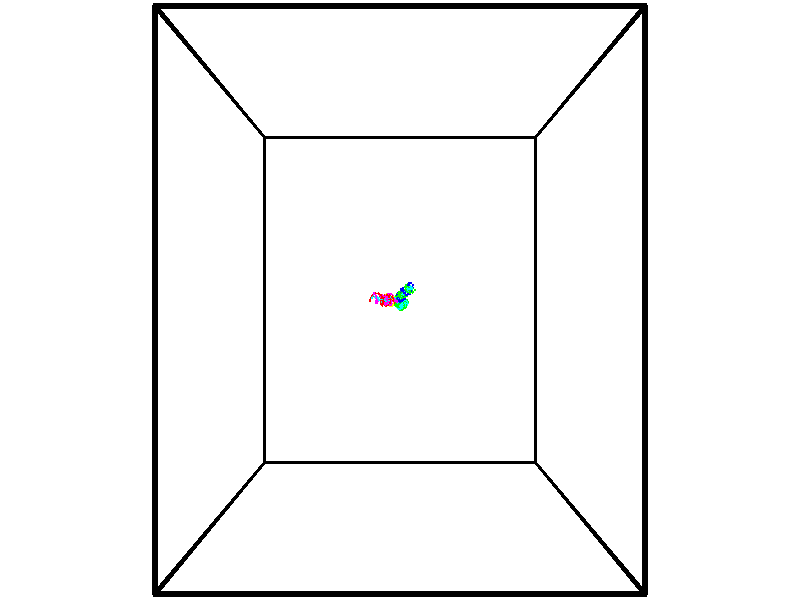 // switches for output
#declare DRAW_BASES = 1; // possible values are 0, 1; only relevant for DNA ribbons
#declare DRAW_BASES_TYPE = 3; // possible values are 1, 2, 3; only relevant for DNA ribbons
#declare DRAW_FOG = 0; // set to 1 to enable fog

#include "colors.inc"

#include "transforms.inc"
background { rgb <1, 1, 1>}

#default {
   normal{
       ripples 0.25
       frequency 0.20
       turbulence 0.2
       lambda 5
   }
	finish {
		phong 0.1
		phong_size 40.
	}
}

// original window dimensions: 1024x640


// camera settings

camera {
	sky <-0, 1, 0>
	up <-0, 1, 0>
	right 1.6 * <1, 0, 0>
	location <44.88, 44.88, 200.277>
	look_at <44.88, 44.88, 44.88>
	direction <0, 0, -155.397>
	angle 67.0682
}


# declare cpy_camera_pos = <44.88, 44.88, 200.277>;
# if (DRAW_FOG = 1)
fog {
	fog_type 2
	up vnormalize(cpy_camera_pos)
	color rgbt<1,1,1,0.3>
	distance 1e-5
	fog_alt 3e-3
	fog_offset 71.808
}
# end


// LIGHTS

# declare lum = 6;
global_settings {
	ambient_light rgb lum * <0.05, 0.05, 0.05>
	max_trace_level 15
}# declare cpy_direct_light_amount = 0.25;
light_source
{	1000 * <-1, -1, 1>,
	rgb lum * cpy_direct_light_amount
	parallel
}

light_source
{	1000 * <1, 1, -1>,
	rgb lum * cpy_direct_light_amount
	parallel
}

// strand 0

// nucleotide -1

// particle -1
sphere {
	<37.702286, 44.777302, 55.723083> 0.250000
	pigment { color rgbt <1,0,0,0> }
	no_shadow
}
cylinder {
	<37.911919, 45.067421, 55.901646>,  <38.037697, 45.241493, 56.008781>, 0.100000
	pigment { color rgbt <1,0,0,0> }
	no_shadow
}
cylinder {
	<37.911919, 45.067421, 55.901646>,  <37.702286, 44.777302, 55.723083>, 0.100000
	pigment { color rgbt <1,0,0,0> }
	no_shadow
}

// particle -1
sphere {
	<37.911919, 45.067421, 55.901646> 0.100000
	pigment { color rgbt <1,0,0,0> }
	no_shadow
}
sphere {
	0, 1
	scale<0.080000,0.200000,0.300000>
	matrix <0.684543, -0.046900, -0.727463,
		-0.506693, 0.686832, -0.521080,
		0.524083, 0.725302, 0.446402,
		38.069145, 45.285011, 56.035564>
	pigment { color rgbt <0,1,1,0> }
	no_shadow
}
cylinder {
	<37.915016, 45.205040, 55.193195>,  <37.702286, 44.777302, 55.723083>, 0.130000
	pigment { color rgbt <1,0,0,0> }
	no_shadow
}

// nucleotide -1

// particle -1
sphere {
	<37.915016, 45.205040, 55.193195> 0.250000
	pigment { color rgbt <1,0,0,0> }
	no_shadow
}
cylinder {
	<38.156754, 45.295212, 55.498859>,  <38.301796, 45.349316, 55.682259>, 0.100000
	pigment { color rgbt <1,0,0,0> }
	no_shadow
}
cylinder {
	<38.156754, 45.295212, 55.498859>,  <37.915016, 45.205040, 55.193195>, 0.100000
	pigment { color rgbt <1,0,0,0> }
	no_shadow
}

// particle -1
sphere {
	<38.156754, 45.295212, 55.498859> 0.100000
	pigment { color rgbt <1,0,0,0> }
	no_shadow
}
sphere {
	0, 1
	scale<0.080000,0.200000,0.300000>
	matrix <0.779155, 0.033067, -0.625958,
		-0.166379, 0.973698, -0.155662,
		0.604347, 0.225431, 0.764163,
		38.338058, 45.362843, 55.728107>
	pigment { color rgbt <0,1,1,0> }
	no_shadow
}
cylinder {
	<38.259079, 45.823387, 54.941765>,  <37.915016, 45.205040, 55.193195>, 0.130000
	pigment { color rgbt <1,0,0,0> }
	no_shadow
}

// nucleotide -1

// particle -1
sphere {
	<38.259079, 45.823387, 54.941765> 0.250000
	pigment { color rgbt <1,0,0,0> }
	no_shadow
}
cylinder {
	<38.497185, 45.673046, 55.225845>,  <38.640049, 45.582840, 55.396294>, 0.100000
	pigment { color rgbt <1,0,0,0> }
	no_shadow
}
cylinder {
	<38.497185, 45.673046, 55.225845>,  <38.259079, 45.823387, 54.941765>, 0.100000
	pigment { color rgbt <1,0,0,0> }
	no_shadow
}

// particle -1
sphere {
	<38.497185, 45.673046, 55.225845> 0.100000
	pigment { color rgbt <1,0,0,0> }
	no_shadow
}
sphere {
	0, 1
	scale<0.080000,0.200000,0.300000>
	matrix <0.791028, 0.118822, -0.600130,
		0.141174, 0.919029, 0.368043,
		0.595269, -0.375855, 0.710203,
		38.675766, 45.560291, 55.438908>
	pigment { color rgbt <0,1,1,0> }
	no_shadow
}
cylinder {
	<38.984756, 46.193157, 54.994354>,  <38.259079, 45.823387, 54.941765>, 0.130000
	pigment { color rgbt <1,0,0,0> }
	no_shadow
}

// nucleotide -1

// particle -1
sphere {
	<38.984756, 46.193157, 54.994354> 0.250000
	pigment { color rgbt <1,0,0,0> }
	no_shadow
}
cylinder {
	<39.058380, 45.838165, 55.163353>,  <39.102554, 45.625172, 55.264751>, 0.100000
	pigment { color rgbt <1,0,0,0> }
	no_shadow
}
cylinder {
	<39.058380, 45.838165, 55.163353>,  <38.984756, 46.193157, 54.994354>, 0.100000
	pigment { color rgbt <1,0,0,0> }
	no_shadow
}

// particle -1
sphere {
	<39.058380, 45.838165, 55.163353> 0.100000
	pigment { color rgbt <1,0,0,0> }
	no_shadow
}
sphere {
	0, 1
	scale<0.080000,0.200000,0.300000>
	matrix <0.766027, -0.139818, -0.627418,
		0.615893, 0.439125, 0.654099,
		0.184060, -0.887480, 0.422494,
		39.113598, 45.571922, 55.290100>
	pigment { color rgbt <0,1,1,0> }
	no_shadow
}
cylinder {
	<39.711269, 46.198219, 55.140850>,  <38.984756, 46.193157, 54.994354>, 0.130000
	pigment { color rgbt <1,0,0,0> }
	no_shadow
}

// nucleotide -1

// particle -1
sphere {
	<39.711269, 46.198219, 55.140850> 0.250000
	pigment { color rgbt <1,0,0,0> }
	no_shadow
}
cylinder {
	<39.604340, 45.813389, 55.162567>,  <39.540180, 45.582489, 55.175598>, 0.100000
	pigment { color rgbt <1,0,0,0> }
	no_shadow
}
cylinder {
	<39.604340, 45.813389, 55.162567>,  <39.711269, 46.198219, 55.140850>, 0.100000
	pigment { color rgbt <1,0,0,0> }
	no_shadow
}

// particle -1
sphere {
	<39.604340, 45.813389, 55.162567> 0.100000
	pigment { color rgbt <1,0,0,0> }
	no_shadow
}
sphere {
	0, 1
	scale<0.080000,0.200000,0.300000>
	matrix <0.809555, -0.254790, -0.528870,
		0.522647, -0.097426, 0.846964,
		-0.267323, -0.962076, 0.054293,
		39.524143, 45.524765, 55.178856>
	pigment { color rgbt <0,1,1,0> }
	no_shadow
}
cylinder {
	<40.297760, 45.918716, 55.069435>,  <39.711269, 46.198219, 55.140850>, 0.130000
	pigment { color rgbt <1,0,0,0> }
	no_shadow
}

// nucleotide -1

// particle -1
sphere {
	<40.297760, 45.918716, 55.069435> 0.250000
	pigment { color rgbt <1,0,0,0> }
	no_shadow
}
cylinder {
	<40.039680, 45.616070, 55.027004>,  <39.884834, 45.434483, 55.001545>, 0.100000
	pigment { color rgbt <1,0,0,0> }
	no_shadow
}
cylinder {
	<40.039680, 45.616070, 55.027004>,  <40.297760, 45.918716, 55.069435>, 0.100000
	pigment { color rgbt <1,0,0,0> }
	no_shadow
}

// particle -1
sphere {
	<40.039680, 45.616070, 55.027004> 0.100000
	pigment { color rgbt <1,0,0,0> }
	no_shadow
}
sphere {
	0, 1
	scale<0.080000,0.200000,0.300000>
	matrix <0.575168, -0.389624, -0.719288,
		0.502893, -0.525096, 0.686566,
		-0.645198, -0.756616, -0.106080,
		39.846123, 45.389084, 54.995182>
	pigment { color rgbt <0,1,1,0> }
	no_shadow
}
cylinder {
	<40.718395, 45.338036, 55.145153>,  <40.297760, 45.918716, 55.069435>, 0.130000
	pigment { color rgbt <1,0,0,0> }
	no_shadow
}

// nucleotide -1

// particle -1
sphere {
	<40.718395, 45.338036, 55.145153> 0.250000
	pigment { color rgbt <1,0,0,0> }
	no_shadow
}
cylinder {
	<40.390938, 45.201244, 54.960598>,  <40.194466, 45.119171, 54.849865>, 0.100000
	pigment { color rgbt <1,0,0,0> }
	no_shadow
}
cylinder {
	<40.390938, 45.201244, 54.960598>,  <40.718395, 45.338036, 55.145153>, 0.100000
	pigment { color rgbt <1,0,0,0> }
	no_shadow
}

// particle -1
sphere {
	<40.390938, 45.201244, 54.960598> 0.100000
	pigment { color rgbt <1,0,0,0> }
	no_shadow
}
sphere {
	0, 1
	scale<0.080000,0.200000,0.300000>
	matrix <0.574301, -0.483699, -0.660465,
		0.002690, -0.805659, 0.592373,
		-0.818640, -0.341977, -0.461389,
		40.145348, 45.098652, 54.822182>
	pigment { color rgbt <0,1,1,0> }
	no_shadow
}
cylinder {
	<40.913368, 44.645912, 54.953575>,  <40.718395, 45.338036, 55.145153>, 0.130000
	pigment { color rgbt <1,0,0,0> }
	no_shadow
}

// nucleotide -1

// particle -1
sphere {
	<40.913368, 44.645912, 54.953575> 0.250000
	pigment { color rgbt <1,0,0,0> }
	no_shadow
}
cylinder {
	<40.619652, 44.760967, 54.707619>,  <40.443424, 44.829998, 54.560047>, 0.100000
	pigment { color rgbt <1,0,0,0> }
	no_shadow
}
cylinder {
	<40.619652, 44.760967, 54.707619>,  <40.913368, 44.645912, 54.953575>, 0.100000
	pigment { color rgbt <1,0,0,0> }
	no_shadow
}

// particle -1
sphere {
	<40.619652, 44.760967, 54.707619> 0.100000
	pigment { color rgbt <1,0,0,0> }
	no_shadow
}
sphere {
	0, 1
	scale<0.080000,0.200000,0.300000>
	matrix <0.523660, -0.336388, -0.782702,
		-0.431973, -0.896721, 0.096384,
		-0.734288, 0.287634, -0.614888,
		40.399364, 44.847256, 54.523151>
	pigment { color rgbt <0,1,1,0> }
	no_shadow
}
cylinder {
	<40.853203, 44.078693, 54.450859>,  <40.913368, 44.645912, 54.953575>, 0.130000
	pigment { color rgbt <1,0,0,0> }
	no_shadow
}

// nucleotide -1

// particle -1
sphere {
	<40.853203, 44.078693, 54.450859> 0.250000
	pigment { color rgbt <1,0,0,0> }
	no_shadow
}
cylinder {
	<40.698753, 44.412941, 54.294579>,  <40.606083, 44.613491, 54.200809>, 0.100000
	pigment { color rgbt <1,0,0,0> }
	no_shadow
}
cylinder {
	<40.698753, 44.412941, 54.294579>,  <40.853203, 44.078693, 54.450859>, 0.100000
	pigment { color rgbt <1,0,0,0> }
	no_shadow
}

// particle -1
sphere {
	<40.698753, 44.412941, 54.294579> 0.100000
	pigment { color rgbt <1,0,0,0> }
	no_shadow
}
sphere {
	0, 1
	scale<0.080000,0.200000,0.300000>
	matrix <0.392456, -0.234492, -0.889377,
		-0.834798, -0.496742, -0.237402,
		-0.386123, 0.835620, -0.390703,
		40.582916, 44.663628, 54.177368>
	pigment { color rgbt <0,1,1,0> }
	no_shadow
}
cylinder {
	<40.571320, 43.799824, 53.768417>,  <40.853203, 44.078693, 54.450859>, 0.130000
	pigment { color rgbt <1,0,0,0> }
	no_shadow
}

// nucleotide -1

// particle -1
sphere {
	<40.571320, 43.799824, 53.768417> 0.250000
	pigment { color rgbt <1,0,0,0> }
	no_shadow
}
cylinder {
	<40.560905, 44.198441, 53.736855>,  <40.554657, 44.437611, 53.717915>, 0.100000
	pigment { color rgbt <1,0,0,0> }
	no_shadow
}
cylinder {
	<40.560905, 44.198441, 53.736855>,  <40.571320, 43.799824, 53.768417>, 0.100000
	pigment { color rgbt <1,0,0,0> }
	no_shadow
}

// particle -1
sphere {
	<40.560905, 44.198441, 53.736855> 0.100000
	pigment { color rgbt <1,0,0,0> }
	no_shadow
}
sphere {
	0, 1
	scale<0.080000,0.200000,0.300000>
	matrix <0.394448, -0.062290, -0.916805,
		-0.918550, -0.054994, -0.391462,
		-0.026035, 0.996542, -0.078909,
		40.553097, 44.497402, 53.713181>
	pigment { color rgbt <0,1,1,0> }
	no_shadow
}
cylinder {
	<40.221886, 44.072342, 53.006062>,  <40.571320, 43.799824, 53.768417>, 0.130000
	pigment { color rgbt <1,0,0,0> }
	no_shadow
}

// nucleotide -1

// particle -1
sphere {
	<40.221886, 44.072342, 53.006062> 0.250000
	pigment { color rgbt <1,0,0,0> }
	no_shadow
}
cylinder {
	<40.434967, 44.376774, 53.154110>,  <40.562817, 44.559433, 53.242939>, 0.100000
	pigment { color rgbt <1,0,0,0> }
	no_shadow
}
cylinder {
	<40.434967, 44.376774, 53.154110>,  <40.221886, 44.072342, 53.006062>, 0.100000
	pigment { color rgbt <1,0,0,0> }
	no_shadow
}

// particle -1
sphere {
	<40.434967, 44.376774, 53.154110> 0.100000
	pigment { color rgbt <1,0,0,0> }
	no_shadow
}
sphere {
	0, 1
	scale<0.080000,0.200000,0.300000>
	matrix <0.528977, 0.041952, -0.847599,
		-0.660614, 0.647306, -0.380243,
		0.532704, 0.761075, 0.370124,
		40.594780, 44.605095, 53.265148>
	pigment { color rgbt <0,1,1,0> }
	no_shadow
}
cylinder {
	<40.112766, 44.740681, 52.571892>,  <40.221886, 44.072342, 53.006062>, 0.130000
	pigment { color rgbt <1,0,0,0> }
	no_shadow
}

// nucleotide -1

// particle -1
sphere {
	<40.112766, 44.740681, 52.571892> 0.250000
	pigment { color rgbt <1,0,0,0> }
	no_shadow
}
cylinder {
	<40.458199, 44.769672, 52.771484>,  <40.665459, 44.787067, 52.891239>, 0.100000
	pigment { color rgbt <1,0,0,0> }
	no_shadow
}
cylinder {
	<40.458199, 44.769672, 52.771484>,  <40.112766, 44.740681, 52.571892>, 0.100000
	pigment { color rgbt <1,0,0,0> }
	no_shadow
}

// particle -1
sphere {
	<40.458199, 44.769672, 52.771484> 0.100000
	pigment { color rgbt <1,0,0,0> }
	no_shadow
}
sphere {
	0, 1
	scale<0.080000,0.200000,0.300000>
	matrix <0.492738, 0.088646, -0.865651,
		-0.106971, 0.993423, 0.040841,
		0.863578, 0.072476, 0.498979,
		40.717274, 44.791416, 52.921177>
	pigment { color rgbt <0,1,1,0> }
	no_shadow
}
cylinder {
	<40.419235, 45.407330, 52.397636>,  <40.112766, 44.740681, 52.571892>, 0.130000
	pigment { color rgbt <1,0,0,0> }
	no_shadow
}

// nucleotide -1

// particle -1
sphere {
	<40.419235, 45.407330, 52.397636> 0.250000
	pigment { color rgbt <1,0,0,0> }
	no_shadow
}
cylinder {
	<40.735519, 45.196545, 52.522278>,  <40.925289, 45.070076, 52.597061>, 0.100000
	pigment { color rgbt <1,0,0,0> }
	no_shadow
}
cylinder {
	<40.735519, 45.196545, 52.522278>,  <40.419235, 45.407330, 52.397636>, 0.100000
	pigment { color rgbt <1,0,0,0> }
	no_shadow
}

// particle -1
sphere {
	<40.735519, 45.196545, 52.522278> 0.100000
	pigment { color rgbt <1,0,0,0> }
	no_shadow
}
sphere {
	0, 1
	scale<0.080000,0.200000,0.300000>
	matrix <0.503449, 0.270121, -0.820715,
		0.348313, 0.805822, 0.478884,
		0.790707, -0.526959, 0.311604,
		40.972733, 45.038456, 52.615761>
	pigment { color rgbt <0,1,1,0> }
	no_shadow
}
cylinder {
	<41.010124, 45.785900, 52.243309>,  <40.419235, 45.407330, 52.397636>, 0.130000
	pigment { color rgbt <1,0,0,0> }
	no_shadow
}

// nucleotide -1

// particle -1
sphere {
	<41.010124, 45.785900, 52.243309> 0.250000
	pigment { color rgbt <1,0,0,0> }
	no_shadow
}
cylinder {
	<41.155159, 45.416931, 52.296478>,  <41.242180, 45.195549, 52.328381>, 0.100000
	pigment { color rgbt <1,0,0,0> }
	no_shadow
}
cylinder {
	<41.155159, 45.416931, 52.296478>,  <41.010124, 45.785900, 52.243309>, 0.100000
	pigment { color rgbt <1,0,0,0> }
	no_shadow
}

// particle -1
sphere {
	<41.155159, 45.416931, 52.296478> 0.100000
	pigment { color rgbt <1,0,0,0> }
	no_shadow
}
sphere {
	0, 1
	scale<0.080000,0.200000,0.300000>
	matrix <0.651817, 0.149062, -0.743582,
		0.666083, 0.356255, 0.655298,
		0.362585, -0.922422, 0.132925,
		41.263935, 45.140205, 52.336357>
	pigment { color rgbt <0,1,1,0> }
	no_shadow
}
cylinder {
	<41.700062, 45.874603, 52.018810>,  <41.010124, 45.785900, 52.243309>, 0.130000
	pigment { color rgbt <1,0,0,0> }
	no_shadow
}

// nucleotide -1

// particle -1
sphere {
	<41.700062, 45.874603, 52.018810> 0.250000
	pigment { color rgbt <1,0,0,0> }
	no_shadow
}
cylinder {
	<41.613228, 45.484791, 51.996326>,  <41.561127, 45.250904, 51.982838>, 0.100000
	pigment { color rgbt <1,0,0,0> }
	no_shadow
}
cylinder {
	<41.613228, 45.484791, 51.996326>,  <41.700062, 45.874603, 52.018810>, 0.100000
	pigment { color rgbt <1,0,0,0> }
	no_shadow
}

// particle -1
sphere {
	<41.613228, 45.484791, 51.996326> 0.100000
	pigment { color rgbt <1,0,0,0> }
	no_shadow
}
sphere {
	0, 1
	scale<0.080000,0.200000,0.300000>
	matrix <0.468686, -0.053551, -0.881740,
		0.856275, -0.217757, 0.468376,
		-0.217087, -0.974533, -0.056205,
		41.548103, 45.192432, 51.979465>
	pigment { color rgbt <0,1,1,0> }
	no_shadow
}
cylinder {
	<42.220772, 45.586239, 51.523258>,  <41.700062, 45.874603, 52.018810>, 0.130000
	pigment { color rgbt <1,0,0,0> }
	no_shadow
}

// nucleotide -1

// particle -1
sphere {
	<42.220772, 45.586239, 51.523258> 0.250000
	pigment { color rgbt <1,0,0,0> }
	no_shadow
}
cylinder {
	<41.950775, 45.294525, 51.568024>,  <41.788776, 45.119495, 51.594883>, 0.100000
	pigment { color rgbt <1,0,0,0> }
	no_shadow
}
cylinder {
	<41.950775, 45.294525, 51.568024>,  <42.220772, 45.586239, 51.523258>, 0.100000
	pigment { color rgbt <1,0,0,0> }
	no_shadow
}

// particle -1
sphere {
	<41.950775, 45.294525, 51.568024> 0.100000
	pigment { color rgbt <1,0,0,0> }
	no_shadow
}
sphere {
	0, 1
	scale<0.080000,0.200000,0.300000>
	matrix <0.262699, -0.379289, -0.887203,
		0.689472, -0.569458, 0.447600,
		-0.674995, -0.729285, 0.111914,
		41.748276, 45.075741, 51.601597>
	pigment { color rgbt <0,1,1,0> }
	no_shadow
}
cylinder {
	<42.568981, 45.051075, 51.124451>,  <42.220772, 45.586239, 51.523258>, 0.130000
	pigment { color rgbt <1,0,0,0> }
	no_shadow
}

// nucleotide -1

// particle -1
sphere {
	<42.568981, 45.051075, 51.124451> 0.250000
	pigment { color rgbt <1,0,0,0> }
	no_shadow
}
cylinder {
	<42.187164, 44.942421, 51.173542>,  <41.958073, 44.877228, 51.202995>, 0.100000
	pigment { color rgbt <1,0,0,0> }
	no_shadow
}
cylinder {
	<42.187164, 44.942421, 51.173542>,  <42.568981, 45.051075, 51.124451>, 0.100000
	pigment { color rgbt <1,0,0,0> }
	no_shadow
}

// particle -1
sphere {
	<42.187164, 44.942421, 51.173542> 0.100000
	pigment { color rgbt <1,0,0,0> }
	no_shadow
}
sphere {
	0, 1
	scale<0.080000,0.200000,0.300000>
	matrix <0.017858, -0.463117, -0.886117,
		0.297535, -0.843646, 0.446917,
		-0.954544, -0.271632, 0.122727,
		41.900803, 44.860931, 51.210361>
	pigment { color rgbt <0,1,1,0> }
	no_shadow
}
cylinder {
	<42.463200, 44.271446, 50.870159>,  <42.568981, 45.051075, 51.124451>, 0.130000
	pigment { color rgbt <1,0,0,0> }
	no_shadow
}

// nucleotide -1

// particle -1
sphere {
	<42.463200, 44.271446, 50.870159> 0.250000
	pigment { color rgbt <1,0,0,0> }
	no_shadow
}
cylinder {
	<42.119606, 44.474846, 50.894096>,  <41.913452, 44.596886, 50.908459>, 0.100000
	pigment { color rgbt <1,0,0,0> }
	no_shadow
}
cylinder {
	<42.119606, 44.474846, 50.894096>,  <42.463200, 44.271446, 50.870159>, 0.100000
	pigment { color rgbt <1,0,0,0> }
	no_shadow
}

// particle -1
sphere {
	<42.119606, 44.474846, 50.894096> 0.100000
	pigment { color rgbt <1,0,0,0> }
	no_shadow
}
sphere {
	0, 1
	scale<0.080000,0.200000,0.300000>
	matrix <-0.246483, -0.308240, -0.918822,
		-0.448775, -0.804000, 0.390109,
		-0.858980, 0.508500, 0.059841,
		41.861912, 44.627396, 50.912048>
	pigment { color rgbt <0,1,1,0> }
	no_shadow
}
cylinder {
	<41.904408, 43.817616, 50.657600>,  <42.463200, 44.271446, 50.870159>, 0.130000
	pigment { color rgbt <1,0,0,0> }
	no_shadow
}

// nucleotide -1

// particle -1
sphere {
	<41.904408, 43.817616, 50.657600> 0.250000
	pigment { color rgbt <1,0,0,0> }
	no_shadow
}
cylinder {
	<41.790337, 44.191940, 50.574715>,  <41.721893, 44.416534, 50.524982>, 0.100000
	pigment { color rgbt <1,0,0,0> }
	no_shadow
}
cylinder {
	<41.790337, 44.191940, 50.574715>,  <41.904408, 43.817616, 50.657600>, 0.100000
	pigment { color rgbt <1,0,0,0> }
	no_shadow
}

// particle -1
sphere {
	<41.790337, 44.191940, 50.574715> 0.100000
	pigment { color rgbt <1,0,0,0> }
	no_shadow
}
sphere {
	0, 1
	scale<0.080000,0.200000,0.300000>
	matrix <-0.176291, -0.263716, -0.948354,
		-0.942123, -0.233918, 0.240180,
		-0.285177, 0.935808, -0.207215,
		41.704784, 44.472683, 50.512550>
	pigment { color rgbt <0,1,1,0> }
	no_shadow
}
cylinder {
	<41.376720, 43.661015, 50.076988>,  <41.904408, 43.817616, 50.657600>, 0.130000
	pigment { color rgbt <1,0,0,0> }
	no_shadow
}

// nucleotide -1

// particle -1
sphere {
	<41.376720, 43.661015, 50.076988> 0.250000
	pigment { color rgbt <1,0,0,0> }
	no_shadow
}
cylinder {
	<41.478706, 44.046974, 50.051785>,  <41.539898, 44.278549, 50.036663>, 0.100000
	pigment { color rgbt <1,0,0,0> }
	no_shadow
}
cylinder {
	<41.478706, 44.046974, 50.051785>,  <41.376720, 43.661015, 50.076988>, 0.100000
	pigment { color rgbt <1,0,0,0> }
	no_shadow
}

// particle -1
sphere {
	<41.478706, 44.046974, 50.051785> 0.100000
	pigment { color rgbt <1,0,0,0> }
	no_shadow
}
sphere {
	0, 1
	scale<0.080000,0.200000,0.300000>
	matrix <0.165122, -0.107651, -0.980381,
		-0.952747, 0.239559, -0.186773,
		0.254965, 0.964895, -0.063007,
		41.555195, 44.336441, 50.032883>
	pigment { color rgbt <0,1,1,0> }
	no_shadow
}
cylinder {
	<41.012566, 43.813183, 49.541252>,  <41.376720, 43.661015, 50.076988>, 0.130000
	pigment { color rgbt <1,0,0,0> }
	no_shadow
}

// nucleotide -1

// particle -1
sphere {
	<41.012566, 43.813183, 49.541252> 0.250000
	pigment { color rgbt <1,0,0,0> }
	no_shadow
}
cylinder {
	<41.298584, 44.090340, 49.578358>,  <41.470196, 44.256634, 49.600620>, 0.100000
	pigment { color rgbt <1,0,0,0> }
	no_shadow
}
cylinder {
	<41.298584, 44.090340, 49.578358>,  <41.012566, 43.813183, 49.541252>, 0.100000
	pigment { color rgbt <1,0,0,0> }
	no_shadow
}

// particle -1
sphere {
	<41.298584, 44.090340, 49.578358> 0.100000
	pigment { color rgbt <1,0,0,0> }
	no_shadow
}
sphere {
	0, 1
	scale<0.080000,0.200000,0.300000>
	matrix <0.149626, -0.022069, -0.988496,
		-0.682876, 0.720702, -0.119455,
		0.715047, 0.692894, 0.092765,
		41.513100, 44.298206, 49.606186>
	pigment { color rgbt <0,1,1,0> }
	no_shadow
}
cylinder {
	<40.856110, 44.434311, 49.141685>,  <41.012566, 43.813183, 49.541252>, 0.130000
	pigment { color rgbt <1,0,0,0> }
	no_shadow
}

// nucleotide -1

// particle -1
sphere {
	<40.856110, 44.434311, 49.141685> 0.250000
	pigment { color rgbt <1,0,0,0> }
	no_shadow
}
cylinder {
	<41.247780, 44.484001, 49.205902>,  <41.482784, 44.513817, 49.244434>, 0.100000
	pigment { color rgbt <1,0,0,0> }
	no_shadow
}
cylinder {
	<41.247780, 44.484001, 49.205902>,  <40.856110, 44.434311, 49.141685>, 0.100000
	pigment { color rgbt <1,0,0,0> }
	no_shadow
}

// particle -1
sphere {
	<41.247780, 44.484001, 49.205902> 0.100000
	pigment { color rgbt <1,0,0,0> }
	no_shadow
}
sphere {
	0, 1
	scale<0.080000,0.200000,0.300000>
	matrix <0.099582, 0.395204, -0.913180,
		-0.176892, 0.910154, 0.374604,
		0.979180, 0.124230, 0.160544,
		41.541534, 44.521271, 49.254066>
	pigment { color rgbt <0,1,1,0> }
	no_shadow
}
cylinder {
	<40.998470, 45.069637, 48.814068>,  <40.856110, 44.434311, 49.141685>, 0.130000
	pigment { color rgbt <1,0,0,0> }
	no_shadow
}

// nucleotide -1

// particle -1
sphere {
	<40.998470, 45.069637, 48.814068> 0.250000
	pigment { color rgbt <1,0,0,0> }
	no_shadow
}
cylinder {
	<41.360519, 44.903801, 48.851730>,  <41.577751, 44.804298, 48.874329>, 0.100000
	pigment { color rgbt <1,0,0,0> }
	no_shadow
}
cylinder {
	<41.360519, 44.903801, 48.851730>,  <40.998470, 45.069637, 48.814068>, 0.100000
	pigment { color rgbt <1,0,0,0> }
	no_shadow
}

// particle -1
sphere {
	<41.360519, 44.903801, 48.851730> 0.100000
	pigment { color rgbt <1,0,0,0> }
	no_shadow
}
sphere {
	0, 1
	scale<0.080000,0.200000,0.300000>
	matrix <0.275037, 0.402134, -0.873295,
		0.324195, 0.816337, 0.478008,
		0.905126, -0.414587, 0.094153,
		41.632057, 44.779427, 48.879974>
	pigment { color rgbt <0,1,1,0> }
	no_shadow
}
cylinder {
	<41.585564, 45.613312, 48.649399>,  <40.998470, 45.069637, 48.814068>, 0.130000
	pigment { color rgbt <1,0,0,0> }
	no_shadow
}

// nucleotide -1

// particle -1
sphere {
	<41.585564, 45.613312, 48.649399> 0.250000
	pigment { color rgbt <1,0,0,0> }
	no_shadow
}
cylinder {
	<41.800957, 45.276634, 48.633450>,  <41.930191, 45.074627, 48.623882>, 0.100000
	pigment { color rgbt <1,0,0,0> }
	no_shadow
}
cylinder {
	<41.800957, 45.276634, 48.633450>,  <41.585564, 45.613312, 48.649399>, 0.100000
	pigment { color rgbt <1,0,0,0> }
	no_shadow
}

// particle -1
sphere {
	<41.800957, 45.276634, 48.633450> 0.100000
	pigment { color rgbt <1,0,0,0> }
	no_shadow
}
sphere {
	0, 1
	scale<0.080000,0.200000,0.300000>
	matrix <0.352394, 0.267924, -0.896680,
		0.765411, 0.468797, 0.440880,
		0.538483, -0.841693, -0.039870,
		41.962502, 45.024128, 48.621487>
	pigment { color rgbt <0,1,1,0> }
	no_shadow
}
cylinder {
	<42.294430, 45.826584, 48.453098>,  <41.585564, 45.613312, 48.649399>, 0.130000
	pigment { color rgbt <1,0,0,0> }
	no_shadow
}

// nucleotide -1

// particle -1
sphere {
	<42.294430, 45.826584, 48.453098> 0.250000
	pigment { color rgbt <1,0,0,0> }
	no_shadow
}
cylinder {
	<42.268501, 45.437840, 48.362518>,  <42.252945, 45.204594, 48.308170>, 0.100000
	pigment { color rgbt <1,0,0,0> }
	no_shadow
}
cylinder {
	<42.268501, 45.437840, 48.362518>,  <42.294430, 45.826584, 48.453098>, 0.100000
	pigment { color rgbt <1,0,0,0> }
	no_shadow
}

// particle -1
sphere {
	<42.268501, 45.437840, 48.362518> 0.100000
	pigment { color rgbt <1,0,0,0> }
	no_shadow
}
sphere {
	0, 1
	scale<0.080000,0.200000,0.300000>
	matrix <0.299848, 0.197474, -0.933325,
		0.951782, -0.128400, 0.278611,
		-0.064820, -0.971863, -0.226453,
		42.249054, 45.146282, 48.294582>
	pigment { color rgbt <0,1,1,0> }
	no_shadow
}
cylinder {
	<42.941830, 45.592686, 48.106548>,  <42.294430, 45.826584, 48.453098>, 0.130000
	pigment { color rgbt <1,0,0,0> }
	no_shadow
}

// nucleotide -1

// particle -1
sphere {
	<42.941830, 45.592686, 48.106548> 0.250000
	pigment { color rgbt <1,0,0,0> }
	no_shadow
}
cylinder {
	<42.683975, 45.300671, 48.015785>,  <42.529263, 45.125462, 47.961327>, 0.100000
	pigment { color rgbt <1,0,0,0> }
	no_shadow
}
cylinder {
	<42.683975, 45.300671, 48.015785>,  <42.941830, 45.592686, 48.106548>, 0.100000
	pigment { color rgbt <1,0,0,0> }
	no_shadow
}

// particle -1
sphere {
	<42.683975, 45.300671, 48.015785> 0.100000
	pigment { color rgbt <1,0,0,0> }
	no_shadow
}
sphere {
	0, 1
	scale<0.080000,0.200000,0.300000>
	matrix <0.089641, 0.222587, -0.970783,
		0.759215, -0.646144, -0.078047,
		-0.644637, -0.730037, -0.226912,
		42.490585, 45.081661, 47.947712>
	pigment { color rgbt <0,1,1,0> }
	no_shadow
}
cylinder {
	<43.198677, 45.229477, 47.550301>,  <42.941830, 45.592686, 48.106548>, 0.130000
	pigment { color rgbt <1,0,0,0> }
	no_shadow
}

// nucleotide -1

// particle -1
sphere {
	<43.198677, 45.229477, 47.550301> 0.250000
	pigment { color rgbt <1,0,0,0> }
	no_shadow
}
cylinder {
	<42.822105, 45.098969, 47.516235>,  <42.596161, 45.020664, 47.495796>, 0.100000
	pigment { color rgbt <1,0,0,0> }
	no_shadow
}
cylinder {
	<42.822105, 45.098969, 47.516235>,  <43.198677, 45.229477, 47.550301>, 0.100000
	pigment { color rgbt <1,0,0,0> }
	no_shadow
}

// particle -1
sphere {
	<42.822105, 45.098969, 47.516235> 0.100000
	pigment { color rgbt <1,0,0,0> }
	no_shadow
}
sphere {
	0, 1
	scale<0.080000,0.200000,0.300000>
	matrix <0.074573, 0.044853, -0.996206,
		0.328851, -0.944212, -0.017895,
		-0.941433, -0.326269, -0.085162,
		42.539677, 45.001087, 47.490688>
	pigment { color rgbt <0,1,1,0> }
	no_shadow
}
cylinder {
	<43.184452, 44.718239, 46.999489>,  <43.198677, 45.229477, 47.550301>, 0.130000
	pigment { color rgbt <1,0,0,0> }
	no_shadow
}

// nucleotide -1

// particle -1
sphere {
	<43.184452, 44.718239, 46.999489> 0.250000
	pigment { color rgbt <1,0,0,0> }
	no_shadow
}
cylinder {
	<42.815964, 44.868896, 47.038452>,  <42.594872, 44.959290, 47.061829>, 0.100000
	pigment { color rgbt <1,0,0,0> }
	no_shadow
}
cylinder {
	<42.815964, 44.868896, 47.038452>,  <43.184452, 44.718239, 46.999489>, 0.100000
	pigment { color rgbt <1,0,0,0> }
	no_shadow
}

// particle -1
sphere {
	<42.815964, 44.868896, 47.038452> 0.100000
	pigment { color rgbt <1,0,0,0> }
	no_shadow
}
sphere {
	0, 1
	scale<0.080000,0.200000,0.300000>
	matrix <-0.120766, -0.038848, -0.991921,
		-0.369814, -0.925545, 0.081273,
		-0.921224, 0.376641, 0.097408,
		42.539597, 44.981888, 47.067677>
	pigment { color rgbt <0,1,1,0> }
	no_shadow
}
cylinder {
	<42.712872, 44.377907, 46.647324>,  <43.184452, 44.718239, 46.999489>, 0.130000
	pigment { color rgbt <1,0,0,0> }
	no_shadow
}

// nucleotide -1

// particle -1
sphere {
	<42.712872, 44.377907, 46.647324> 0.250000
	pigment { color rgbt <1,0,0,0> }
	no_shadow
}
cylinder {
	<42.497459, 44.713848, 46.674557>,  <42.368214, 44.915413, 46.690899>, 0.100000
	pigment { color rgbt <1,0,0,0> }
	no_shadow
}
cylinder {
	<42.497459, 44.713848, 46.674557>,  <42.712872, 44.377907, 46.647324>, 0.100000
	pigment { color rgbt <1,0,0,0> }
	no_shadow
}

// particle -1
sphere {
	<42.497459, 44.713848, 46.674557> 0.100000
	pigment { color rgbt <1,0,0,0> }
	no_shadow
}
sphere {
	0, 1
	scale<0.080000,0.200000,0.300000>
	matrix <-0.214157, -0.058274, -0.975059,
		-0.814936, -0.539681, 0.211242,
		-0.538531, 0.839850, 0.068087,
		42.335899, 44.965805, 46.694984>
	pigment { color rgbt <0,1,1,0> }
	no_shadow
}
cylinder {
	<42.317451, 44.213676, 46.148144>,  <42.712872, 44.377907, 46.647324>, 0.130000
	pigment { color rgbt <1,0,0,0> }
	no_shadow
}

// nucleotide -1

// particle -1
sphere {
	<42.317451, 44.213676, 46.148144> 0.250000
	pigment { color rgbt <1,0,0,0> }
	no_shadow
}
cylinder {
	<42.248535, 44.605316, 46.191372>,  <42.207188, 44.840302, 46.217308>, 0.100000
	pigment { color rgbt <1,0,0,0> }
	no_shadow
}
cylinder {
	<42.248535, 44.605316, 46.191372>,  <42.317451, 44.213676, 46.148144>, 0.100000
	pigment { color rgbt <1,0,0,0> }
	no_shadow
}

// particle -1
sphere {
	<42.248535, 44.605316, 46.191372> 0.100000
	pigment { color rgbt <1,0,0,0> }
	no_shadow
}
sphere {
	0, 1
	scale<0.080000,0.200000,0.300000>
	matrix <0.004026, 0.110412, -0.993878,
		-0.985038, -0.170798, -0.022965,
		-0.172288, 0.979100, 0.108072,
		42.196850, 44.899048, 46.223793>
	pigment { color rgbt <0,1,1,0> }
	no_shadow
}
cylinder {
	<41.708195, 44.373539, 45.864956>,  <42.317451, 44.213676, 46.148144>, 0.130000
	pigment { color rgbt <1,0,0,0> }
	no_shadow
}

// nucleotide -1

// particle -1
sphere {
	<41.708195, 44.373539, 45.864956> 0.250000
	pigment { color rgbt <1,0,0,0> }
	no_shadow
}
cylinder {
	<41.884125, 44.732529, 45.878193>,  <41.989681, 44.947922, 45.886135>, 0.100000
	pigment { color rgbt <1,0,0,0> }
	no_shadow
}
cylinder {
	<41.884125, 44.732529, 45.878193>,  <41.708195, 44.373539, 45.864956>, 0.100000
	pigment { color rgbt <1,0,0,0> }
	no_shadow
}

// particle -1
sphere {
	<41.884125, 44.732529, 45.878193> 0.100000
	pigment { color rgbt <1,0,0,0> }
	no_shadow
}
sphere {
	0, 1
	scale<0.080000,0.200000,0.300000>
	matrix <-0.180666, 0.124517, -0.975631,
		-0.879724, 0.423127, 0.216908,
		0.439824, 0.897474, 0.033096,
		42.016071, 45.001770, 45.888123>
	pigment { color rgbt <0,1,1,0> }
	no_shadow
}
cylinder {
	<41.264431, 44.839966, 45.509514>,  <41.708195, 44.373539, 45.864956>, 0.130000
	pigment { color rgbt <1,0,0,0> }
	no_shadow
}

// nucleotide -1

// particle -1
sphere {
	<41.264431, 44.839966, 45.509514> 0.250000
	pigment { color rgbt <1,0,0,0> }
	no_shadow
}
cylinder {
	<41.625214, 45.012691, 45.508617>,  <41.841682, 45.116325, 45.508080>, 0.100000
	pigment { color rgbt <1,0,0,0> }
	no_shadow
}
cylinder {
	<41.625214, 45.012691, 45.508617>,  <41.264431, 44.839966, 45.509514>, 0.100000
	pigment { color rgbt <1,0,0,0> }
	no_shadow
}

// particle -1
sphere {
	<41.625214, 45.012691, 45.508617> 0.100000
	pigment { color rgbt <1,0,0,0> }
	no_shadow
}
sphere {
	0, 1
	scale<0.080000,0.200000,0.300000>
	matrix <-0.160350, 0.330098, -0.930227,
		-0.400945, 0.839387, 0.366977,
		0.901960, 0.431815, -0.002245,
		41.895802, 45.142235, 45.507942>
	pigment { color rgbt <0,1,1,0> }
	no_shadow
}
cylinder {
	<41.198055, 45.492325, 45.207081>,  <41.264431, 44.839966, 45.509514>, 0.130000
	pigment { color rgbt <1,0,0,0> }
	no_shadow
}

// nucleotide -1

// particle -1
sphere {
	<41.198055, 45.492325, 45.207081> 0.250000
	pigment { color rgbt <1,0,0,0> }
	no_shadow
}
cylinder {
	<41.562820, 45.336365, 45.155861>,  <41.781681, 45.242790, 45.125130>, 0.100000
	pigment { color rgbt <1,0,0,0> }
	no_shadow
}
cylinder {
	<41.562820, 45.336365, 45.155861>,  <41.198055, 45.492325, 45.207081>, 0.100000
	pigment { color rgbt <1,0,0,0> }
	no_shadow
}

// particle -1
sphere {
	<41.562820, 45.336365, 45.155861> 0.100000
	pigment { color rgbt <1,0,0,0> }
	no_shadow
}
sphere {
	0, 1
	scale<0.080000,0.200000,0.300000>
	matrix <-0.111180, 0.065625, -0.991631,
		0.395040, 0.918516, 0.016495,
		0.911911, -0.389900, -0.128045,
		41.836395, 45.219395, 45.117447>
	pigment { color rgbt <0,1,1,0> }
	no_shadow
}
cylinder {
	<41.618546, 45.991821, 44.832870>,  <41.198055, 45.492325, 45.207081>, 0.130000
	pigment { color rgbt <1,0,0,0> }
	no_shadow
}

// nucleotide -1

// particle -1
sphere {
	<41.618546, 45.991821, 44.832870> 0.250000
	pigment { color rgbt <1,0,0,0> }
	no_shadow
}
cylinder {
	<41.741669, 45.614628, 44.782215>,  <41.815544, 45.388313, 44.751820>, 0.100000
	pigment { color rgbt <1,0,0,0> }
	no_shadow
}
cylinder {
	<41.741669, 45.614628, 44.782215>,  <41.618546, 45.991821, 44.832870>, 0.100000
	pigment { color rgbt <1,0,0,0> }
	no_shadow
}

// particle -1
sphere {
	<41.741669, 45.614628, 44.782215> 0.100000
	pigment { color rgbt <1,0,0,0> }
	no_shadow
}
sphere {
	0, 1
	scale<0.080000,0.200000,0.300000>
	matrix <-0.097598, 0.101107, -0.990077,
		0.946429, 0.317114, -0.060912,
		0.307808, -0.942983, -0.126640,
		41.834011, 45.331734, 44.744225>
	pigment { color rgbt <0,1,1,0> }
	no_shadow
}
cylinder {
	<41.925747, 45.937428, 44.122349>,  <41.618546, 45.991821, 44.832870>, 0.130000
	pigment { color rgbt <1,0,0,0> }
	no_shadow
}

// nucleotide -1

// particle -1
sphere {
	<41.925747, 45.937428, 44.122349> 0.250000
	pigment { color rgbt <1,0,0,0> }
	no_shadow
}
cylinder {
	<41.879761, 45.551605, 44.217354>,  <41.852169, 45.320110, 44.274357>, 0.100000
	pigment { color rgbt <1,0,0,0> }
	no_shadow
}
cylinder {
	<41.879761, 45.551605, 44.217354>,  <41.925747, 45.937428, 44.122349>, 0.100000
	pigment { color rgbt <1,0,0,0> }
	no_shadow
}

// particle -1
sphere {
	<41.879761, 45.551605, 44.217354> 0.100000
	pigment { color rgbt <1,0,0,0> }
	no_shadow
}
sphere {
	0, 1
	scale<0.080000,0.200000,0.300000>
	matrix <-0.197153, -0.212183, -0.957136,
		0.973608, -0.156866, -0.165771,
		-0.114969, -0.964558, 0.237510,
		41.845268, 45.262238, 44.288609>
	pigment { color rgbt <0,1,1,0> }
	no_shadow
}
cylinder {
	<42.373230, 45.607346, 43.653496>,  <41.925747, 45.937428, 44.122349>, 0.130000
	pigment { color rgbt <1,0,0,0> }
	no_shadow
}

// nucleotide -1

// particle -1
sphere {
	<42.373230, 45.607346, 43.653496> 0.250000
	pigment { color rgbt <1,0,0,0> }
	no_shadow
}
cylinder {
	<42.091042, 45.353855, 43.780434>,  <41.921730, 45.201759, 43.856594>, 0.100000
	pigment { color rgbt <1,0,0,0> }
	no_shadow
}
cylinder {
	<42.091042, 45.353855, 43.780434>,  <42.373230, 45.607346, 43.653496>, 0.100000
	pigment { color rgbt <1,0,0,0> }
	no_shadow
}

// particle -1
sphere {
	<42.091042, 45.353855, 43.780434> 0.100000
	pigment { color rgbt <1,0,0,0> }
	no_shadow
}
sphere {
	0, 1
	scale<0.080000,0.200000,0.300000>
	matrix <-0.118993, -0.335491, -0.934498,
		0.698682, -0.697019, 0.161269,
		-0.705467, -0.633727, 0.317342,
		41.879402, 45.163738, 43.875637>
	pigment { color rgbt <0,1,1,0> }
	no_shadow
}
cylinder {
	<42.548595, 44.937061, 43.472836>,  <42.373230, 45.607346, 43.653496>, 0.130000
	pigment { color rgbt <1,0,0,0> }
	no_shadow
}

// nucleotide -1

// particle -1
sphere {
	<42.548595, 44.937061, 43.472836> 0.250000
	pigment { color rgbt <1,0,0,0> }
	no_shadow
}
cylinder {
	<42.151352, 44.962471, 43.512215>,  <41.913006, 44.977718, 43.535843>, 0.100000
	pigment { color rgbt <1,0,0,0> }
	no_shadow
}
cylinder {
	<42.151352, 44.962471, 43.512215>,  <42.548595, 44.937061, 43.472836>, 0.100000
	pigment { color rgbt <1,0,0,0> }
	no_shadow
}

// particle -1
sphere {
	<42.151352, 44.962471, 43.512215> 0.100000
	pigment { color rgbt <1,0,0,0> }
	no_shadow
}
sphere {
	0, 1
	scale<0.080000,0.200000,0.300000>
	matrix <-0.113043, -0.298617, -0.947654,
		-0.030799, -0.952256, 0.303742,
		-0.993113, 0.063523, 0.098449,
		41.853416, 44.981529, 43.541748>
	pigment { color rgbt <0,1,1,0> }
	no_shadow
}
cylinder {
	<42.320744, 44.421974, 43.068188>,  <42.548595, 44.937061, 43.472836>, 0.130000
	pigment { color rgbt <1,0,0,0> }
	no_shadow
}

// nucleotide -1

// particle -1
sphere {
	<42.320744, 44.421974, 43.068188> 0.250000
	pigment { color rgbt <1,0,0,0> }
	no_shadow
}
cylinder {
	<41.991188, 44.643635, 43.115711>,  <41.793453, 44.776630, 43.144226>, 0.100000
	pigment { color rgbt <1,0,0,0> }
	no_shadow
}
cylinder {
	<41.991188, 44.643635, 43.115711>,  <42.320744, 44.421974, 43.068188>, 0.100000
	pigment { color rgbt <1,0,0,0> }
	no_shadow
}

// particle -1
sphere {
	<41.991188, 44.643635, 43.115711> 0.100000
	pigment { color rgbt <1,0,0,0> }
	no_shadow
}
sphere {
	0, 1
	scale<0.080000,0.200000,0.300000>
	matrix <-0.265423, -0.192050, -0.944811,
		-0.500756, -0.809955, 0.305314,
		-0.823889, 0.554157, 0.118810,
		41.744022, 44.809883, 43.151356>
	pigment { color rgbt <0,1,1,0> }
	no_shadow
}
cylinder {
	<41.821049, 44.144676, 42.620258>,  <42.320744, 44.421974, 43.068188>, 0.130000
	pigment { color rgbt <1,0,0,0> }
	no_shadow
}

// nucleotide -1

// particle -1
sphere {
	<41.821049, 44.144676, 42.620258> 0.250000
	pigment { color rgbt <1,0,0,0> }
	no_shadow
}
cylinder {
	<41.650330, 44.498959, 42.693329>,  <41.547897, 44.711529, 42.737171>, 0.100000
	pigment { color rgbt <1,0,0,0> }
	no_shadow
}
cylinder {
	<41.650330, 44.498959, 42.693329>,  <41.821049, 44.144676, 42.620258>, 0.100000
	pigment { color rgbt <1,0,0,0> }
	no_shadow
}

// particle -1
sphere {
	<41.650330, 44.498959, 42.693329> 0.100000
	pigment { color rgbt <1,0,0,0> }
	no_shadow
}
sphere {
	0, 1
	scale<0.080000,0.200000,0.300000>
	matrix <-0.337258, 0.031540, -0.940884,
		-0.839106, -0.463177, 0.285250,
		-0.426799, 0.885704, 0.182675,
		41.522289, 44.764671, 42.748131>
	pigment { color rgbt <0,1,1,0> }
	no_shadow
}
cylinder {
	<41.193253, 44.044594, 42.309189>,  <41.821049, 44.144676, 42.620258>, 0.130000
	pigment { color rgbt <1,0,0,0> }
	no_shadow
}

// nucleotide -1

// particle -1
sphere {
	<41.193253, 44.044594, 42.309189> 0.250000
	pigment { color rgbt <1,0,0,0> }
	no_shadow
}
cylinder {
	<41.251778, 44.438568, 42.346073>,  <41.286892, 44.674953, 42.368206>, 0.100000
	pigment { color rgbt <1,0,0,0> }
	no_shadow
}
cylinder {
	<41.251778, 44.438568, 42.346073>,  <41.193253, 44.044594, 42.309189>, 0.100000
	pigment { color rgbt <1,0,0,0> }
	no_shadow
}

// particle -1
sphere {
	<41.251778, 44.438568, 42.346073> 0.100000
	pigment { color rgbt <1,0,0,0> }
	no_shadow
}
sphere {
	0, 1
	scale<0.080000,0.200000,0.300000>
	matrix <-0.296206, 0.132558, -0.945881,
		-0.943851, 0.111077, 0.311137,
		0.146309, 0.984932, 0.092213,
		41.295670, 44.734047, 42.373737>
	pigment { color rgbt <0,1,1,0> }
	no_shadow
}
cylinder {
	<40.613720, 44.327847, 42.082989>,  <41.193253, 44.044594, 42.309189>, 0.130000
	pigment { color rgbt <1,0,0,0> }
	no_shadow
}

// nucleotide -1

// particle -1
sphere {
	<40.613720, 44.327847, 42.082989> 0.250000
	pigment { color rgbt <1,0,0,0> }
	no_shadow
}
cylinder {
	<40.911583, 44.593060, 42.052364>,  <41.090302, 44.752190, 42.033989>, 0.100000
	pigment { color rgbt <1,0,0,0> }
	no_shadow
}
cylinder {
	<40.911583, 44.593060, 42.052364>,  <40.613720, 44.327847, 42.082989>, 0.100000
	pigment { color rgbt <1,0,0,0> }
	no_shadow
}

// particle -1
sphere {
	<40.911583, 44.593060, 42.052364> 0.100000
	pigment { color rgbt <1,0,0,0> }
	no_shadow
}
sphere {
	0, 1
	scale<0.080000,0.200000,0.300000>
	matrix <-0.193566, 0.104750, -0.975479,
		-0.638758, 0.741222, 0.206345,
		0.744661, 0.663037, -0.076566,
		41.134983, 44.791969, 42.029396>
	pigment { color rgbt <0,1,1,0> }
	no_shadow
}
cylinder {
	<40.378738, 44.750999, 41.554272>,  <40.613720, 44.327847, 42.082989>, 0.130000
	pigment { color rgbt <1,0,0,0> }
	no_shadow
}

// nucleotide -1

// particle -1
sphere {
	<40.378738, 44.750999, 41.554272> 0.250000
	pigment { color rgbt <1,0,0,0> }
	no_shadow
}
cylinder {
	<40.764198, 44.857777, 41.558800>,  <40.995472, 44.921844, 41.561516>, 0.100000
	pigment { color rgbt <1,0,0,0> }
	no_shadow
}
cylinder {
	<40.764198, 44.857777, 41.558800>,  <40.378738, 44.750999, 41.554272>, 0.100000
	pigment { color rgbt <1,0,0,0> }
	no_shadow
}

// particle -1
sphere {
	<40.764198, 44.857777, 41.558800> 0.100000
	pigment { color rgbt <1,0,0,0> }
	no_shadow
}
sphere {
	0, 1
	scale<0.080000,0.200000,0.300000>
	matrix <-0.031842, 0.156791, -0.987118,
		-0.265279, 0.950872, 0.159591,
		0.963646, 0.266943, 0.011316,
		41.053291, 44.937859, 41.562195>
	pigment { color rgbt <0,1,1,0> }
	no_shadow
}
cylinder {
	<40.428547, 45.277924, 41.031925>,  <40.378738, 44.750999, 41.554272>, 0.130000
	pigment { color rgbt <1,0,0,0> }
	no_shadow
}

// nucleotide -1

// particle -1
sphere {
	<40.428547, 45.277924, 41.031925> 0.250000
	pigment { color rgbt <1,0,0,0> }
	no_shadow
}
cylinder {
	<40.810928, 45.167282, 41.071201>,  <41.040359, 45.100899, 41.094769>, 0.100000
	pigment { color rgbt <1,0,0,0> }
	no_shadow
}
cylinder {
	<40.810928, 45.167282, 41.071201>,  <40.428547, 45.277924, 41.031925>, 0.100000
	pigment { color rgbt <1,0,0,0> }
	no_shadow
}

// particle -1
sphere {
	<40.810928, 45.167282, 41.071201> 0.100000
	pigment { color rgbt <1,0,0,0> }
	no_shadow
}
sphere {
	0, 1
	scale<0.080000,0.200000,0.300000>
	matrix <0.162655, 0.220761, -0.961669,
		0.244320, 0.935284, 0.256028,
		0.955956, -0.276599, 0.098192,
		41.097713, 45.084301, 41.100658>
	pigment { color rgbt <0,1,1,0> }
	no_shadow
}
cylinder {
	<40.722206, 45.638325, 40.549248>,  <40.428547, 45.277924, 41.031925>, 0.130000
	pigment { color rgbt <1,0,0,0> }
	no_shadow
}

// nucleotide -1

// particle -1
sphere {
	<40.722206, 45.638325, 40.549248> 0.250000
	pigment { color rgbt <1,0,0,0> }
	no_shadow
}
cylinder {
	<41.015625, 45.381748, 40.639095>,  <41.191677, 45.227802, 40.693005>, 0.100000
	pigment { color rgbt <1,0,0,0> }
	no_shadow
}
cylinder {
	<41.015625, 45.381748, 40.639095>,  <40.722206, 45.638325, 40.549248>, 0.100000
	pigment { color rgbt <1,0,0,0> }
	no_shadow
}

// particle -1
sphere {
	<41.015625, 45.381748, 40.639095> 0.100000
	pigment { color rgbt <1,0,0,0> }
	no_shadow
}
sphere {
	0, 1
	scale<0.080000,0.200000,0.300000>
	matrix <0.305024, 0.015380, -0.952220,
		0.607343, 0.767014, 0.206938,
		0.733549, -0.641445, 0.224617,
		41.235691, 45.189316, 40.706482>
	pigment { color rgbt <0,1,1,0> }
	no_shadow
}
cylinder {
	<41.407211, 45.858150, 40.157978>,  <40.722206, 45.638325, 40.549248>, 0.130000
	pigment { color rgbt <1,0,0,0> }
	no_shadow
}

// nucleotide -1

// particle -1
sphere {
	<41.407211, 45.858150, 40.157978> 0.250000
	pigment { color rgbt <1,0,0,0> }
	no_shadow
}
cylinder {
	<41.439468, 45.472427, 40.258865>,  <41.458824, 45.240993, 40.319397>, 0.100000
	pigment { color rgbt <1,0,0,0> }
	no_shadow
}
cylinder {
	<41.439468, 45.472427, 40.258865>,  <41.407211, 45.858150, 40.157978>, 0.100000
	pigment { color rgbt <1,0,0,0> }
	no_shadow
}

// particle -1
sphere {
	<41.439468, 45.472427, 40.258865> 0.100000
	pigment { color rgbt <1,0,0,0> }
	no_shadow
}
sphere {
	0, 1
	scale<0.080000,0.200000,0.300000>
	matrix <0.313740, -0.215618, -0.924703,
		0.946078, 0.153704, 0.285152,
		0.080646, -0.964305, 0.252215,
		41.463661, 45.183136, 40.334530>
	pigment { color rgbt <0,1,1,0> }
	no_shadow
}
cylinder {
	<42.080288, 45.708176, 39.801807>,  <41.407211, 45.858150, 40.157978>, 0.130000
	pigment { color rgbt <1,0,0,0> }
	no_shadow
}

// nucleotide -1

// particle -1
sphere {
	<42.080288, 45.708176, 39.801807> 0.250000
	pigment { color rgbt <1,0,0,0> }
	no_shadow
}
cylinder {
	<41.863564, 45.379047, 39.870403>,  <41.733528, 45.181572, 39.911560>, 0.100000
	pigment { color rgbt <1,0,0,0> }
	no_shadow
}
cylinder {
	<41.863564, 45.379047, 39.870403>,  <42.080288, 45.708176, 39.801807>, 0.100000
	pigment { color rgbt <1,0,0,0> }
	no_shadow
}

// particle -1
sphere {
	<41.863564, 45.379047, 39.870403> 0.100000
	pigment { color rgbt <1,0,0,0> }
	no_shadow
}
sphere {
	0, 1
	scale<0.080000,0.200000,0.300000>
	matrix <0.181962, -0.314026, -0.931814,
		0.820565, -0.473666, 0.319865,
		-0.541815, -0.822817, 0.171490,
		41.701019, 45.132202, 39.921848>
	pigment { color rgbt <0,1,1,0> }
	no_shadow
}
cylinder {
	<42.645763, 45.067253, 39.723091>,  <42.080288, 45.708176, 39.801807>, 0.130000
	pigment { color rgbt <1,0,0,0> }
	no_shadow
}

// nucleotide -1

// particle -1
sphere {
	<42.645763, 45.067253, 39.723091> 0.250000
	pigment { color rgbt <1,0,0,0> }
	no_shadow
}
cylinder {
	<42.263893, 44.966721, 39.659309>,  <42.034771, 44.906403, 39.621040>, 0.100000
	pigment { color rgbt <1,0,0,0> }
	no_shadow
}
cylinder {
	<42.263893, 44.966721, 39.659309>,  <42.645763, 45.067253, 39.723091>, 0.100000
	pigment { color rgbt <1,0,0,0> }
	no_shadow
}

// particle -1
sphere {
	<42.263893, 44.966721, 39.659309> 0.100000
	pigment { color rgbt <1,0,0,0> }
	no_shadow
}
sphere {
	0, 1
	scale<0.080000,0.200000,0.300000>
	matrix <0.236923, -0.317386, -0.918223,
		0.180168, -0.914385, 0.362547,
		-0.954677, -0.251331, -0.159456,
		41.977489, 44.891323, 39.611473>
	pigment { color rgbt <0,1,1,0> }
	no_shadow
}
cylinder {
	<42.594788, 44.346004, 39.568497>,  <42.645763, 45.067253, 39.723091>, 0.130000
	pigment { color rgbt <1,0,0,0> }
	no_shadow
}

// nucleotide -1

// particle -1
sphere {
	<42.594788, 44.346004, 39.568497> 0.250000
	pigment { color rgbt <1,0,0,0> }
	no_shadow
}
cylinder {
	<42.284332, 44.544762, 39.413212>,  <42.098061, 44.664017, 39.320042>, 0.100000
	pigment { color rgbt <1,0,0,0> }
	no_shadow
}
cylinder {
	<42.284332, 44.544762, 39.413212>,  <42.594788, 44.346004, 39.568497>, 0.100000
	pigment { color rgbt <1,0,0,0> }
	no_shadow
}

// particle -1
sphere {
	<42.284332, 44.544762, 39.413212> 0.100000
	pigment { color rgbt <1,0,0,0> }
	no_shadow
}
sphere {
	0, 1
	scale<0.080000,0.200000,0.300000>
	matrix <0.199970, -0.389919, -0.898874,
		-0.598020, -0.775278, 0.203265,
		-0.776135, 0.496897, -0.388212,
		42.051491, 44.693832, 39.296749>
	pigment { color rgbt <0,1,1,0> }
	no_shadow
}
cylinder {
	<42.350822, 43.891834, 39.065331>,  <42.594788, 44.346004, 39.568497>, 0.130000
	pigment { color rgbt <1,0,0,0> }
	no_shadow
}

// nucleotide -1

// particle -1
sphere {
	<42.350822, 43.891834, 39.065331> 0.250000
	pigment { color rgbt <1,0,0,0> }
	no_shadow
}
cylinder {
	<42.171013, 44.237312, 38.974159>,  <42.063126, 44.444599, 38.919456>, 0.100000
	pigment { color rgbt <1,0,0,0> }
	no_shadow
}
cylinder {
	<42.171013, 44.237312, 38.974159>,  <42.350822, 43.891834, 39.065331>, 0.100000
	pigment { color rgbt <1,0,0,0> }
	no_shadow
}

// particle -1
sphere {
	<42.171013, 44.237312, 38.974159> 0.100000
	pigment { color rgbt <1,0,0,0> }
	no_shadow
}
sphere {
	0, 1
	scale<0.080000,0.200000,0.300000>
	matrix <0.005486, -0.252493, -0.967583,
		-0.893251, -0.436204, 0.108764,
		-0.449526, 0.863698, -0.227932,
		42.036156, 44.496422, 38.905781>
	pigment { color rgbt <0,1,1,0> }
	no_shadow
}
cylinder {
	<41.722294, 43.726490, 38.638313>,  <42.350822, 43.891834, 39.065331>, 0.130000
	pigment { color rgbt <1,0,0,0> }
	no_shadow
}

// nucleotide -1

// particle -1
sphere {
	<41.722294, 43.726490, 38.638313> 0.250000
	pigment { color rgbt <1,0,0,0> }
	no_shadow
}
cylinder {
	<41.747093, 44.115135, 38.546989>,  <41.761974, 44.348324, 38.492195>, 0.100000
	pigment { color rgbt <1,0,0,0> }
	no_shadow
}
cylinder {
	<41.747093, 44.115135, 38.546989>,  <41.722294, 43.726490, 38.638313>, 0.100000
	pigment { color rgbt <1,0,0,0> }
	no_shadow
}

// particle -1
sphere {
	<41.747093, 44.115135, 38.546989> 0.100000
	pigment { color rgbt <1,0,0,0> }
	no_shadow
}
sphere {
	0, 1
	scale<0.080000,0.200000,0.300000>
	matrix <0.072375, -0.232522, -0.969894,
		-0.995448, 0.043611, -0.084737,
		0.062002, 0.971613, -0.228307,
		41.765694, 44.406620, 38.478497>
	pigment { color rgbt <0,1,1,0> }
	no_shadow
}
cylinder {
	<41.294353, 43.854317, 38.073402>,  <41.722294, 43.726490, 38.638313>, 0.130000
	pigment { color rgbt <1,0,0,0> }
	no_shadow
}

// nucleotide -1

// particle -1
sphere {
	<41.294353, 43.854317, 38.073402> 0.250000
	pigment { color rgbt <1,0,0,0> }
	no_shadow
}
cylinder {
	<41.542183, 44.166992, 38.044846>,  <41.690880, 44.354599, 38.027714>, 0.100000
	pigment { color rgbt <1,0,0,0> }
	no_shadow
}
cylinder {
	<41.542183, 44.166992, 38.044846>,  <41.294353, 43.854317, 38.073402>, 0.100000
	pigment { color rgbt <1,0,0,0> }
	no_shadow
}

// particle -1
sphere {
	<41.542183, 44.166992, 38.044846> 0.100000
	pigment { color rgbt <1,0,0,0> }
	no_shadow
}
sphere {
	0, 1
	scale<0.080000,0.200000,0.300000>
	matrix <0.175583, -0.226659, -0.958017,
		-0.765052, 0.581024, -0.277683,
		0.619570, 0.781689, -0.071388,
		41.728054, 44.401501, 38.023430>
	pigment { color rgbt <0,1,1,0> }
	no_shadow
}
cylinder {
	<41.207382, 44.051861, 37.501385>,  <41.294353, 43.854317, 38.073402>, 0.130000
	pigment { color rgbt <1,0,0,0> }
	no_shadow
}

// nucleotide -1

// particle -1
sphere {
	<41.207382, 44.051861, 37.501385> 0.250000
	pigment { color rgbt <1,0,0,0> }
	no_shadow
}
cylinder {
	<41.545189, 44.261837, 37.543766>,  <41.747875, 44.387821, 37.569195>, 0.100000
	pigment { color rgbt <1,0,0,0> }
	no_shadow
}
cylinder {
	<41.545189, 44.261837, 37.543766>,  <41.207382, 44.051861, 37.501385>, 0.100000
	pigment { color rgbt <1,0,0,0> }
	no_shadow
}

// particle -1
sphere {
	<41.545189, 44.261837, 37.543766> 0.100000
	pigment { color rgbt <1,0,0,0> }
	no_shadow
}
sphere {
	0, 1
	scale<0.080000,0.200000,0.300000>
	matrix <0.111929, 0.020461, -0.993505,
		-0.523695, 0.850896, -0.041476,
		0.844521, 0.524936, 0.105955,
		41.798546, 44.419319, 37.575554>
	pigment { color rgbt <0,1,1,0> }
	no_shadow
}
cylinder {
	<41.211296, 44.349224, 36.939182>,  <41.207382, 44.051861, 37.501385>, 0.130000
	pigment { color rgbt <1,0,0,0> }
	no_shadow
}

// nucleotide -1

// particle -1
sphere {
	<41.211296, 44.349224, 36.939182> 0.250000
	pigment { color rgbt <1,0,0,0> }
	no_shadow
}
cylinder {
	<41.589752, 44.393753, 37.060791>,  <41.816826, 44.420471, 37.133755>, 0.100000
	pigment { color rgbt <1,0,0,0> }
	no_shadow
}
cylinder {
	<41.589752, 44.393753, 37.060791>,  <41.211296, 44.349224, 36.939182>, 0.100000
	pigment { color rgbt <1,0,0,0> }
	no_shadow
}

// particle -1
sphere {
	<41.589752, 44.393753, 37.060791> 0.100000
	pigment { color rgbt <1,0,0,0> }
	no_shadow
}
sphere {
	0, 1
	scale<0.080000,0.200000,0.300000>
	matrix <0.297254, 0.073415, -0.951972,
		-0.128299, 0.991068, 0.036369,
		0.946139, 0.111326, 0.304019,
		41.873592, 44.427151, 37.151997>
	pigment { color rgbt <0,1,1,0> }
	no_shadow
}
cylinder {
	<41.346027, 44.924004, 36.576576>,  <41.211296, 44.349224, 36.939182>, 0.130000
	pigment { color rgbt <1,0,0,0> }
	no_shadow
}

// nucleotide -1

// particle -1
sphere {
	<41.346027, 44.924004, 36.576576> 0.250000
	pigment { color rgbt <1,0,0,0> }
	no_shadow
}
cylinder {
	<41.680702, 44.728916, 36.676247>,  <41.881508, 44.611862, 36.736050>, 0.100000
	pigment { color rgbt <1,0,0,0> }
	no_shadow
}
cylinder {
	<41.680702, 44.728916, 36.676247>,  <41.346027, 44.924004, 36.576576>, 0.100000
	pigment { color rgbt <1,0,0,0> }
	no_shadow
}

// particle -1
sphere {
	<41.680702, 44.728916, 36.676247> 0.100000
	pigment { color rgbt <1,0,0,0> }
	no_shadow
}
sphere {
	0, 1
	scale<0.080000,0.200000,0.300000>
	matrix <0.362348, 0.151776, -0.919602,
		0.410688, 0.859706, 0.303712,
		0.836683, -0.487719, 0.249180,
		41.931705, 44.582600, 36.750999>
	pigment { color rgbt <0,1,1,0> }
	no_shadow
}
cylinder {
	<41.962852, 45.320091, 36.219551>,  <41.346027, 44.924004, 36.576576>, 0.130000
	pigment { color rgbt <1,0,0,0> }
	no_shadow
}

// nucleotide -1

// particle -1
sphere {
	<41.962852, 45.320091, 36.219551> 0.250000
	pigment { color rgbt <1,0,0,0> }
	no_shadow
}
cylinder {
	<42.105537, 44.957539, 36.310093>,  <42.191147, 44.740009, 36.364418>, 0.100000
	pigment { color rgbt <1,0,0,0> }
	no_shadow
}
cylinder {
	<42.105537, 44.957539, 36.310093>,  <41.962852, 45.320091, 36.219551>, 0.100000
	pigment { color rgbt <1,0,0,0> }
	no_shadow
}

// particle -1
sphere {
	<42.105537, 44.957539, 36.310093> 0.100000
	pigment { color rgbt <1,0,0,0> }
	no_shadow
}
sphere {
	0, 1
	scale<0.080000,0.200000,0.300000>
	matrix <0.665688, 0.076612, -0.742287,
		0.655452, 0.415461, 0.630694,
		0.356710, -0.906379, 0.226352,
		42.212551, 44.685623, 36.377998>
	pigment { color rgbt <0,1,1,0> }
	no_shadow
}
cylinder {
	<42.666809, 45.379147, 36.314240>,  <41.962852, 45.320091, 36.219551>, 0.130000
	pigment { color rgbt <1,0,0,0> }
	no_shadow
}

// nucleotide -1

// particle -1
sphere {
	<42.666809, 45.379147, 36.314240> 0.250000
	pigment { color rgbt <1,0,0,0> }
	no_shadow
}
cylinder {
	<42.596886, 44.992039, 36.241730>,  <42.554932, 44.759773, 36.198223>, 0.100000
	pigment { color rgbt <1,0,0,0> }
	no_shadow
}
cylinder {
	<42.596886, 44.992039, 36.241730>,  <42.666809, 45.379147, 36.314240>, 0.100000
	pigment { color rgbt <1,0,0,0> }
	no_shadow
}

// particle -1
sphere {
	<42.596886, 44.992039, 36.241730> 0.100000
	pigment { color rgbt <1,0,0,0> }
	no_shadow
}
sphere {
	0, 1
	scale<0.080000,0.200000,0.300000>
	matrix <0.770572, -0.019861, -0.637044,
		0.612912, -0.251049, 0.749208,
		-0.174809, -0.967771, -0.181278,
		42.544441, 44.701706, 36.187347>
	pigment { color rgbt <0,1,1,0> }
	no_shadow
}
cylinder {
	<43.358204, 45.036972, 36.494225>,  <42.666809, 45.379147, 36.314240>, 0.130000
	pigment { color rgbt <1,0,0,0> }
	no_shadow
}

// nucleotide -1

// particle -1
sphere {
	<43.358204, 45.036972, 36.494225> 0.250000
	pigment { color rgbt <1,0,0,0> }
	no_shadow
}
cylinder {
	<43.119881, 44.852936, 36.230911>,  <42.976887, 44.742516, 36.072922>, 0.100000
	pigment { color rgbt <1,0,0,0> }
	no_shadow
}
cylinder {
	<43.119881, 44.852936, 36.230911>,  <43.358204, 45.036972, 36.494225>, 0.100000
	pigment { color rgbt <1,0,0,0> }
	no_shadow
}

// particle -1
sphere {
	<43.119881, 44.852936, 36.230911> 0.100000
	pigment { color rgbt <1,0,0,0> }
	no_shadow
}
sphere {
	0, 1
	scale<0.080000,0.200000,0.300000>
	matrix <0.724908, 0.044763, -0.687390,
		0.345726, -0.886745, 0.306850,
		-0.595804, -0.460087, -0.658284,
		42.941139, 44.714909, 36.033424>
	pigment { color rgbt <0,1,1,0> }
	no_shadow
}
cylinder {
	<43.815647, 44.690838, 36.086945>,  <43.358204, 45.036972, 36.494225>, 0.130000
	pigment { color rgbt <1,0,0,0> }
	no_shadow
}

// nucleotide -1

// particle -1
sphere {
	<43.815647, 44.690838, 36.086945> 0.250000
	pigment { color rgbt <1,0,0,0> }
	no_shadow
}
cylinder {
	<43.487785, 44.657555, 35.860229>,  <43.291069, 44.637585, 35.724201>, 0.100000
	pigment { color rgbt <1,0,0,0> }
	no_shadow
}
cylinder {
	<43.487785, 44.657555, 35.860229>,  <43.815647, 44.690838, 36.086945>, 0.100000
	pigment { color rgbt <1,0,0,0> }
	no_shadow
}

// particle -1
sphere {
	<43.487785, 44.657555, 35.860229> 0.100000
	pigment { color rgbt <1,0,0,0> }
	no_shadow
}
sphere {
	0, 1
	scale<0.080000,0.200000,0.300000>
	matrix <0.572087, -0.067490, -0.817412,
		0.029766, -0.994244, 0.102923,
		-0.819653, -0.083212, -0.566785,
		43.241890, 44.632591, 35.690193>
	pigment { color rgbt <0,1,1,0> }
	no_shadow
}
cylinder {
	<43.962440, 44.087612, 35.632256>,  <43.815647, 44.690838, 36.086945>, 0.130000
	pigment { color rgbt <1,0,0,0> }
	no_shadow
}

// nucleotide -1

// particle -1
sphere {
	<43.962440, 44.087612, 35.632256> 0.250000
	pigment { color rgbt <1,0,0,0> }
	no_shadow
}
cylinder {
	<43.690331, 44.331985, 35.470276>,  <43.527065, 44.478611, 35.373089>, 0.100000
	pigment { color rgbt <1,0,0,0> }
	no_shadow
}
cylinder {
	<43.690331, 44.331985, 35.470276>,  <43.962440, 44.087612, 35.632256>, 0.100000
	pigment { color rgbt <1,0,0,0> }
	no_shadow
}

// particle -1
sphere {
	<43.690331, 44.331985, 35.470276> 0.100000
	pigment { color rgbt <1,0,0,0> }
	no_shadow
}
sphere {
	0, 1
	scale<0.080000,0.200000,0.300000>
	matrix <0.534307, 0.035150, -0.844559,
		-0.501736, -0.790900, -0.350339,
		-0.680276, 0.610935, -0.404948,
		43.486248, 44.515266, 35.348793>
	pigment { color rgbt <0,1,1,0> }
	no_shadow
}
cylinder {
	<44.070206, 43.982220, 34.873276>,  <43.962440, 44.087612, 35.632256>, 0.130000
	pigment { color rgbt <1,0,0,0> }
	no_shadow
}

// nucleotide -1

// particle -1
sphere {
	<44.070206, 43.982220, 34.873276> 0.250000
	pigment { color rgbt <1,0,0,0> }
	no_shadow
}
cylinder {
	<43.852211, 44.316456, 34.900921>,  <43.721413, 44.516998, 34.917507>, 0.100000
	pigment { color rgbt <1,0,0,0> }
	no_shadow
}
cylinder {
	<43.852211, 44.316456, 34.900921>,  <44.070206, 43.982220, 34.873276>, 0.100000
	pigment { color rgbt <1,0,0,0> }
	no_shadow
}

// particle -1
sphere {
	<43.852211, 44.316456, 34.900921> 0.100000
	pigment { color rgbt <1,0,0,0> }
	no_shadow
}
sphere {
	0, 1
	scale<0.080000,0.200000,0.300000>
	matrix <0.281346, 0.259904, -0.923739,
		-0.789829, -0.483985, -0.376734,
		-0.544991, 0.835589, 0.069113,
		43.688713, 44.567131, 34.921654>
	pigment { color rgbt <0,1,1,0> }
	no_shadow
}
cylinder {
	<43.521866, 43.937843, 34.277824>,  <44.070206, 43.982220, 34.873276>, 0.130000
	pigment { color rgbt <1,0,0,0> }
	no_shadow
}

// nucleotide -1

// particle -1
sphere {
	<43.521866, 43.937843, 34.277824> 0.250000
	pigment { color rgbt <1,0,0,0> }
	no_shadow
}
cylinder {
	<43.594025, 44.318520, 34.377220>,  <43.637321, 44.546925, 34.436855>, 0.100000
	pigment { color rgbt <1,0,0,0> }
	no_shadow
}
cylinder {
	<43.594025, 44.318520, 34.377220>,  <43.521866, 43.937843, 34.277824>, 0.100000
	pigment { color rgbt <1,0,0,0> }
	no_shadow
}

// particle -1
sphere {
	<43.594025, 44.318520, 34.377220> 0.100000
	pigment { color rgbt <1,0,0,0> }
	no_shadow
}
sphere {
	0, 1
	scale<0.080000,0.200000,0.300000>
	matrix <0.351145, 0.173670, -0.920074,
		-0.918778, 0.253237, -0.302850,
		0.180401, 0.951688, 0.248487,
		43.648144, 44.604027, 34.451767>
	pigment { color rgbt <0,1,1,0> }
	no_shadow
}
cylinder {
	<43.424557, 44.236423, 33.650017>,  <43.521866, 43.937843, 34.277824>, 0.130000
	pigment { color rgbt <1,0,0,0> }
	no_shadow
}

// nucleotide -1

// particle -1
sphere {
	<43.424557, 44.236423, 33.650017> 0.250000
	pigment { color rgbt <1,0,0,0> }
	no_shadow
}
cylinder {
	<43.588501, 44.538326, 33.854904>,  <43.686867, 44.719467, 33.977837>, 0.100000
	pigment { color rgbt <1,0,0,0> }
	no_shadow
}
cylinder {
	<43.588501, 44.538326, 33.854904>,  <43.424557, 44.236423, 33.650017>, 0.100000
	pigment { color rgbt <1,0,0,0> }
	no_shadow
}

// particle -1
sphere {
	<43.588501, 44.538326, 33.854904> 0.100000
	pigment { color rgbt <1,0,0,0> }
	no_shadow
}
sphere {
	0, 1
	scale<0.080000,0.200000,0.300000>
	matrix <0.453900, 0.318328, -0.832251,
		-0.791197, 0.573599, -0.212113,
		0.409857, 0.754753, 0.512217,
		43.711456, 44.764751, 34.008568>
	pigment { color rgbt <0,1,1,0> }
	no_shadow
}
cylinder {
	<43.218925, 44.807777, 33.261345>,  <43.424557, 44.236423, 33.650017>, 0.130000
	pigment { color rgbt <1,0,0,0> }
	no_shadow
}

// nucleotide -1

// particle -1
sphere {
	<43.218925, 44.807777, 33.261345> 0.250000
	pigment { color rgbt <1,0,0,0> }
	no_shadow
}
cylinder {
	<43.538147, 44.912556, 33.478413>,  <43.729679, 44.975422, 33.608654>, 0.100000
	pigment { color rgbt <1,0,0,0> }
	no_shadow
}
cylinder {
	<43.538147, 44.912556, 33.478413>,  <43.218925, 44.807777, 33.261345>, 0.100000
	pigment { color rgbt <1,0,0,0> }
	no_shadow
}

// particle -1
sphere {
	<43.538147, 44.912556, 33.478413> 0.100000
	pigment { color rgbt <1,0,0,0> }
	no_shadow
}
sphere {
	0, 1
	scale<0.080000,0.200000,0.300000>
	matrix <0.399028, 0.445095, -0.801665,
		-0.451533, 0.856314, 0.250687,
		0.798056, 0.261947, 0.542669,
		43.777565, 44.991138, 33.641212>
	pigment { color rgbt <0,1,1,0> }
	no_shadow
}
cylinder {
	<43.385307, 45.539558, 33.112526>,  <43.218925, 44.807777, 33.261345>, 0.130000
	pigment { color rgbt <1,0,0,0> }
	no_shadow
}

// nucleotide -1

// particle -1
sphere {
	<43.385307, 45.539558, 33.112526> 0.250000
	pigment { color rgbt <1,0,0,0> }
	no_shadow
}
cylinder {
	<43.718285, 45.359543, 33.241837>,  <43.918072, 45.251534, 33.319424>, 0.100000
	pigment { color rgbt <1,0,0,0> }
	no_shadow
}
cylinder {
	<43.718285, 45.359543, 33.241837>,  <43.385307, 45.539558, 33.112526>, 0.100000
	pigment { color rgbt <1,0,0,0> }
	no_shadow
}

// particle -1
sphere {
	<43.718285, 45.359543, 33.241837> 0.100000
	pigment { color rgbt <1,0,0,0> }
	no_shadow
}
sphere {
	0, 1
	scale<0.080000,0.200000,0.300000>
	matrix <0.484572, 0.308264, -0.818635,
		0.268767, 0.838114, 0.474689,
		0.832439, -0.450043, 0.323275,
		43.968018, 45.224529, 33.338818>
	pigment { color rgbt <0,1,1,0> }
	no_shadow
}
// strand 1

// nucleotide -1

// particle -1
sphere {
	<46.931690, 43.961559, 32.992092> 0.250000
	pigment { color rgbt <0,1,0,0> }
	no_shadow
}
cylinder {
	<46.574303, 44.140732, 33.005219>,  <46.359871, 44.248234, 33.013096>, 0.100000
	pigment { color rgbt <0,1,0,0> }
	no_shadow
}
cylinder {
	<46.574303, 44.140732, 33.005219>,  <46.931690, 43.961559, 32.992092>, 0.100000
	pigment { color rgbt <0,1,0,0> }
	no_shadow
}

// particle -1
sphere {
	<46.574303, 44.140732, 33.005219> 0.100000
	pigment { color rgbt <0,1,0,0> }
	no_shadow
}
sphere {
	0, 1
	scale<0.080000,0.200000,0.300000>
	matrix <0.018249, -0.036807, 0.999156,
		0.448759, 0.893311, 0.024711,
		-0.893466, 0.447930, 0.032819,
		46.306263, 44.275112, 33.015064>
	pigment { color rgbt <0,1,1,0> }
	no_shadow
}
cylinder {
	<47.124905, 44.397640, 33.510811>,  <46.931690, 43.961559, 32.992092>, 0.130000
	pigment { color rgbt <0,1,0,0> }
	no_shadow
}

// nucleotide -1

// particle -1
sphere {
	<47.124905, 44.397640, 33.510811> 0.250000
	pigment { color rgbt <0,1,0,0> }
	no_shadow
}
cylinder {
	<46.728714, 44.362679, 33.468254>,  <46.491001, 44.341702, 33.442719>, 0.100000
	pigment { color rgbt <0,1,0,0> }
	no_shadow
}
cylinder {
	<46.728714, 44.362679, 33.468254>,  <47.124905, 44.397640, 33.510811>, 0.100000
	pigment { color rgbt <0,1,0,0> }
	no_shadow
}

// particle -1
sphere {
	<46.728714, 44.362679, 33.468254> 0.100000
	pigment { color rgbt <0,1,0,0> }
	no_shadow
}
sphere {
	0, 1
	scale<0.080000,0.200000,0.300000>
	matrix <-0.120675, 0.178944, 0.976431,
		-0.066308, 0.979969, -0.187787,
		-0.990475, -0.087406, -0.106393,
		46.431572, 44.336456, 33.436337>
	pigment { color rgbt <0,1,1,0> }
	no_shadow
}
cylinder {
	<46.778507, 44.930729, 33.908760>,  <47.124905, 44.397640, 33.510811>, 0.130000
	pigment { color rgbt <0,1,0,0> }
	no_shadow
}

// nucleotide -1

// particle -1
sphere {
	<46.778507, 44.930729, 33.908760> 0.250000
	pigment { color rgbt <0,1,0,0> }
	no_shadow
}
cylinder {
	<46.496407, 44.649460, 33.872601>,  <46.327145, 44.480698, 33.850903>, 0.100000
	pigment { color rgbt <0,1,0,0> }
	no_shadow
}
cylinder {
	<46.496407, 44.649460, 33.872601>,  <46.778507, 44.930729, 33.908760>, 0.100000
	pigment { color rgbt <0,1,0,0> }
	no_shadow
}

// particle -1
sphere {
	<46.496407, 44.649460, 33.872601> 0.100000
	pigment { color rgbt <0,1,0,0> }
	no_shadow
}
sphere {
	0, 1
	scale<0.080000,0.200000,0.300000>
	matrix <-0.198147, 0.073071, 0.977445,
		-0.680703, 0.707259, -0.190864,
		-0.705253, -0.703168, -0.090401,
		46.284832, 44.438511, 33.845482>
	pigment { color rgbt <0,1,1,0> }
	no_shadow
}
cylinder {
	<46.176994, 45.190247, 34.181301>,  <46.778507, 44.930729, 33.908760>, 0.130000
	pigment { color rgbt <0,1,0,0> }
	no_shadow
}

// nucleotide -1

// particle -1
sphere {
	<46.176994, 45.190247, 34.181301> 0.250000
	pigment { color rgbt <0,1,0,0> }
	no_shadow
}
cylinder {
	<46.159546, 44.791107, 34.200874>,  <46.149078, 44.551624, 34.212620>, 0.100000
	pigment { color rgbt <0,1,0,0> }
	no_shadow
}
cylinder {
	<46.159546, 44.791107, 34.200874>,  <46.176994, 45.190247, 34.181301>, 0.100000
	pigment { color rgbt <0,1,0,0> }
	no_shadow
}

// particle -1
sphere {
	<46.159546, 44.791107, 34.200874> 0.100000
	pigment { color rgbt <0,1,0,0> }
	no_shadow
}
sphere {
	0, 1
	scale<0.080000,0.200000,0.300000>
	matrix <-0.158982, 0.055289, 0.985732,
		-0.986317, 0.035218, -0.161052,
		-0.043620, -0.997849, 0.048934,
		46.146461, 44.491753, 34.215553>
	pigment { color rgbt <0,1,1,0> }
	no_shadow
}
cylinder {
	<45.726875, 45.091030, 34.659458>,  <46.176994, 45.190247, 34.181301>, 0.130000
	pigment { color rgbt <0,1,0,0> }
	no_shadow
}

// nucleotide -1

// particle -1
sphere {
	<45.726875, 45.091030, 34.659458> 0.250000
	pigment { color rgbt <0,1,0,0> }
	no_shadow
}
cylinder {
	<45.885719, 44.724239, 34.644184>,  <45.981026, 44.504166, 34.635017>, 0.100000
	pigment { color rgbt <0,1,0,0> }
	no_shadow
}
cylinder {
	<45.885719, 44.724239, 34.644184>,  <45.726875, 45.091030, 34.659458>, 0.100000
	pigment { color rgbt <0,1,0,0> }
	no_shadow
}

// particle -1
sphere {
	<45.885719, 44.724239, 34.644184> 0.100000
	pigment { color rgbt <0,1,0,0> }
	no_shadow
}
sphere {
	0, 1
	scale<0.080000,0.200000,0.300000>
	matrix <-0.067951, -0.070871, 0.995168,
		-0.915254, -0.392592, -0.090453,
		0.397106, -0.916978, -0.038188,
		46.004852, 44.449146, 34.632729>
	pigment { color rgbt <0,1,1,0> }
	no_shadow
}
cylinder {
	<45.146435, 44.609821, 34.911575>,  <45.726875, 45.091030, 34.659458>, 0.130000
	pigment { color rgbt <0,1,0,0> }
	no_shadow
}

// nucleotide -1

// particle -1
sphere {
	<45.146435, 44.609821, 34.911575> 0.250000
	pigment { color rgbt <0,1,0,0> }
	no_shadow
}
cylinder {
	<45.497398, 44.430367, 34.979538>,  <45.707977, 44.322693, 35.020313>, 0.100000
	pigment { color rgbt <0,1,0,0> }
	no_shadow
}
cylinder {
	<45.497398, 44.430367, 34.979538>,  <45.146435, 44.609821, 34.911575>, 0.100000
	pigment { color rgbt <0,1,0,0> }
	no_shadow
}

// particle -1
sphere {
	<45.497398, 44.430367, 34.979538> 0.100000
	pigment { color rgbt <0,1,0,0> }
	no_shadow
}
sphere {
	0, 1
	scale<0.080000,0.200000,0.300000>
	matrix <-0.208496, -0.037645, 0.977298,
		-0.432060, -0.892919, -0.126570,
		0.877413, -0.448641, 0.169905,
		45.760624, 44.295776, 35.030510>
	pigment { color rgbt <0,1,1,0> }
	no_shadow
}
cylinder {
	<44.930981, 44.200577, 35.422810>,  <45.146435, 44.609821, 34.911575>, 0.130000
	pigment { color rgbt <0,1,0,0> }
	no_shadow
}

// nucleotide -1

// particle -1
sphere {
	<44.930981, 44.200577, 35.422810> 0.250000
	pigment { color rgbt <0,1,0,0> }
	no_shadow
}
cylinder {
	<45.326828, 44.145779, 35.440239>,  <45.564335, 44.112900, 35.450695>, 0.100000
	pigment { color rgbt <0,1,0,0> }
	no_shadow
}
cylinder {
	<45.326828, 44.145779, 35.440239>,  <44.930981, 44.200577, 35.422810>, 0.100000
	pigment { color rgbt <0,1,0,0> }
	no_shadow
}

// particle -1
sphere {
	<45.326828, 44.145779, 35.440239> 0.100000
	pigment { color rgbt <0,1,0,0> }
	no_shadow
}
sphere {
	0, 1
	scale<0.080000,0.200000,0.300000>
	matrix <-0.079725, -0.270825, 0.959321,
		-0.119618, -0.952831, -0.278934,
		0.989614, -0.136990, 0.043569,
		45.623711, 44.104683, 35.453308>
	pigment { color rgbt <0,1,1,0> }
	no_shadow
}
cylinder {
	<45.190048, 43.454819, 35.572910>,  <44.930981, 44.200577, 35.422810>, 0.130000
	pigment { color rgbt <0,1,0,0> }
	no_shadow
}

// nucleotide -1

// particle -1
sphere {
	<45.190048, 43.454819, 35.572910> 0.250000
	pigment { color rgbt <0,1,0,0> }
	no_shadow
}
cylinder {
	<45.518448, 43.662399, 35.668114>,  <45.715488, 43.786949, 35.725235>, 0.100000
	pigment { color rgbt <0,1,0,0> }
	no_shadow
}
cylinder {
	<45.518448, 43.662399, 35.668114>,  <45.190048, 43.454819, 35.572910>, 0.100000
	pigment { color rgbt <0,1,0,0> }
	no_shadow
}

// particle -1
sphere {
	<45.518448, 43.662399, 35.668114> 0.100000
	pigment { color rgbt <0,1,0,0> }
	no_shadow
}
sphere {
	0, 1
	scale<0.080000,0.200000,0.300000>
	matrix <-0.042062, -0.360769, 0.931706,
		0.569381, -0.774939, -0.274362,
		0.820997, 0.518956, 0.238010,
		45.764748, 43.818085, 35.739517>
	pigment { color rgbt <0,1,1,0> }
	no_shadow
}
cylinder {
	<45.761848, 42.964203, 35.937981>,  <45.190048, 43.454819, 35.572910>, 0.130000
	pigment { color rgbt <0,1,0,0> }
	no_shadow
}

// nucleotide -1

// particle -1
sphere {
	<45.761848, 42.964203, 35.937981> 0.250000
	pigment { color rgbt <0,1,0,0> }
	no_shadow
}
cylinder {
	<45.787529, 43.352188, 36.031822>,  <45.802937, 43.584980, 36.088127>, 0.100000
	pigment { color rgbt <0,1,0,0> }
	no_shadow
}
cylinder {
	<45.787529, 43.352188, 36.031822>,  <45.761848, 42.964203, 35.937981>, 0.100000
	pigment { color rgbt <0,1,0,0> }
	no_shadow
}

// particle -1
sphere {
	<45.787529, 43.352188, 36.031822> 0.100000
	pigment { color rgbt <0,1,0,0> }
	no_shadow
}
sphere {
	0, 1
	scale<0.080000,0.200000,0.300000>
	matrix <0.048075, -0.237826, 0.970117,
		0.996778, -0.051009, -0.061901,
		0.064206, 0.969967, 0.234608,
		45.806789, 43.643177, 36.102203>
	pigment { color rgbt <0,1,1,0> }
	no_shadow
}
cylinder {
	<46.174530, 42.999168, 36.515144>,  <45.761848, 42.964203, 35.937981>, 0.130000
	pigment { color rgbt <0,1,0,0> }
	no_shadow
}

// nucleotide -1

// particle -1
sphere {
	<46.174530, 42.999168, 36.515144> 0.250000
	pigment { color rgbt <0,1,0,0> }
	no_shadow
}
cylinder {
	<46.021278, 43.367863, 36.539211>,  <45.929325, 43.589077, 36.553654>, 0.100000
	pigment { color rgbt <0,1,0,0> }
	no_shadow
}
cylinder {
	<46.021278, 43.367863, 36.539211>,  <46.174530, 42.999168, 36.515144>, 0.100000
	pigment { color rgbt <0,1,0,0> }
	no_shadow
}

// particle -1
sphere {
	<46.021278, 43.367863, 36.539211> 0.100000
	pigment { color rgbt <0,1,0,0> }
	no_shadow
}
sphere {
	0, 1
	scale<0.080000,0.200000,0.300000>
	matrix <0.037043, -0.049756, 0.998074,
		0.922950, 0.384625, -0.015081,
		-0.383134, 0.921731, 0.060170,
		45.906338, 43.644382, 36.557262>
	pigment { color rgbt <0,1,1,0> }
	no_shadow
}
cylinder {
	<46.544289, 43.337669, 37.115643>,  <46.174530, 42.999168, 36.515144>, 0.130000
	pigment { color rgbt <0,1,0,0> }
	no_shadow
}

// nucleotide -1

// particle -1
sphere {
	<46.544289, 43.337669, 37.115643> 0.250000
	pigment { color rgbt <0,1,0,0> }
	no_shadow
}
cylinder {
	<46.209801, 43.548542, 37.055214>,  <46.009109, 43.675064, 37.018955>, 0.100000
	pigment { color rgbt <0,1,0,0> }
	no_shadow
}
cylinder {
	<46.209801, 43.548542, 37.055214>,  <46.544289, 43.337669, 37.115643>, 0.100000
	pigment { color rgbt <0,1,0,0> }
	no_shadow
}

// particle -1
sphere {
	<46.209801, 43.548542, 37.055214> 0.100000
	pigment { color rgbt <0,1,0,0> }
	no_shadow
}
sphere {
	0, 1
	scale<0.080000,0.200000,0.300000>
	matrix <-0.158362, 0.031612, 0.986875,
		0.525036, 0.849166, 0.057051,
		-0.836217, 0.527179, -0.151073,
		45.958935, 43.706696, 37.009892>
	pigment { color rgbt <0,1,1,0> }
	no_shadow
}
cylinder {
	<46.568230, 43.849094, 37.673077>,  <46.544289, 43.337669, 37.115643>, 0.130000
	pigment { color rgbt <0,1,0,0> }
	no_shadow
}

// nucleotide -1

// particle -1
sphere {
	<46.568230, 43.849094, 37.673077> 0.250000
	pigment { color rgbt <0,1,0,0> }
	no_shadow
}
cylinder {
	<46.195732, 43.817726, 37.530731>,  <45.972233, 43.798904, 37.445324>, 0.100000
	pigment { color rgbt <0,1,0,0> }
	no_shadow
}
cylinder {
	<46.195732, 43.817726, 37.530731>,  <46.568230, 43.849094, 37.673077>, 0.100000
	pigment { color rgbt <0,1,0,0> }
	no_shadow
}

// particle -1
sphere {
	<46.195732, 43.817726, 37.530731> 0.100000
	pigment { color rgbt <0,1,0,0> }
	no_shadow
}
sphere {
	0, 1
	scale<0.080000,0.200000,0.300000>
	matrix <-0.360712, 0.059667, 0.930767,
		-0.051758, 0.995133, -0.083852,
		-0.931240, -0.078421, -0.355868,
		45.916359, 43.794201, 37.423969>
	pigment { color rgbt <0,1,1,0> }
	no_shadow
}
cylinder {
	<46.260201, 44.355923, 38.049049>,  <46.568230, 43.849094, 37.673077>, 0.130000
	pigment { color rgbt <0,1,0,0> }
	no_shadow
}

// nucleotide -1

// particle -1
sphere {
	<46.260201, 44.355923, 38.049049> 0.250000
	pigment { color rgbt <0,1,0,0> }
	no_shadow
}
cylinder {
	<45.973335, 44.114407, 37.909843>,  <45.801216, 43.969498, 37.826321>, 0.100000
	pigment { color rgbt <0,1,0,0> }
	no_shadow
}
cylinder {
	<45.973335, 44.114407, 37.909843>,  <46.260201, 44.355923, 38.049049>, 0.100000
	pigment { color rgbt <0,1,0,0> }
	no_shadow
}

// particle -1
sphere {
	<45.973335, 44.114407, 37.909843> 0.100000
	pigment { color rgbt <0,1,0,0> }
	no_shadow
}
sphere {
	0, 1
	scale<0.080000,0.200000,0.300000>
	matrix <-0.508644, 0.112128, 0.853644,
		-0.476396, 0.789221, -0.387526,
		-0.717167, -0.603786, -0.348016,
		45.758186, 43.933270, 37.805439>
	pigment { color rgbt <0,1,1,0> }
	no_shadow
}
cylinder {
	<45.630939, 44.745781, 38.106937>,  <46.260201, 44.355923, 38.049049>, 0.130000
	pigment { color rgbt <0,1,0,0> }
	no_shadow
}

// nucleotide -1

// particle -1
sphere {
	<45.630939, 44.745781, 38.106937> 0.250000
	pigment { color rgbt <0,1,0,0> }
	no_shadow
}
cylinder {
	<45.536522, 44.357418, 38.123074>,  <45.479870, 44.124401, 38.132755>, 0.100000
	pigment { color rgbt <0,1,0,0> }
	no_shadow
}
cylinder {
	<45.536522, 44.357418, 38.123074>,  <45.630939, 44.745781, 38.106937>, 0.100000
	pigment { color rgbt <0,1,0,0> }
	no_shadow
}

// particle -1
sphere {
	<45.536522, 44.357418, 38.123074> 0.100000
	pigment { color rgbt <0,1,0,0> }
	no_shadow
}
sphere {
	0, 1
	scale<0.080000,0.200000,0.300000>
	matrix <-0.485164, 0.153721, 0.860805,
		-0.841961, 0.183615, -0.507333,
		-0.236045, -0.970904, 0.040343,
		45.465710, 44.066147, 38.135178>
	pigment { color rgbt <0,1,1,0> }
	no_shadow
}
cylinder {
	<44.995152, 44.657799, 38.406445>,  <45.630939, 44.745781, 38.106937>, 0.130000
	pigment { color rgbt <0,1,0,0> }
	no_shadow
}

// nucleotide -1

// particle -1
sphere {
	<44.995152, 44.657799, 38.406445> 0.250000
	pigment { color rgbt <0,1,0,0> }
	no_shadow
}
cylinder {
	<45.160103, 44.297741, 38.462563>,  <45.259075, 44.081707, 38.496235>, 0.100000
	pigment { color rgbt <0,1,0,0> }
	no_shadow
}
cylinder {
	<45.160103, 44.297741, 38.462563>,  <44.995152, 44.657799, 38.406445>, 0.100000
	pigment { color rgbt <0,1,0,0> }
	no_shadow
}

// particle -1
sphere {
	<45.160103, 44.297741, 38.462563> 0.100000
	pigment { color rgbt <0,1,0,0> }
	no_shadow
}
sphere {
	0, 1
	scale<0.080000,0.200000,0.300000>
	matrix <-0.350731, -0.014741, 0.936360,
		-0.840792, -0.435342, -0.321787,
		0.412380, -0.900145, 0.140294,
		45.283817, 44.027699, 38.504650>
	pigment { color rgbt <0,1,1,0> }
	no_shadow
}
cylinder {
	<44.643761, 44.423809, 38.976509>,  <44.995152, 44.657799, 38.406445>, 0.130000
	pigment { color rgbt <0,1,0,0> }
	no_shadow
}

// nucleotide -1

// particle -1
sphere {
	<44.643761, 44.423809, 38.976509> 0.250000
	pigment { color rgbt <0,1,0,0> }
	no_shadow
}
cylinder {
	<44.920357, 44.135784, 38.953320>,  <45.086315, 43.962971, 38.939407>, 0.100000
	pigment { color rgbt <0,1,0,0> }
	no_shadow
}
cylinder {
	<44.920357, 44.135784, 38.953320>,  <44.643761, 44.423809, 38.976509>, 0.100000
	pigment { color rgbt <0,1,0,0> }
	no_shadow
}

// particle -1
sphere {
	<44.920357, 44.135784, 38.953320> 0.100000
	pigment { color rgbt <0,1,0,0> }
	no_shadow
}
sphere {
	0, 1
	scale<0.080000,0.200000,0.300000>
	matrix <-0.043090, -0.121223, 0.991690,
		-0.721104, -0.683241, -0.114851,
		0.691485, -0.720060, -0.057973,
		45.127804, 43.919765, 38.935928>
	pigment { color rgbt <0,1,1,0> }
	no_shadow
}
cylinder {
	<44.350491, 43.878361, 39.307487>,  <44.643761, 44.423809, 38.976509>, 0.130000
	pigment { color rgbt <0,1,0,0> }
	no_shadow
}

// nucleotide -1

// particle -1
sphere {
	<44.350491, 43.878361, 39.307487> 0.250000
	pigment { color rgbt <0,1,0,0> }
	no_shadow
}
cylinder {
	<44.745560, 43.816029, 39.313305>,  <44.982601, 43.778629, 39.316795>, 0.100000
	pigment { color rgbt <0,1,0,0> }
	no_shadow
}
cylinder {
	<44.745560, 43.816029, 39.313305>,  <44.350491, 43.878361, 39.307487>, 0.100000
	pigment { color rgbt <0,1,0,0> }
	no_shadow
}

// particle -1
sphere {
	<44.745560, 43.816029, 39.313305> 0.100000
	pigment { color rgbt <0,1,0,0> }
	no_shadow
}
sphere {
	0, 1
	scale<0.080000,0.200000,0.300000>
	matrix <-0.050997, -0.232602, 0.971234,
		-0.147961, -0.960008, -0.237682,
		0.987677, -0.155826, 0.014541,
		45.041862, 43.769279, 39.317669>
	pigment { color rgbt <0,1,1,0> }
	no_shadow
}
cylinder {
	<44.506676, 43.156563, 39.577038>,  <44.350491, 43.878361, 39.307487>, 0.130000
	pigment { color rgbt <0,1,0,0> }
	no_shadow
}

// nucleotide -1

// particle -1
sphere {
	<44.506676, 43.156563, 39.577038> 0.250000
	pigment { color rgbt <0,1,0,0> }
	no_shadow
}
cylinder {
	<44.840866, 43.370846, 39.626007>,  <45.041382, 43.499416, 39.655388>, 0.100000
	pigment { color rgbt <0,1,0,0> }
	no_shadow
}
cylinder {
	<44.840866, 43.370846, 39.626007>,  <44.506676, 43.156563, 39.577038>, 0.100000
	pigment { color rgbt <0,1,0,0> }
	no_shadow
}

// particle -1
sphere {
	<44.840866, 43.370846, 39.626007> 0.100000
	pigment { color rgbt <0,1,0,0> }
	no_shadow
}
sphere {
	0, 1
	scale<0.080000,0.200000,0.300000>
	matrix <0.043842, -0.287050, 0.956912,
		0.547771, -0.794113, -0.263311,
		0.835479, 0.535712, 0.122422,
		45.091511, 43.531559, 39.662735>
	pigment { color rgbt <0,1,1,0> }
	no_shadow
}
cylinder {
	<44.887165, 42.763721, 40.074070>,  <44.506676, 43.156563, 39.577038>, 0.130000
	pigment { color rgbt <0,1,0,0> }
	no_shadow
}

// nucleotide -1

// particle -1
sphere {
	<44.887165, 42.763721, 40.074070> 0.250000
	pigment { color rgbt <0,1,0,0> }
	no_shadow
}
cylinder {
	<45.016808, 43.141197, 40.100616>,  <45.094593, 43.367683, 40.116547>, 0.100000
	pigment { color rgbt <0,1,0,0> }
	no_shadow
}
cylinder {
	<45.016808, 43.141197, 40.100616>,  <44.887165, 42.763721, 40.074070>, 0.100000
	pigment { color rgbt <0,1,0,0> }
	no_shadow
}

// particle -1
sphere {
	<45.016808, 43.141197, 40.100616> 0.100000
	pigment { color rgbt <0,1,0,0> }
	no_shadow
}
sphere {
	0, 1
	scale<0.080000,0.200000,0.300000>
	matrix <-0.104317, -0.034077, 0.993960,
		0.940252, -0.329070, 0.087398,
		0.324104, 0.943690, 0.066368,
		45.114040, 43.424305, 40.120525>
	pigment { color rgbt <0,1,1,0> }
	no_shadow
}
cylinder {
	<45.447144, 42.728672, 40.493607>,  <44.887165, 42.763721, 40.074070>, 0.130000
	pigment { color rgbt <0,1,0,0> }
	no_shadow
}

// nucleotide -1

// particle -1
sphere {
	<45.447144, 42.728672, 40.493607> 0.250000
	pigment { color rgbt <0,1,0,0> }
	no_shadow
}
cylinder {
	<45.369942, 43.121113, 40.499027>,  <45.323620, 43.356579, 40.502277>, 0.100000
	pigment { color rgbt <0,1,0,0> }
	no_shadow
}
cylinder {
	<45.369942, 43.121113, 40.499027>,  <45.447144, 42.728672, 40.493607>, 0.100000
	pigment { color rgbt <0,1,0,0> }
	no_shadow
}

// particle -1
sphere {
	<45.369942, 43.121113, 40.499027> 0.100000
	pigment { color rgbt <0,1,0,0> }
	no_shadow
}
sphere {
	0, 1
	scale<0.080000,0.200000,0.300000>
	matrix <-0.025803, -0.018879, 0.999489,
		0.980858, 0.192559, 0.028959,
		-0.193007, 0.981104, 0.013549,
		45.312038, 43.415443, 40.503094>
	pigment { color rgbt <0,1,1,0> }
	no_shadow
}
cylinder {
	<45.856770, 43.001789, 40.999405>,  <45.447144, 42.728672, 40.493607>, 0.130000
	pigment { color rgbt <0,1,0,0> }
	no_shadow
}

// nucleotide -1

// particle -1
sphere {
	<45.856770, 43.001789, 40.999405> 0.250000
	pigment { color rgbt <0,1,0,0> }
	no_shadow
}
cylinder {
	<45.558250, 43.263893, 40.952637>,  <45.379139, 43.421158, 40.924576>, 0.100000
	pigment { color rgbt <0,1,0,0> }
	no_shadow
}
cylinder {
	<45.558250, 43.263893, 40.952637>,  <45.856770, 43.001789, 40.999405>, 0.100000
	pigment { color rgbt <0,1,0,0> }
	no_shadow
}

// particle -1
sphere {
	<45.558250, 43.263893, 40.952637> 0.100000
	pigment { color rgbt <0,1,0,0> }
	no_shadow
}
sphere {
	0, 1
	scale<0.080000,0.200000,0.300000>
	matrix <-0.110292, 0.051487, 0.992565,
		0.656410, 0.753645, 0.033846,
		-0.746298, 0.655263, -0.116917,
		45.334362, 43.460472, 40.917561>
	pigment { color rgbt <0,1,1,0> }
	no_shadow
}
cylinder {
	<46.042374, 43.553864, 41.374100>,  <45.856770, 43.001789, 40.999405>, 0.130000
	pigment { color rgbt <0,1,0,0> }
	no_shadow
}

// nucleotide -1

// particle -1
sphere {
	<46.042374, 43.553864, 41.374100> 0.250000
	pigment { color rgbt <0,1,0,0> }
	no_shadow
}
cylinder {
	<45.644119, 43.586960, 41.356804>,  <45.405167, 43.606819, 41.346428>, 0.100000
	pigment { color rgbt <0,1,0,0> }
	no_shadow
}
cylinder {
	<45.644119, 43.586960, 41.356804>,  <46.042374, 43.553864, 41.374100>, 0.100000
	pigment { color rgbt <0,1,0,0> }
	no_shadow
}

// particle -1
sphere {
	<45.644119, 43.586960, 41.356804> 0.100000
	pigment { color rgbt <0,1,0,0> }
	no_shadow
}
sphere {
	0, 1
	scale<0.080000,0.200000,0.300000>
	matrix <-0.033664, 0.113775, 0.992936,
		0.087075, 0.990055, -0.110493,
		-0.995633, 0.082741, -0.043236,
		45.345428, 43.611782, 41.343834>
	pigment { color rgbt <0,1,1,0> }
	no_shadow
}
cylinder {
	<45.827148, 44.205761, 41.785152>,  <46.042374, 43.553864, 41.374100>, 0.130000
	pigment { color rgbt <0,1,0,0> }
	no_shadow
}

// nucleotide -1

// particle -1
sphere {
	<45.827148, 44.205761, 41.785152> 0.250000
	pigment { color rgbt <0,1,0,0> }
	no_shadow
}
cylinder {
	<45.473091, 44.022720, 41.751381>,  <45.260658, 43.912895, 41.731117>, 0.100000
	pigment { color rgbt <0,1,0,0> }
	no_shadow
}
cylinder {
	<45.473091, 44.022720, 41.751381>,  <45.827148, 44.205761, 41.785152>, 0.100000
	pigment { color rgbt <0,1,0,0> }
	no_shadow
}

// particle -1
sphere {
	<45.473091, 44.022720, 41.751381> 0.100000
	pigment { color rgbt <0,1,0,0> }
	no_shadow
}
sphere {
	0, 1
	scale<0.080000,0.200000,0.300000>
	matrix <-0.193489, 0.196939, 0.961133,
		-0.423189, 0.867073, -0.262859,
		-0.885140, -0.457602, -0.084427,
		45.207550, 43.885441, 41.726051>
	pigment { color rgbt <0,1,1,0> }
	no_shadow
}
cylinder {
	<45.461140, 44.645817, 42.098152>,  <45.827148, 44.205761, 41.785152>, 0.130000
	pigment { color rgbt <0,1,0,0> }
	no_shadow
}

// nucleotide -1

// particle -1
sphere {
	<45.461140, 44.645817, 42.098152> 0.250000
	pigment { color rgbt <0,1,0,0> }
	no_shadow
}
cylinder {
	<45.262177, 44.298916, 42.089500>,  <45.142799, 44.090775, 42.084309>, 0.100000
	pigment { color rgbt <0,1,0,0> }
	no_shadow
}
cylinder {
	<45.262177, 44.298916, 42.089500>,  <45.461140, 44.645817, 42.098152>, 0.100000
	pigment { color rgbt <0,1,0,0> }
	no_shadow
}

// particle -1
sphere {
	<45.262177, 44.298916, 42.089500> 0.100000
	pigment { color rgbt <0,1,0,0> }
	no_shadow
}
sphere {
	0, 1
	scale<0.080000,0.200000,0.300000>
	matrix <-0.385985, 0.198913, 0.900805,
		-0.776920, 0.456412, -0.433685,
		-0.497404, -0.867249, -0.021629,
		45.112957, 44.038742, 42.083012>
	pigment { color rgbt <0,1,1,0> }
	no_shadow
}
cylinder {
	<44.797058, 44.814312, 42.226727>,  <45.461140, 44.645817, 42.098152>, 0.130000
	pigment { color rgbt <0,1,0,0> }
	no_shadow
}

// nucleotide -1

// particle -1
sphere {
	<44.797058, 44.814312, 42.226727> 0.250000
	pigment { color rgbt <0,1,0,0> }
	no_shadow
}
cylinder {
	<44.833084, 44.428154, 42.324623>,  <44.854702, 44.196457, 42.383362>, 0.100000
	pigment { color rgbt <0,1,0,0> }
	no_shadow
}
cylinder {
	<44.833084, 44.428154, 42.324623>,  <44.797058, 44.814312, 42.226727>, 0.100000
	pigment { color rgbt <0,1,0,0> }
	no_shadow
}

// particle -1
sphere {
	<44.833084, 44.428154, 42.324623> 0.100000
	pigment { color rgbt <0,1,0,0> }
	no_shadow
}
sphere {
	0, 1
	scale<0.080000,0.200000,0.300000>
	matrix <-0.375435, 0.194697, 0.906168,
		-0.922462, -0.173499, -0.344908,
		0.090067, -0.965397, 0.244738,
		44.860104, 44.138535, 42.398045>
	pigment { color rgbt <0,1,1,0> }
	no_shadow
}
cylinder {
	<44.161808, 44.603233, 42.442371>,  <44.797058, 44.814312, 42.226727>, 0.130000
	pigment { color rgbt <0,1,0,0> }
	no_shadow
}

// nucleotide -1

// particle -1
sphere {
	<44.161808, 44.603233, 42.442371> 0.250000
	pigment { color rgbt <0,1,0,0> }
	no_shadow
}
cylinder {
	<44.414619, 44.336185, 42.599762>,  <44.566307, 44.175957, 42.694199>, 0.100000
	pigment { color rgbt <0,1,0,0> }
	no_shadow
}
cylinder {
	<44.414619, 44.336185, 42.599762>,  <44.161808, 44.603233, 42.442371>, 0.100000
	pigment { color rgbt <0,1,0,0> }
	no_shadow
}

// particle -1
sphere {
	<44.414619, 44.336185, 42.599762> 0.100000
	pigment { color rgbt <0,1,0,0> }
	no_shadow
}
sphere {
	0, 1
	scale<0.080000,0.200000,0.300000>
	matrix <-0.357470, 0.199339, 0.912403,
		-0.687576, -0.717318, -0.112668,
		0.632024, -0.667621, 0.393480,
		44.604225, 44.135899, 42.717808>
	pigment { color rgbt <0,1,1,0> }
	no_shadow
}
cylinder {
	<43.710384, 44.277618, 42.854637>,  <44.161808, 44.603233, 42.442371>, 0.130000
	pigment { color rgbt <0,1,0,0> }
	no_shadow
}

// nucleotide -1

// particle -1
sphere {
	<43.710384, 44.277618, 42.854637> 0.250000
	pigment { color rgbt <0,1,0,0> }
	no_shadow
}
cylinder {
	<44.076210, 44.192276, 42.992073>,  <44.295704, 44.141071, 43.074535>, 0.100000
	pigment { color rgbt <0,1,0,0> }
	no_shadow
}
cylinder {
	<44.076210, 44.192276, 42.992073>,  <43.710384, 44.277618, 42.854637>, 0.100000
	pigment { color rgbt <0,1,0,0> }
	no_shadow
}

// particle -1
sphere {
	<44.076210, 44.192276, 42.992073> 0.100000
	pigment { color rgbt <0,1,0,0> }
	no_shadow
}
sphere {
	0, 1
	scale<0.080000,0.200000,0.300000>
	matrix <-0.331967, 0.089285, 0.939056,
		-0.231034, -0.972885, 0.010828,
		0.914561, -0.213359, 0.343594,
		44.350578, 44.128269, 43.095150>
	pigment { color rgbt <0,1,1,0> }
	no_shadow
}
cylinder {
	<43.589748, 43.824867, 43.456715>,  <43.710384, 44.277618, 42.854637>, 0.130000
	pigment { color rgbt <0,1,0,0> }
	no_shadow
}

// nucleotide -1

// particle -1
sphere {
	<43.589748, 43.824867, 43.456715> 0.250000
	pigment { color rgbt <0,1,0,0> }
	no_shadow
}
cylinder {
	<43.964928, 43.948807, 43.519005>,  <44.190033, 44.023170, 43.556377>, 0.100000
	pigment { color rgbt <0,1,0,0> }
	no_shadow
}
cylinder {
	<43.964928, 43.948807, 43.519005>,  <43.589748, 43.824867, 43.456715>, 0.100000
	pigment { color rgbt <0,1,0,0> }
	no_shadow
}

// particle -1
sphere {
	<43.964928, 43.948807, 43.519005> 0.100000
	pigment { color rgbt <0,1,0,0> }
	no_shadow
}
sphere {
	0, 1
	scale<0.080000,0.200000,0.300000>
	matrix <-0.221765, 0.190705, 0.956270,
		0.266606, -0.931463, 0.247586,
		0.937945, 0.309853, 0.155723,
		44.246311, 44.041763, 43.565723>
	pigment { color rgbt <0,1,1,0> }
	no_shadow
}
cylinder {
	<43.790794, 43.534584, 44.131199>,  <43.589748, 43.824867, 43.456715>, 0.130000
	pigment { color rgbt <0,1,0,0> }
	no_shadow
}

// nucleotide -1

// particle -1
sphere {
	<43.790794, 43.534584, 44.131199> 0.250000
	pigment { color rgbt <0,1,0,0> }
	no_shadow
}
cylinder {
	<44.024422, 43.850914, 44.058037>,  <44.164597, 44.040714, 44.014141>, 0.100000
	pigment { color rgbt <0,1,0,0> }
	no_shadow
}
cylinder {
	<44.024422, 43.850914, 44.058037>,  <43.790794, 43.534584, 44.131199>, 0.100000
	pigment { color rgbt <0,1,0,0> }
	no_shadow
}

// particle -1
sphere {
	<44.024422, 43.850914, 44.058037> 0.100000
	pigment { color rgbt <0,1,0,0> }
	no_shadow
}
sphere {
	0, 1
	scale<0.080000,0.200000,0.300000>
	matrix <-0.169208, 0.339005, 0.925443,
		0.793872, -0.509573, 0.331816,
		0.584068, 0.790829, -0.182902,
		44.199642, 44.088161, 44.003166>
	pigment { color rgbt <0,1,1,0> }
	no_shadow
}
cylinder {
	<44.315361, 43.489445, 44.544071>,  <43.790794, 43.534584, 44.131199>, 0.130000
	pigment { color rgbt <0,1,0,0> }
	no_shadow
}

// nucleotide -1

// particle -1
sphere {
	<44.315361, 43.489445, 44.544071> 0.250000
	pigment { color rgbt <0,1,0,0> }
	no_shadow
}
cylinder {
	<44.306084, 43.875210, 44.438721>,  <44.300518, 44.106670, 44.375511>, 0.100000
	pigment { color rgbt <0,1,0,0> }
	no_shadow
}
cylinder {
	<44.306084, 43.875210, 44.438721>,  <44.315361, 43.489445, 44.544071>, 0.100000
	pigment { color rgbt <0,1,0,0> }
	no_shadow
}

// particle -1
sphere {
	<44.306084, 43.875210, 44.438721> 0.100000
	pigment { color rgbt <0,1,0,0> }
	no_shadow
}
sphere {
	0, 1
	scale<0.080000,0.200000,0.300000>
	matrix <-0.224336, 0.251708, 0.941444,
		0.974236, 0.080923, 0.210514,
		-0.023196, 0.964414, -0.263377,
		44.299126, 44.164536, 44.359707>
	pigment { color rgbt <0,1,1,0> }
	no_shadow
}
cylinder {
	<44.521420, 43.838436, 45.161472>,  <44.315361, 43.489445, 44.544071>, 0.130000
	pigment { color rgbt <0,1,0,0> }
	no_shadow
}

// nucleotide -1

// particle -1
sphere {
	<44.521420, 43.838436, 45.161472> 0.250000
	pigment { color rgbt <0,1,0,0> }
	no_shadow
}
cylinder {
	<44.387138, 44.135036, 44.929104>,  <44.306568, 44.312996, 44.789680>, 0.100000
	pigment { color rgbt <0,1,0,0> }
	no_shadow
}
cylinder {
	<44.387138, 44.135036, 44.929104>,  <44.521420, 43.838436, 45.161472>, 0.100000
	pigment { color rgbt <0,1,0,0> }
	no_shadow
}

// particle -1
sphere {
	<44.387138, 44.135036, 44.929104> 0.100000
	pigment { color rgbt <0,1,0,0> }
	no_shadow
}
sphere {
	0, 1
	scale<0.080000,0.200000,0.300000>
	matrix <0.061708, 0.632702, 0.771933,
		0.939944, 0.223293, -0.258158,
		-0.335704, 0.741504, -0.580926,
		44.286427, 44.357487, 44.754826>
	pigment { color rgbt <0,1,1,0> }
	no_shadow
}
cylinder {
	<45.089993, 44.385895, 45.120354>,  <44.521420, 43.838436, 45.161472>, 0.130000
	pigment { color rgbt <0,1,0,0> }
	no_shadow
}

// nucleotide -1

// particle -1
sphere {
	<45.089993, 44.385895, 45.120354> 0.250000
	pigment { color rgbt <0,1,0,0> }
	no_shadow
}
cylinder {
	<44.732056, 44.551838, 45.054443>,  <44.517292, 44.651402, 45.014896>, 0.100000
	pigment { color rgbt <0,1,0,0> }
	no_shadow
}
cylinder {
	<44.732056, 44.551838, 45.054443>,  <45.089993, 44.385895, 45.120354>, 0.100000
	pigment { color rgbt <0,1,0,0> }
	no_shadow
}

// particle -1
sphere {
	<44.732056, 44.551838, 45.054443> 0.100000
	pigment { color rgbt <0,1,0,0> }
	no_shadow
}
sphere {
	0, 1
	scale<0.080000,0.200000,0.300000>
	matrix <0.128600, 0.593075, 0.794811,
		0.427452, 0.690042, -0.584060,
		-0.894845, 0.414853, -0.164771,
		44.463604, 44.676292, 45.005013>
	pigment { color rgbt <0,1,1,0> }
	no_shadow
}
cylinder {
	<45.250801, 45.016739, 45.130886>,  <45.089993, 44.385895, 45.120354>, 0.130000
	pigment { color rgbt <0,1,0,0> }
	no_shadow
}

// nucleotide -1

// particle -1
sphere {
	<45.250801, 45.016739, 45.130886> 0.250000
	pigment { color rgbt <0,1,0,0> }
	no_shadow
}
cylinder {
	<44.857658, 45.002663, 45.203278>,  <44.621773, 44.994217, 45.246712>, 0.100000
	pigment { color rgbt <0,1,0,0> }
	no_shadow
}
cylinder {
	<44.857658, 45.002663, 45.203278>,  <45.250801, 45.016739, 45.130886>, 0.100000
	pigment { color rgbt <0,1,0,0> }
	no_shadow
}

// particle -1
sphere {
	<44.857658, 45.002663, 45.203278> 0.100000
	pigment { color rgbt <0,1,0,0> }
	no_shadow
}
sphere {
	0, 1
	scale<0.080000,0.200000,0.300000>
	matrix <0.131026, 0.557287, 0.819917,
		-0.129712, 0.829574, -0.543123,
		-0.982857, -0.035190, 0.180983,
		44.562801, 44.992107, 45.257572>
	pigment { color rgbt <0,1,1,0> }
	no_shadow
}
cylinder {
	<45.099121, 45.753574, 45.147064>,  <45.250801, 45.016739, 45.130886>, 0.130000
	pigment { color rgbt <0,1,0,0> }
	no_shadow
}

// nucleotide -1

// particle -1
sphere {
	<45.099121, 45.753574, 45.147064> 0.250000
	pigment { color rgbt <0,1,0,0> }
	no_shadow
}
cylinder {
	<44.791428, 45.580208, 45.334862>,  <44.606812, 45.476189, 45.447540>, 0.100000
	pigment { color rgbt <0,1,0,0> }
	no_shadow
}
cylinder {
	<44.791428, 45.580208, 45.334862>,  <45.099121, 45.753574, 45.147064>, 0.100000
	pigment { color rgbt <0,1,0,0> }
	no_shadow
}

// particle -1
sphere {
	<44.791428, 45.580208, 45.334862> 0.100000
	pigment { color rgbt <0,1,0,0> }
	no_shadow
}
sphere {
	0, 1
	scale<0.080000,0.200000,0.300000>
	matrix <0.190956, 0.545251, 0.816233,
		-0.609761, 0.717530, -0.336665,
		-0.769238, -0.433419, 0.469489,
		44.560658, 45.450184, 45.475708>
	pigment { color rgbt <0,1,1,0> }
	no_shadow
}
cylinder {
	<44.722408, 46.210712, 45.469666>,  <45.099121, 45.753574, 45.147064>, 0.130000
	pigment { color rgbt <0,1,0,0> }
	no_shadow
}

// nucleotide -1

// particle -1
sphere {
	<44.722408, 46.210712, 45.469666> 0.250000
	pigment { color rgbt <0,1,0,0> }
	no_shadow
}
cylinder {
	<44.631210, 45.868618, 45.655823>,  <44.576492, 45.663361, 45.767517>, 0.100000
	pigment { color rgbt <0,1,0,0> }
	no_shadow
}
cylinder {
	<44.631210, 45.868618, 45.655823>,  <44.722408, 46.210712, 45.469666>, 0.100000
	pigment { color rgbt <0,1,0,0> }
	no_shadow
}

// particle -1
sphere {
	<44.631210, 45.868618, 45.655823> 0.100000
	pigment { color rgbt <0,1,0,0> }
	no_shadow
}
sphere {
	0, 1
	scale<0.080000,0.200000,0.300000>
	matrix <0.216428, 0.421509, 0.880619,
		-0.949304, 0.301498, 0.088996,
		-0.227992, -0.855236, 0.465393,
		44.562813, 45.612045, 45.795441>
	pigment { color rgbt <0,1,1,0> }
	no_shadow
}
cylinder {
	<44.661869, 46.427322, 46.265610>,  <44.722408, 46.210712, 45.469666>, 0.130000
	pigment { color rgbt <0,1,0,0> }
	no_shadow
}

// nucleotide -1

// particle -1
sphere {
	<44.661869, 46.427322, 46.265610> 0.250000
	pigment { color rgbt <0,1,0,0> }
	no_shadow
}
cylinder {
	<44.635254, 46.029625, 46.299183>,  <44.619286, 45.791004, 46.319324>, 0.100000
	pigment { color rgbt <0,1,0,0> }
	no_shadow
}
cylinder {
	<44.635254, 46.029625, 46.299183>,  <44.661869, 46.427322, 46.265610>, 0.100000
	pigment { color rgbt <0,1,0,0> }
	no_shadow
}

// particle -1
sphere {
	<44.635254, 46.029625, 46.299183> 0.100000
	pigment { color rgbt <0,1,0,0> }
	no_shadow
}
sphere {
	0, 1
	scale<0.080000,0.200000,0.300000>
	matrix <0.166682, 0.071856, 0.983389,
		-0.983763, 0.079426, 0.160941,
		-0.066542, -0.994247, 0.083929,
		44.615292, 45.731350, 46.324360>
	pigment { color rgbt <0,1,1,0> }
	no_shadow
}
cylinder {
	<44.097317, 46.202721, 46.730350>,  <44.661869, 46.427322, 46.265610>, 0.130000
	pigment { color rgbt <0,1,0,0> }
	no_shadow
}

// nucleotide -1

// particle -1
sphere {
	<44.097317, 46.202721, 46.730350> 0.250000
	pigment { color rgbt <0,1,0,0> }
	no_shadow
}
cylinder {
	<44.397186, 45.938137, 46.721767>,  <44.577110, 45.779388, 46.716618>, 0.100000
	pigment { color rgbt <0,1,0,0> }
	no_shadow
}
cylinder {
	<44.397186, 45.938137, 46.721767>,  <44.097317, 46.202721, 46.730350>, 0.100000
	pigment { color rgbt <0,1,0,0> }
	no_shadow
}

// particle -1
sphere {
	<44.397186, 45.938137, 46.721767> 0.100000
	pigment { color rgbt <0,1,0,0> }
	no_shadow
}
sphere {
	0, 1
	scale<0.080000,0.200000,0.300000>
	matrix <0.149486, 0.137663, 0.979133,
		-0.644699, -0.737242, 0.202081,
		0.749678, -0.661455, -0.021456,
		44.622089, 45.739700, 46.715332>
	pigment { color rgbt <0,1,1,0> }
	no_shadow
}
cylinder {
	<43.909843, 45.778831, 47.326836>,  <44.097317, 46.202721, 46.730350>, 0.130000
	pigment { color rgbt <0,1,0,0> }
	no_shadow
}

// nucleotide -1

// particle -1
sphere {
	<43.909843, 45.778831, 47.326836> 0.250000
	pigment { color rgbt <0,1,0,0> }
	no_shadow
}
cylinder {
	<44.293221, 45.700130, 47.244209>,  <44.523247, 45.652912, 47.194633>, 0.100000
	pigment { color rgbt <0,1,0,0> }
	no_shadow
}
cylinder {
	<44.293221, 45.700130, 47.244209>,  <43.909843, 45.778831, 47.326836>, 0.100000
	pigment { color rgbt <0,1,0,0> }
	no_shadow
}

// particle -1
sphere {
	<44.293221, 45.700130, 47.244209> 0.100000
	pigment { color rgbt <0,1,0,0> }
	no_shadow
}
sphere {
	0, 1
	scale<0.080000,0.200000,0.300000>
	matrix <0.165477, -0.206385, 0.964377,
		-0.232375, -0.958485, -0.165251,
		0.958446, -0.196752, -0.206566,
		44.580753, 45.641106, 47.182240>
	pigment { color rgbt <0,1,1,0> }
	no_shadow
}
cylinder {
	<44.028065, 45.228226, 47.693783>,  <43.909843, 45.778831, 47.326836>, 0.130000
	pigment { color rgbt <0,1,0,0> }
	no_shadow
}

// nucleotide -1

// particle -1
sphere {
	<44.028065, 45.228226, 47.693783> 0.250000
	pigment { color rgbt <0,1,0,0> }
	no_shadow
}
cylinder {
	<44.389359, 45.385834, 47.625767>,  <44.606136, 45.480400, 47.584957>, 0.100000
	pigment { color rgbt <0,1,0,0> }
	no_shadow
}
cylinder {
	<44.389359, 45.385834, 47.625767>,  <44.028065, 45.228226, 47.693783>, 0.100000
	pigment { color rgbt <0,1,0,0> }
	no_shadow
}

// particle -1
sphere {
	<44.389359, 45.385834, 47.625767> 0.100000
	pigment { color rgbt <0,1,0,0> }
	no_shadow
}
sphere {
	0, 1
	scale<0.080000,0.200000,0.300000>
	matrix <0.299736, -0.295647, 0.907056,
		0.307130, -0.870251, -0.385141,
		0.903233, 0.394025, -0.170043,
		44.660328, 45.504040, 47.574753>
	pigment { color rgbt <0,1,1,0> }
	no_shadow
}
cylinder {
	<44.529922, 44.742653, 47.890163>,  <44.028065, 45.228226, 47.693783>, 0.130000
	pigment { color rgbt <0,1,0,0> }
	no_shadow
}

// nucleotide -1

// particle -1
sphere {
	<44.529922, 44.742653, 47.890163> 0.250000
	pigment { color rgbt <0,1,0,0> }
	no_shadow
}
cylinder {
	<44.703636, 45.102562, 47.907150>,  <44.807865, 45.318508, 47.917343>, 0.100000
	pigment { color rgbt <0,1,0,0> }
	no_shadow
}
cylinder {
	<44.703636, 45.102562, 47.907150>,  <44.529922, 44.742653, 47.890163>, 0.100000
	pigment { color rgbt <0,1,0,0> }
	no_shadow
}

// particle -1
sphere {
	<44.703636, 45.102562, 47.907150> 0.100000
	pigment { color rgbt <0,1,0,0> }
	no_shadow
}
sphere {
	0, 1
	scale<0.080000,0.200000,0.300000>
	matrix <0.250055, -0.165712, 0.953946,
		0.865373, -0.403664, -0.296959,
		0.434283, 0.899775, 0.042464,
		44.833920, 45.372494, 47.919891>
	pigment { color rgbt <0,1,1,0> }
	no_shadow
}
cylinder {
	<45.090408, 44.642857, 48.258862>,  <44.529922, 44.742653, 47.890163>, 0.130000
	pigment { color rgbt <0,1,0,0> }
	no_shadow
}

// nucleotide -1

// particle -1
sphere {
	<45.090408, 44.642857, 48.258862> 0.250000
	pigment { color rgbt <0,1,0,0> }
	no_shadow
}
cylinder {
	<45.073509, 45.042080, 48.277161>,  <45.063370, 45.281612, 48.288139>, 0.100000
	pigment { color rgbt <0,1,0,0> }
	no_shadow
}
cylinder {
	<45.073509, 45.042080, 48.277161>,  <45.090408, 44.642857, 48.258862>, 0.100000
	pigment { color rgbt <0,1,0,0> }
	no_shadow
}

// particle -1
sphere {
	<45.073509, 45.042080, 48.277161> 0.100000
	pigment { color rgbt <0,1,0,0> }
	no_shadow
}
sphere {
	0, 1
	scale<0.080000,0.200000,0.300000>
	matrix <0.352173, -0.027974, 0.935517,
		0.934981, 0.055633, -0.350308,
		-0.042246, 0.998060, 0.045747,
		45.060837, 45.341499, 48.290886>
	pigment { color rgbt <0,1,1,0> }
	no_shadow
}
cylinder {
	<45.707436, 44.836845, 48.566521>,  <45.090408, 44.642857, 48.258862>, 0.130000
	pigment { color rgbt <0,1,0,0> }
	no_shadow
}

// nucleotide -1

// particle -1
sphere {
	<45.707436, 44.836845, 48.566521> 0.250000
	pigment { color rgbt <0,1,0,0> }
	no_shadow
}
cylinder {
	<45.454636, 45.136112, 48.647343>,  <45.302956, 45.315670, 48.695835>, 0.100000
	pigment { color rgbt <0,1,0,0> }
	no_shadow
}
cylinder {
	<45.454636, 45.136112, 48.647343>,  <45.707436, 44.836845, 48.566521>, 0.100000
	pigment { color rgbt <0,1,0,0> }
	no_shadow
}

// particle -1
sphere {
	<45.454636, 45.136112, 48.647343> 0.100000
	pigment { color rgbt <0,1,0,0> }
	no_shadow
}
sphere {
	0, 1
	scale<0.080000,0.200000,0.300000>
	matrix <0.315943, 0.010666, 0.948718,
		0.707642, 0.663428, -0.243118,
		-0.631999, 0.748164, 0.202057,
		45.265038, 45.360561, 48.707958>
	pigment { color rgbt <0,1,1,0> }
	no_shadow
}
cylinder {
	<46.090405, 45.349659, 49.058472>,  <45.707436, 44.836845, 48.566521>, 0.130000
	pigment { color rgbt <0,1,0,0> }
	no_shadow
}

// nucleotide -1

// particle -1
sphere {
	<46.090405, 45.349659, 49.058472> 0.250000
	pigment { color rgbt <0,1,0,0> }
	no_shadow
}
cylinder {
	<45.707031, 45.459438, 49.089653>,  <45.477005, 45.525307, 49.108360>, 0.100000
	pigment { color rgbt <0,1,0,0> }
	no_shadow
}
cylinder {
	<45.707031, 45.459438, 49.089653>,  <46.090405, 45.349659, 49.058472>, 0.100000
	pigment { color rgbt <0,1,0,0> }
	no_shadow
}

// particle -1
sphere {
	<45.707031, 45.459438, 49.089653> 0.100000
	pigment { color rgbt <0,1,0,0> }
	no_shadow
}
sphere {
	0, 1
	scale<0.080000,0.200000,0.300000>
	matrix <0.097248, 0.057401, 0.993604,
		0.268216, 0.959888, -0.081705,
		-0.958438, 0.274446, 0.077951,
		45.419498, 45.541771, 49.113037>
	pigment { color rgbt <0,1,1,0> }
	no_shadow
}
cylinder {
	<46.046894, 45.968067, 49.487221>,  <46.090405, 45.349659, 49.058472>, 0.130000
	pigment { color rgbt <0,1,0,0> }
	no_shadow
}

// nucleotide -1

// particle -1
sphere {
	<46.046894, 45.968067, 49.487221> 0.250000
	pigment { color rgbt <0,1,0,0> }
	no_shadow
}
cylinder {
	<45.681946, 45.804867, 49.500584>,  <45.462978, 45.706947, 49.508602>, 0.100000
	pigment { color rgbt <0,1,0,0> }
	no_shadow
}
cylinder {
	<45.681946, 45.804867, 49.500584>,  <46.046894, 45.968067, 49.487221>, 0.100000
	pigment { color rgbt <0,1,0,0> }
	no_shadow
}

// particle -1
sphere {
	<45.681946, 45.804867, 49.500584> 0.100000
	pigment { color rgbt <0,1,0,0> }
	no_shadow
}
sphere {
	0, 1
	scale<0.080000,0.200000,0.300000>
	matrix <0.013735, 0.051050, 0.998602,
		-0.409133, 0.911554, -0.040972,
		-0.912371, -0.407998, 0.033407,
		45.408234, 45.682468, 49.510605>
	pigment { color rgbt <0,1,1,0> }
	no_shadow
}
cylinder {
	<45.776711, 46.366299, 49.944031>,  <46.046894, 45.968067, 49.487221>, 0.130000
	pigment { color rgbt <0,1,0,0> }
	no_shadow
}

// nucleotide -1

// particle -1
sphere {
	<45.776711, 46.366299, 49.944031> 0.250000
	pigment { color rgbt <0,1,0,0> }
	no_shadow
}
cylinder {
	<45.526222, 46.054718, 49.930878>,  <45.375931, 45.867767, 49.922985>, 0.100000
	pigment { color rgbt <0,1,0,0> }
	no_shadow
}
cylinder {
	<45.526222, 46.054718, 49.930878>,  <45.776711, 46.366299, 49.944031>, 0.100000
	pigment { color rgbt <0,1,0,0> }
	no_shadow
}

// particle -1
sphere {
	<45.526222, 46.054718, 49.930878> 0.100000
	pigment { color rgbt <0,1,0,0> }
	no_shadow
}
sphere {
	0, 1
	scale<0.080000,0.200000,0.300000>
	matrix <-0.054224, 0.001435, 0.998528,
		-0.777761, 0.627078, -0.043136,
		-0.626217, -0.778955, -0.032887,
		45.338356, 45.821030, 49.921013>
	pigment { color rgbt <0,1,1,0> }
	no_shadow
}
cylinder {
	<45.169167, 46.646118, 50.169666>,  <45.776711, 46.366299, 49.944031>, 0.130000
	pigment { color rgbt <0,1,0,0> }
	no_shadow
}

// nucleotide -1

// particle -1
sphere {
	<45.169167, 46.646118, 50.169666> 0.250000
	pigment { color rgbt <0,1,0,0> }
	no_shadow
}
cylinder {
	<45.184090, 46.251991, 50.236305>,  <45.193043, 46.015514, 50.276287>, 0.100000
	pigment { color rgbt <0,1,0,0> }
	no_shadow
}
cylinder {
	<45.184090, 46.251991, 50.236305>,  <45.169167, 46.646118, 50.169666>, 0.100000
	pigment { color rgbt <0,1,0,0> }
	no_shadow
}

// particle -1
sphere {
	<45.184090, 46.251991, 50.236305> 0.100000
	pigment { color rgbt <0,1,0,0> }
	no_shadow
}
sphere {
	0, 1
	scale<0.080000,0.200000,0.300000>
	matrix <-0.021867, 0.165864, 0.985906,
		-0.999065, -0.040422, -0.015358,
		0.037305, -0.985320, 0.166593,
		45.195282, 45.956394, 50.286282>
	pigment { color rgbt <0,1,1,0> }
	no_shadow
}
cylinder {
	<44.728565, 46.581802, 50.733261>,  <45.169167, 46.646118, 50.169666>, 0.130000
	pigment { color rgbt <0,1,0,0> }
	no_shadow
}

// nucleotide -1

// particle -1
sphere {
	<44.728565, 46.581802, 50.733261> 0.250000
	pigment { color rgbt <0,1,0,0> }
	no_shadow
}
cylinder {
	<44.948669, 46.248161, 50.748634>,  <45.080734, 46.047977, 50.757858>, 0.100000
	pigment { color rgbt <0,1,0,0> }
	no_shadow
}
cylinder {
	<44.948669, 46.248161, 50.748634>,  <44.728565, 46.581802, 50.733261>, 0.100000
	pigment { color rgbt <0,1,0,0> }
	no_shadow
}

// particle -1
sphere {
	<44.948669, 46.248161, 50.748634> 0.100000
	pigment { color rgbt <0,1,0,0> }
	no_shadow
}
sphere {
	0, 1
	scale<0.080000,0.200000,0.300000>
	matrix <0.131944, 0.132315, 0.982387,
		-0.824500, -0.535501, 0.182863,
		0.550265, -0.834105, 0.038438,
		45.113750, 45.997929, 50.760166>
	pigment { color rgbt <0,1,1,0> }
	no_shadow
}
cylinder {
	<44.470802, 46.190792, 51.214527>,  <44.728565, 46.581802, 50.733261>, 0.130000
	pigment { color rgbt <0,1,0,0> }
	no_shadow
}

// nucleotide -1

// particle -1
sphere {
	<44.470802, 46.190792, 51.214527> 0.250000
	pigment { color rgbt <0,1,0,0> }
	no_shadow
}
cylinder {
	<44.839088, 46.034763, 51.219112>,  <45.060059, 45.941147, 51.221863>, 0.100000
	pigment { color rgbt <0,1,0,0> }
	no_shadow
}
cylinder {
	<44.839088, 46.034763, 51.219112>,  <44.470802, 46.190792, 51.214527>, 0.100000
	pigment { color rgbt <0,1,0,0> }
	no_shadow
}

// particle -1
sphere {
	<44.839088, 46.034763, 51.219112> 0.100000
	pigment { color rgbt <0,1,0,0> }
	no_shadow
}
sphere {
	0, 1
	scale<0.080000,0.200000,0.300000>
	matrix <0.024446, 0.086966, 0.995911,
		-0.389474, -0.916668, 0.089606,
		0.920713, -0.390072, 0.011462,
		45.115303, 45.917744, 51.222549>
	pigment { color rgbt <0,1,1,0> }
	no_shadow
}
cylinder {
	<44.414089, 45.756901, 51.793770>,  <44.470802, 46.190792, 51.214527>, 0.130000
	pigment { color rgbt <0,1,0,0> }
	no_shadow
}

// nucleotide -1

// particle -1
sphere {
	<44.414089, 45.756901, 51.793770> 0.250000
	pigment { color rgbt <0,1,0,0> }
	no_shadow
}
cylinder {
	<44.803215, 45.792576, 51.708271>,  <45.036690, 45.813980, 51.656971>, 0.100000
	pigment { color rgbt <0,1,0,0> }
	no_shadow
}
cylinder {
	<44.803215, 45.792576, 51.708271>,  <44.414089, 45.756901, 51.793770>, 0.100000
	pigment { color rgbt <0,1,0,0> }
	no_shadow
}

// particle -1
sphere {
	<44.803215, 45.792576, 51.708271> 0.100000
	pigment { color rgbt <0,1,0,0> }
	no_shadow
}
sphere {
	0, 1
	scale<0.080000,0.200000,0.300000>
	matrix <0.163710, 0.388006, 0.907001,
		0.163828, -0.917331, 0.362855,
		0.972810, 0.089189, -0.213743,
		45.095058, 45.819332, 51.644150>
	pigment { color rgbt <0,1,1,0> }
	no_shadow
}
cylinder {
	<44.717659, 45.620193, 52.467464>,  <44.414089, 45.756901, 51.793770>, 0.130000
	pigment { color rgbt <0,1,0,0> }
	no_shadow
}

// nucleotide -1

// particle -1
sphere {
	<44.717659, 45.620193, 52.467464> 0.250000
	pigment { color rgbt <0,1,0,0> }
	no_shadow
}
cylinder {
	<45.024971, 45.765854, 52.256889>,  <45.209358, 45.853249, 52.130543>, 0.100000
	pigment { color rgbt <0,1,0,0> }
	no_shadow
}
cylinder {
	<45.024971, 45.765854, 52.256889>,  <44.717659, 45.620193, 52.467464>, 0.100000
	pigment { color rgbt <0,1,0,0> }
	no_shadow
}

// particle -1
sphere {
	<45.024971, 45.765854, 52.256889> 0.100000
	pigment { color rgbt <0,1,0,0> }
	no_shadow
}
sphere {
	0, 1
	scale<0.080000,0.200000,0.300000>
	matrix <0.462849, 0.252077, 0.849840,
		0.442174, -0.896578, 0.025119,
		0.768280, 0.364151, -0.526442,
		45.255455, 45.875099, 52.098957>
	pigment { color rgbt <0,1,1,0> }
	no_shadow
}
cylinder {
	<45.416069, 45.353783, 52.679420>,  <44.717659, 45.620193, 52.467464>, 0.130000
	pigment { color rgbt <0,1,0,0> }
	no_shadow
}

// nucleotide -1

// particle -1
sphere {
	<45.416069, 45.353783, 52.679420> 0.250000
	pigment { color rgbt <0,1,0,0> }
	no_shadow
}
cylinder {
	<45.498436, 45.703407, 52.503418>,  <45.547855, 45.913181, 52.397816>, 0.100000
	pigment { color rgbt <0,1,0,0> }
	no_shadow
}
cylinder {
	<45.498436, 45.703407, 52.503418>,  <45.416069, 45.353783, 52.679420>, 0.100000
	pigment { color rgbt <0,1,0,0> }
	no_shadow
}

// particle -1
sphere {
	<45.498436, 45.703407, 52.503418> 0.100000
	pigment { color rgbt <0,1,0,0> }
	no_shadow
}
sphere {
	0, 1
	scale<0.080000,0.200000,0.300000>
	matrix <0.605227, 0.239577, 0.759146,
		0.768959, -0.422626, -0.479676,
		0.205916, 0.874065, -0.440009,
		45.560211, 45.965626, 52.371414>
	pigment { color rgbt <0,1,1,0> }
	no_shadow
}
cylinder {
	<46.120975, 45.421135, 52.832188>,  <45.416069, 45.353783, 52.679420>, 0.130000
	pigment { color rgbt <0,1,0,0> }
	no_shadow
}

// nucleotide -1

// particle -1
sphere {
	<46.120975, 45.421135, 52.832188> 0.250000
	pigment { color rgbt <0,1,0,0> }
	no_shadow
}
cylinder {
	<46.016541, 45.793118, 52.728634>,  <45.953880, 46.016308, 52.666500>, 0.100000
	pigment { color rgbt <0,1,0,0> }
	no_shadow
}
cylinder {
	<46.016541, 45.793118, 52.728634>,  <46.120975, 45.421135, 52.832188>, 0.100000
	pigment { color rgbt <0,1,0,0> }
	no_shadow
}

// particle -1
sphere {
	<46.016541, 45.793118, 52.728634> 0.100000
	pigment { color rgbt <0,1,0,0> }
	no_shadow
}
sphere {
	0, 1
	scale<0.080000,0.200000,0.300000>
	matrix <0.439763, 0.353322, 0.825695,
		0.859327, 0.101728, -0.501206,
		-0.261083, 0.929954, -0.258883,
		45.938217, 46.072105, 52.650970>
	pigment { color rgbt <0,1,1,0> }
	no_shadow
}
cylinder {
	<46.700272, 45.822002, 52.892845>,  <46.120975, 45.421135, 52.832188>, 0.130000
	pigment { color rgbt <0,1,0,0> }
	no_shadow
}

// nucleotide -1

// particle -1
sphere {
	<46.700272, 45.822002, 52.892845> 0.250000
	pigment { color rgbt <0,1,0,0> }
	no_shadow
}
cylinder {
	<46.414520, 46.101631, 52.905296>,  <46.243069, 46.269409, 52.912766>, 0.100000
	pigment { color rgbt <0,1,0,0> }
	no_shadow
}
cylinder {
	<46.414520, 46.101631, 52.905296>,  <46.700272, 45.822002, 52.892845>, 0.100000
	pigment { color rgbt <0,1,0,0> }
	no_shadow
}

// particle -1
sphere {
	<46.414520, 46.101631, 52.905296> 0.100000
	pigment { color rgbt <0,1,0,0> }
	no_shadow
}
sphere {
	0, 1
	scale<0.080000,0.200000,0.300000>
	matrix <0.369040, 0.338581, 0.865548,
		0.594538, 0.629815, -0.499858,
		-0.714377, 0.699068, 0.031128,
		46.200207, 46.311352, 52.914635>
	pigment { color rgbt <0,1,1,0> }
	no_shadow
}
cylinder {
	<47.111122, 46.353661, 53.102364>,  <46.700272, 45.822002, 52.892845>, 0.130000
	pigment { color rgbt <0,1,0,0> }
	no_shadow
}

// nucleotide -1

// particle -1
sphere {
	<47.111122, 46.353661, 53.102364> 0.250000
	pigment { color rgbt <0,1,0,0> }
	no_shadow
}
cylinder {
	<46.738533, 46.481842, 53.171265>,  <46.514980, 46.558750, 53.212605>, 0.100000
	pigment { color rgbt <0,1,0,0> }
	no_shadow
}
cylinder {
	<46.738533, 46.481842, 53.171265>,  <47.111122, 46.353661, 53.102364>, 0.100000
	pigment { color rgbt <0,1,0,0> }
	no_shadow
}

// particle -1
sphere {
	<46.738533, 46.481842, 53.171265> 0.100000
	pigment { color rgbt <0,1,0,0> }
	no_shadow
}
sphere {
	0, 1
	scale<0.080000,0.200000,0.300000>
	matrix <0.324681, 0.518579, 0.790986,
		0.164143, 0.792709, -0.587085,
		-0.931472, 0.320450, 0.172257,
		46.459091, 46.577976, 53.222942>
	pigment { color rgbt <0,1,1,0> }
	no_shadow
}
cylinder {
	<47.189884, 47.057682, 53.229904>,  <47.111122, 46.353661, 53.102364>, 0.130000
	pigment { color rgbt <0,1,0,0> }
	no_shadow
}

// nucleotide -1

// particle -1
sphere {
	<47.189884, 47.057682, 53.229904> 0.250000
	pigment { color rgbt <0,1,0,0> }
	no_shadow
}
cylinder {
	<46.842079, 46.964088, 53.403893>,  <46.633396, 46.907932, 53.508286>, 0.100000
	pigment { color rgbt <0,1,0,0> }
	no_shadow
}
cylinder {
	<46.842079, 46.964088, 53.403893>,  <47.189884, 47.057682, 53.229904>, 0.100000
	pigment { color rgbt <0,1,0,0> }
	no_shadow
}

// particle -1
sphere {
	<46.842079, 46.964088, 53.403893> 0.100000
	pigment { color rgbt <0,1,0,0> }
	no_shadow
}
sphere {
	0, 1
	scale<0.080000,0.200000,0.300000>
	matrix <0.272399, 0.507429, 0.817505,
		-0.412001, 0.829316, -0.377478,
		-0.869514, -0.233988, 0.434966,
		46.581226, 46.893890, 53.534382>
	pigment { color rgbt <0,1,1,0> }
	no_shadow
}
cylinder {
	<47.003368, 47.665497, 53.693539>,  <47.189884, 47.057682, 53.229904>, 0.130000
	pigment { color rgbt <0,1,0,0> }
	no_shadow
}

// nucleotide -1

// particle -1
sphere {
	<47.003368, 47.665497, 53.693539> 0.250000
	pigment { color rgbt <0,1,0,0> }
	no_shadow
}
cylinder {
	<46.806931, 47.347191, 53.835289>,  <46.689068, 47.156208, 53.920338>, 0.100000
	pigment { color rgbt <0,1,0,0> }
	no_shadow
}
cylinder {
	<46.806931, 47.347191, 53.835289>,  <47.003368, 47.665497, 53.693539>, 0.100000
	pigment { color rgbt <0,1,0,0> }
	no_shadow
}

// particle -1
sphere {
	<46.806931, 47.347191, 53.835289> 0.100000
	pigment { color rgbt <0,1,0,0> }
	no_shadow
}
sphere {
	0, 1
	scale<0.080000,0.200000,0.300000>
	matrix <0.086408, 0.360305, 0.928824,
		-0.866811, 0.486760, -0.108183,
		-0.491093, -0.795767, 0.354376,
		46.659603, 47.108459, 53.941601>
	pigment { color rgbt <0,1,1,0> }
	no_shadow
}
cylinder {
	<46.612587, 47.983833, 54.200203>,  <47.003368, 47.665497, 53.693539>, 0.130000
	pigment { color rgbt <0,1,0,0> }
	no_shadow
}

// nucleotide -1

// particle -1
sphere {
	<46.612587, 47.983833, 54.200203> 0.250000
	pigment { color rgbt <0,1,0,0> }
	no_shadow
}
cylinder {
	<46.622536, 47.589684, 54.267632>,  <46.628506, 47.353195, 54.308090>, 0.100000
	pigment { color rgbt <0,1,0,0> }
	no_shadow
}
cylinder {
	<46.622536, 47.589684, 54.267632>,  <46.612587, 47.983833, 54.200203>, 0.100000
	pigment { color rgbt <0,1,0,0> }
	no_shadow
}

// particle -1
sphere {
	<46.622536, 47.589684, 54.267632> 0.100000
	pigment { color rgbt <0,1,0,0> }
	no_shadow
}
sphere {
	0, 1
	scale<0.080000,0.200000,0.300000>
	matrix <0.142583, 0.170397, 0.975005,
		-0.989470, -0.000213, 0.144736,
		0.024870, -0.985375, 0.168572,
		46.629997, 47.294071, 54.318203>
	pigment { color rgbt <0,1,1,0> }
	no_shadow
}
cylinder {
	<46.227261, 47.828644, 54.783451>,  <46.612587, 47.983833, 54.200203>, 0.130000
	pigment { color rgbt <0,1,0,0> }
	no_shadow
}

// nucleotide -1

// particle -1
sphere {
	<46.227261, 47.828644, 54.783451> 0.250000
	pigment { color rgbt <0,1,0,0> }
	no_shadow
}
cylinder {
	<46.457581, 47.502190, 54.763973>,  <46.595772, 47.306316, 54.752285>, 0.100000
	pigment { color rgbt <0,1,0,0> }
	no_shadow
}
cylinder {
	<46.457581, 47.502190, 54.763973>,  <46.227261, 47.828644, 54.783451>, 0.100000
	pigment { color rgbt <0,1,0,0> }
	no_shadow
}

// particle -1
sphere {
	<46.457581, 47.502190, 54.763973> 0.100000
	pigment { color rgbt <0,1,0,0> }
	no_shadow
}
sphere {
	0, 1
	scale<0.080000,0.200000,0.300000>
	matrix <0.283212, 0.143229, 0.948302,
		-0.766972, -0.559823, 0.313612,
		0.575799, -0.816140, -0.048696,
		46.630322, 47.257347, 54.749363>
	pigment { color rgbt <0,1,1,0> }
	no_shadow
}
cylinder {
	<46.092072, 47.526543, 55.462513>,  <46.227261, 47.828644, 54.783451>, 0.130000
	pigment { color rgbt <0,1,0,0> }
	no_shadow
}

// nucleotide -1

// particle -1
sphere {
	<46.092072, 47.526543, 55.462513> 0.250000
	pigment { color rgbt <0,1,0,0> }
	no_shadow
}
cylinder {
	<46.443573, 47.369743, 55.353607>,  <46.654476, 47.275665, 55.288261>, 0.100000
	pigment { color rgbt <0,1,0,0> }
	no_shadow
}
cylinder {
	<46.443573, 47.369743, 55.353607>,  <46.092072, 47.526543, 55.462513>, 0.100000
	pigment { color rgbt <0,1,0,0> }
	no_shadow
}

// particle -1
sphere {
	<46.443573, 47.369743, 55.353607> 0.100000
	pigment { color rgbt <0,1,0,0> }
	no_shadow
}
sphere {
	0, 1
	scale<0.080000,0.200000,0.300000>
	matrix <0.291284, -0.011417, 0.956569,
		-0.378078, -0.919897, 0.104149,
		0.878755, -0.391994, -0.272267,
		46.707199, 47.252144, 55.271927>
	pigment { color rgbt <0,1,1,0> }
	no_shadow
}
cylinder {
	<46.190529, 47.007210, 55.994881>,  <46.092072, 47.526543, 55.462513>, 0.130000
	pigment { color rgbt <0,1,0,0> }
	no_shadow
}

// nucleotide -1

// particle -1
sphere {
	<46.190529, 47.007210, 55.994881> 0.250000
	pigment { color rgbt <0,1,0,0> }
	no_shadow
}
cylinder {
	<46.550720, 47.055946, 55.827888>,  <46.766834, 47.085190, 55.727692>, 0.100000
	pigment { color rgbt <0,1,0,0> }
	no_shadow
}
cylinder {
	<46.550720, 47.055946, 55.827888>,  <46.190529, 47.007210, 55.994881>, 0.100000
	pigment { color rgbt <0,1,0,0> }
	no_shadow
}

// particle -1
sphere {
	<46.550720, 47.055946, 55.827888> 0.100000
	pigment { color rgbt <0,1,0,0> }
	no_shadow
}
sphere {
	0, 1
	scale<0.080000,0.200000,0.300000>
	matrix <0.433821, -0.184141, 0.881982,
		0.030590, -0.975318, -0.218674,
		0.900480, 0.121845, -0.417481,
		46.820866, 47.092499, 55.702644>
	pigment { color rgbt <0,1,1,0> }
	no_shadow
}
cylinder {
	<46.653141, 46.496902, 56.320011>,  <46.190529, 47.007210, 55.994881>, 0.130000
	pigment { color rgbt <0,1,0,0> }
	no_shadow
}

// nucleotide -1

// particle -1
sphere {
	<46.653141, 46.496902, 56.320011> 0.250000
	pigment { color rgbt <0,1,0,0> }
	no_shadow
}
cylinder {
	<46.896408, 46.783241, 56.182785>,  <47.042370, 46.955044, 56.100449>, 0.100000
	pigment { color rgbt <0,1,0,0> }
	no_shadow
}
cylinder {
	<46.896408, 46.783241, 56.182785>,  <46.653141, 46.496902, 56.320011>, 0.100000
	pigment { color rgbt <0,1,0,0> }
	no_shadow
}

// particle -1
sphere {
	<46.896408, 46.783241, 56.182785> 0.100000
	pigment { color rgbt <0,1,0,0> }
	no_shadow
}
sphere {
	0, 1
	scale<0.080000,0.200000,0.300000>
	matrix <0.558096, -0.078252, 0.826078,
		0.564501, -0.693857, -0.447103,
		0.608167, 0.715849, -0.343066,
		47.078857, 46.997997, 56.079865>
	pigment { color rgbt <0,1,1,0> }
	no_shadow
}
cylinder {
	<47.224499, 46.239670, 56.567238>,  <46.653141, 46.496902, 56.320011>, 0.130000
	pigment { color rgbt <0,1,0,0> }
	no_shadow
}

// nucleotide -1

// particle -1
sphere {
	<47.224499, 46.239670, 56.567238> 0.250000
	pigment { color rgbt <0,1,0,0> }
	no_shadow
}
cylinder {
	<47.290504, 46.626236, 56.488441>,  <47.330109, 46.858177, 56.441162>, 0.100000
	pigment { color rgbt <0,1,0,0> }
	no_shadow
}
cylinder {
	<47.290504, 46.626236, 56.488441>,  <47.224499, 46.239670, 56.567238>, 0.100000
	pigment { color rgbt <0,1,0,0> }
	no_shadow
}

// particle -1
sphere {
	<47.290504, 46.626236, 56.488441> 0.100000
	pigment { color rgbt <0,1,0,0> }
	no_shadow
}
sphere {
	0, 1
	scale<0.080000,0.200000,0.300000>
	matrix <0.507141, 0.088166, 0.857342,
		0.845918, -0.241379, -0.475561,
		0.165016, 0.966418, -0.196994,
		47.340008, 46.916161, 56.429344>
	pigment { color rgbt <0,1,1,0> }
	no_shadow
}
cylinder {
	<47.931782, 46.384571, 56.716503>,  <47.224499, 46.239670, 56.567238>, 0.130000
	pigment { color rgbt <0,1,0,0> }
	no_shadow
}

// nucleotide -1

// particle -1
sphere {
	<47.931782, 46.384571, 56.716503> 0.250000
	pigment { color rgbt <0,1,0,0> }
	no_shadow
}
cylinder {
	<47.779549, 46.753784, 56.739033>,  <47.688210, 46.975311, 56.752552>, 0.100000
	pigment { color rgbt <0,1,0,0> }
	no_shadow
}
cylinder {
	<47.779549, 46.753784, 56.739033>,  <47.931782, 46.384571, 56.716503>, 0.100000
	pigment { color rgbt <0,1,0,0> }
	no_shadow
}

// particle -1
sphere {
	<47.779549, 46.753784, 56.739033> 0.100000
	pigment { color rgbt <0,1,0,0> }
	no_shadow
}
sphere {
	0, 1
	scale<0.080000,0.200000,0.300000>
	matrix <0.471936, 0.141484, 0.870206,
		0.795257, 0.357769, -0.489457,
		-0.380583, 0.923030, 0.056328,
		47.665375, 47.030693, 56.755932>
	pigment { color rgbt <0,1,1,0> }
	no_shadow
}
cylinder {
	<48.498520, 46.908928, 56.939339>,  <47.931782, 46.384571, 56.716503>, 0.130000
	pigment { color rgbt <0,1,0,0> }
	no_shadow
}

// nucleotide -1

// particle -1
sphere {
	<48.498520, 46.908928, 56.939339> 0.250000
	pigment { color rgbt <0,1,0,0> }
	no_shadow
}
cylinder {
	<48.161232, 47.090263, 57.054897>,  <47.958858, 47.199066, 57.124233>, 0.100000
	pigment { color rgbt <0,1,0,0> }
	no_shadow
}
cylinder {
	<48.161232, 47.090263, 57.054897>,  <48.498520, 46.908928, 56.939339>, 0.100000
	pigment { color rgbt <0,1,0,0> }
	no_shadow
}

// particle -1
sphere {
	<48.161232, 47.090263, 57.054897> 0.100000
	pigment { color rgbt <0,1,0,0> }
	no_shadow
}
sphere {
	0, 1
	scale<0.080000,0.200000,0.300000>
	matrix <0.411149, 0.197670, 0.889878,
		0.346310, 0.869144, -0.353070,
		-0.843223, 0.453338, 0.288893,
		47.908264, 47.226265, 57.141563>
	pigment { color rgbt <0,1,1,0> }
	no_shadow
}
// strand 2

// nucleotide -1

// particle -1
sphere {
	<46.713154, 47.807011, 57.250000> 0.250000
	pigment { color rgbt <0,0,1,0> }
	no_shadow
}
cylinder {
	<47.090889, 47.680016, 57.215530>,  <47.317532, 47.603817, 57.194851>, 0.100000
	pigment { color rgbt <0,0,1,0> }
	no_shadow
}
cylinder {
	<47.090889, 47.680016, 57.215530>,  <46.713154, 47.807011, 57.250000>, 0.100000
	pigment { color rgbt <0,0,1,0> }
	no_shadow
}

// particle -1
sphere {
	<47.090889, 47.680016, 57.215530> 0.100000
	pigment { color rgbt <0,0,1,0> }
	no_shadow
}
sphere {
	0, 1
	scale<0.080000,0.200000,0.300000>
	matrix <-0.148176, -0.176626, -0.973061,
		0.293719, 0.931666, -0.213839,
		0.944337, -0.317492, -0.086172,
		47.374191, 47.584766, 57.189678>
	pigment { color rgbt <0,1,1,0> }
	no_shadow
}
cylinder {
	<47.087845, 48.188843, 56.798492>,  <46.713154, 47.807011, 57.250000>, 0.130000
	pigment { color rgbt <0,0,1,0> }
	no_shadow
}

// nucleotide -1

// particle -1
sphere {
	<47.087845, 48.188843, 56.798492> 0.250000
	pigment { color rgbt <0,0,1,0> }
	no_shadow
}
cylinder {
	<47.280609, 47.838356, 56.799744>,  <47.396267, 47.628063, 56.800495>, 0.100000
	pigment { color rgbt <0,0,1,0> }
	no_shadow
}
cylinder {
	<47.280609, 47.838356, 56.799744>,  <47.087845, 48.188843, 56.798492>, 0.100000
	pigment { color rgbt <0,0,1,0> }
	no_shadow
}

// particle -1
sphere {
	<47.280609, 47.838356, 56.799744> 0.100000
	pigment { color rgbt <0,0,1,0> }
	no_shadow
}
sphere {
	0, 1
	scale<0.080000,0.200000,0.300000>
	matrix <-0.172211, -0.098213, -0.980152,
		0.859128, 0.471812, -0.198224,
		0.481915, -0.876212, 0.003127,
		47.425182, 47.575493, 56.800682>
	pigment { color rgbt <0,1,1,0> }
	no_shadow
}
cylinder {
	<47.566730, 48.215340, 56.227825>,  <47.087845, 48.188843, 56.798492>, 0.130000
	pigment { color rgbt <0,0,1,0> }
	no_shadow
}

// nucleotide -1

// particle -1
sphere {
	<47.566730, 48.215340, 56.227825> 0.250000
	pigment { color rgbt <0,0,1,0> }
	no_shadow
}
cylinder {
	<47.498489, 47.827538, 56.298187>,  <47.457542, 47.594856, 56.340405>, 0.100000
	pigment { color rgbt <0,0,1,0> }
	no_shadow
}
cylinder {
	<47.498489, 47.827538, 56.298187>,  <47.566730, 48.215340, 56.227825>, 0.100000
	pigment { color rgbt <0,0,1,0> }
	no_shadow
}

// particle -1
sphere {
	<47.498489, 47.827538, 56.298187> 0.100000
	pigment { color rgbt <0,0,1,0> }
	no_shadow
}
sphere {
	0, 1
	scale<0.080000,0.200000,0.300000>
	matrix <-0.134933, -0.153857, -0.978837,
		0.976057, -0.190731, -0.104570,
		-0.170605, -0.969510, 0.175909,
		47.447308, 47.536686, 56.350960>
	pigment { color rgbt <0,1,1,0> }
	no_shadow
}
cylinder {
	<47.964325, 47.876049, 55.776642>,  <47.566730, 48.215340, 56.227825>, 0.130000
	pigment { color rgbt <0,0,1,0> }
	no_shadow
}

// nucleotide -1

// particle -1
sphere {
	<47.964325, 47.876049, 55.776642> 0.250000
	pigment { color rgbt <0,0,1,0> }
	no_shadow
}
cylinder {
	<47.672104, 47.617065, 55.863449>,  <47.496773, 47.461678, 55.915535>, 0.100000
	pigment { color rgbt <0,0,1,0> }
	no_shadow
}
cylinder {
	<47.672104, 47.617065, 55.863449>,  <47.964325, 47.876049, 55.776642>, 0.100000
	pigment { color rgbt <0,0,1,0> }
	no_shadow
}

// particle -1
sphere {
	<47.672104, 47.617065, 55.863449> 0.100000
	pigment { color rgbt <0,0,1,0> }
	no_shadow
}
sphere {
	0, 1
	scale<0.080000,0.200000,0.300000>
	matrix <-0.114636, -0.197013, -0.973676,
		0.673168, -0.736197, 0.069706,
		-0.730550, -0.647457, 0.217017,
		47.452938, 47.422829, 55.928555>
	pigment { color rgbt <0,1,1,0> }
	no_shadow
}
cylinder {
	<47.967476, 47.384693, 55.187626>,  <47.964325, 47.876049, 55.776642>, 0.130000
	pigment { color rgbt <0,0,1,0> }
	no_shadow
}

// nucleotide -1

// particle -1
sphere {
	<47.967476, 47.384693, 55.187626> 0.250000
	pigment { color rgbt <0,0,1,0> }
	no_shadow
}
cylinder {
	<47.613205, 47.294975, 55.350243>,  <47.400642, 47.241146, 55.447811>, 0.100000
	pigment { color rgbt <0,0,1,0> }
	no_shadow
}
cylinder {
	<47.613205, 47.294975, 55.350243>,  <47.967476, 47.384693, 55.187626>, 0.100000
	pigment { color rgbt <0,0,1,0> }
	no_shadow
}

// particle -1
sphere {
	<47.613205, 47.294975, 55.350243> 0.100000
	pigment { color rgbt <0,0,1,0> }
	no_shadow
}
sphere {
	0, 1
	scale<0.080000,0.200000,0.300000>
	matrix <-0.345683, -0.266020, -0.899854,
		0.309978, -0.937511, 0.158073,
		-0.885673, -0.224291, 0.406542,
		47.347504, 47.227688, 55.472206>
	pigment { color rgbt <0,1,1,0> }
	no_shadow
}
cylinder {
	<47.796593, 46.718910, 54.874126>,  <47.967476, 47.384693, 55.187626>, 0.130000
	pigment { color rgbt <0,0,1,0> }
	no_shadow
}

// nucleotide -1

// particle -1
sphere {
	<47.796593, 46.718910, 54.874126> 0.250000
	pigment { color rgbt <0,0,1,0> }
	no_shadow
}
cylinder {
	<47.448807, 46.878525, 54.990604>,  <47.240135, 46.974293, 55.060490>, 0.100000
	pigment { color rgbt <0,0,1,0> }
	no_shadow
}
cylinder {
	<47.448807, 46.878525, 54.990604>,  <47.796593, 46.718910, 54.874126>, 0.100000
	pigment { color rgbt <0,0,1,0> }
	no_shadow
}

// particle -1
sphere {
	<47.448807, 46.878525, 54.990604> 0.100000
	pigment { color rgbt <0,0,1,0> }
	no_shadow
}
sphere {
	0, 1
	scale<0.080000,0.200000,0.300000>
	matrix <-0.428442, -0.315729, -0.846613,
		-0.245890, -0.860864, 0.445479,
		-0.869469, 0.399035, 0.291196,
		47.187965, 46.998238, 55.077961>
	pigment { color rgbt <0,1,1,0> }
	no_shadow
}
cylinder {
	<47.290390, 46.180943, 54.749855>,  <47.796593, 46.718910, 54.874126>, 0.130000
	pigment { color rgbt <0,0,1,0> }
	no_shadow
}

// nucleotide -1

// particle -1
sphere {
	<47.290390, 46.180943, 54.749855> 0.250000
	pigment { color rgbt <0,0,1,0> }
	no_shadow
}
cylinder {
	<47.082436, 46.522270, 54.734016>,  <46.957664, 46.727066, 54.724514>, 0.100000
	pigment { color rgbt <0,0,1,0> }
	no_shadow
}
cylinder {
	<47.082436, 46.522270, 54.734016>,  <47.290390, 46.180943, 54.749855>, 0.100000
	pigment { color rgbt <0,0,1,0> }
	no_shadow
}

// particle -1
sphere {
	<47.082436, 46.522270, 54.734016> 0.100000
	pigment { color rgbt <0,0,1,0> }
	no_shadow
}
sphere {
	0, 1
	scale<0.080000,0.200000,0.300000>
	matrix <-0.386019, -0.276025, -0.880227,
		-0.762042, -0.442334, 0.472899,
		-0.519886, 0.853317, -0.039594,
		46.926468, 46.778267, 54.722137>
	pigment { color rgbt <0,1,1,0> }
	no_shadow
}
cylinder {
	<46.595589, 45.963470, 54.535831>,  <47.290390, 46.180943, 54.749855>, 0.130000
	pigment { color rgbt <0,0,1,0> }
	no_shadow
}

// nucleotide -1

// particle -1
sphere {
	<46.595589, 45.963470, 54.535831> 0.250000
	pigment { color rgbt <0,0,1,0> }
	no_shadow
}
cylinder {
	<46.593666, 46.359291, 54.478203>,  <46.592510, 46.596783, 54.443626>, 0.100000
	pigment { color rgbt <0,0,1,0> }
	no_shadow
}
cylinder {
	<46.593666, 46.359291, 54.478203>,  <46.595589, 45.963470, 54.535831>, 0.100000
	pigment { color rgbt <0,0,1,0> }
	no_shadow
}

// particle -1
sphere {
	<46.593666, 46.359291, 54.478203> 0.100000
	pigment { color rgbt <0,0,1,0> }
	no_shadow
}
sphere {
	0, 1
	scale<0.080000,0.200000,0.300000>
	matrix <-0.594539, -0.118676, -0.795260,
		-0.804052, 0.081834, 0.588900,
		-0.004809, 0.989555, -0.144075,
		46.592224, 46.656158, 54.434978>
	pigment { color rgbt <0,1,1,0> }
	no_shadow
}
cylinder {
	<45.939865, 46.239143, 54.491165>,  <46.595589, 45.963470, 54.535831>, 0.130000
	pigment { color rgbt <0,0,1,0> }
	no_shadow
}

// nucleotide -1

// particle -1
sphere {
	<45.939865, 46.239143, 54.491165> 0.250000
	pigment { color rgbt <0,0,1,0> }
	no_shadow
}
cylinder {
	<46.177269, 46.494263, 54.294815>,  <46.319710, 46.647335, 54.177006>, 0.100000
	pigment { color rgbt <0,0,1,0> }
	no_shadow
}
cylinder {
	<46.177269, 46.494263, 54.294815>,  <45.939865, 46.239143, 54.491165>, 0.100000
	pigment { color rgbt <0,0,1,0> }
	no_shadow
}

// particle -1
sphere {
	<46.177269, 46.494263, 54.294815> 0.100000
	pigment { color rgbt <0,0,1,0> }
	no_shadow
}
sphere {
	0, 1
	scale<0.080000,0.200000,0.300000>
	matrix <-0.620910, -0.025207, -0.783476,
		-0.512074, 0.769791, 0.381055,
		0.593508, 0.637798, -0.490879,
		46.355320, 46.685600, 54.147552>
	pigment { color rgbt <0,1,1,0> }
	no_shadow
}
cylinder {
	<45.466301, 46.698387, 54.141651>,  <45.939865, 46.239143, 54.491165>, 0.130000
	pigment { color rgbt <0,0,1,0> }
	no_shadow
}

// nucleotide -1

// particle -1
sphere {
	<45.466301, 46.698387, 54.141651> 0.250000
	pigment { color rgbt <0,0,1,0> }
	no_shadow
}
cylinder {
	<45.812004, 46.748116, 53.946671>,  <46.019424, 46.777950, 53.829681>, 0.100000
	pigment { color rgbt <0,0,1,0> }
	no_shadow
}
cylinder {
	<45.812004, 46.748116, 53.946671>,  <45.466301, 46.698387, 54.141651>, 0.100000
	pigment { color rgbt <0,0,1,0> }
	no_shadow
}

// particle -1
sphere {
	<45.812004, 46.748116, 53.946671> 0.100000
	pigment { color rgbt <0,0,1,0> }
	no_shadow
}
sphere {
	0, 1
	scale<0.080000,0.200000,0.300000>
	matrix <-0.468914, -0.151781, -0.870105,
		-0.182155, 0.980565, -0.072883,
		0.864257, 0.124318, -0.487448,
		46.071281, 46.785412, 53.800438>
	pigment { color rgbt <0,1,1,0> }
	no_shadow
}
cylinder {
	<45.262272, 47.130852, 53.624409>,  <45.466301, 46.698387, 54.141651>, 0.130000
	pigment { color rgbt <0,0,1,0> }
	no_shadow
}

// nucleotide -1

// particle -1
sphere {
	<45.262272, 47.130852, 53.624409> 0.250000
	pigment { color rgbt <0,0,1,0> }
	no_shadow
}
cylinder {
	<45.607895, 46.963066, 53.513084>,  <45.815269, 46.862396, 53.446289>, 0.100000
	pigment { color rgbt <0,0,1,0> }
	no_shadow
}
cylinder {
	<45.607895, 46.963066, 53.513084>,  <45.262272, 47.130852, 53.624409>, 0.100000
	pigment { color rgbt <0,0,1,0> }
	no_shadow
}

// particle -1
sphere {
	<45.607895, 46.963066, 53.513084> 0.100000
	pigment { color rgbt <0,0,1,0> }
	no_shadow
}
sphere {
	0, 1
	scale<0.080000,0.200000,0.300000>
	matrix <-0.383090, -0.189256, -0.904115,
		0.326569, 0.887825, -0.324220,
		0.864057, -0.419462, -0.278312,
		45.867111, 46.837227, 53.429592>
	pigment { color rgbt <0,1,1,0> }
	no_shadow
}
cylinder {
	<45.221264, 47.126492, 52.981735>,  <45.262272, 47.130852, 53.624409>, 0.130000
	pigment { color rgbt <0,0,1,0> }
	no_shadow
}

// nucleotide -1

// particle -1
sphere {
	<45.221264, 47.126492, 52.981735> 0.250000
	pigment { color rgbt <0,0,1,0> }
	no_shadow
}
cylinder {
	<45.536919, 46.880875, 52.975880>,  <45.726311, 46.733505, 52.972366>, 0.100000
	pigment { color rgbt <0,0,1,0> }
	no_shadow
}
cylinder {
	<45.536919, 46.880875, 52.975880>,  <45.221264, 47.126492, 52.981735>, 0.100000
	pigment { color rgbt <0,0,1,0> }
	no_shadow
}

// particle -1
sphere {
	<45.536919, 46.880875, 52.975880> 0.100000
	pigment { color rgbt <0,0,1,0> }
	no_shadow
}
sphere {
	0, 1
	scale<0.080000,0.200000,0.300000>
	matrix <-0.249532, -0.298724, -0.921139,
		0.561242, 0.730561, -0.388958,
		0.789140, -0.614039, -0.014642,
		45.773659, 46.696663, 52.971489>
	pigment { color rgbt <0,1,1,0> }
	no_shadow
}
cylinder {
	<45.674812, 47.342155, 52.404690>,  <45.221264, 47.126492, 52.981735>, 0.130000
	pigment { color rgbt <0,0,1,0> }
	no_shadow
}

// nucleotide -1

// particle -1
sphere {
	<45.674812, 47.342155, 52.404690> 0.250000
	pigment { color rgbt <0,0,1,0> }
	no_shadow
}
cylinder {
	<45.738823, 46.951637, 52.462975>,  <45.777229, 46.717327, 52.497944>, 0.100000
	pigment { color rgbt <0,0,1,0> }
	no_shadow
}
cylinder {
	<45.738823, 46.951637, 52.462975>,  <45.674812, 47.342155, 52.404690>, 0.100000
	pigment { color rgbt <0,0,1,0> }
	no_shadow
}

// particle -1
sphere {
	<45.738823, 46.951637, 52.462975> 0.100000
	pigment { color rgbt <0,0,1,0> }
	no_shadow
}
sphere {
	0, 1
	scale<0.080000,0.200000,0.300000>
	matrix <-0.302362, -0.189002, -0.934268,
		0.939664, 0.105452, -0.325441,
		0.160029, -0.976298, 0.145713,
		45.786831, 46.658749, 52.506687>
	pigment { color rgbt <0,1,1,0> }
	no_shadow
}
cylinder {
	<45.768169, 47.070370, 51.729744>,  <45.674812, 47.342155, 52.404690>, 0.130000
	pigment { color rgbt <0,0,1,0> }
	no_shadow
}

// nucleotide -1

// particle -1
sphere {
	<45.768169, 47.070370, 51.729744> 0.250000
	pigment { color rgbt <0,0,1,0> }
	no_shadow
}
cylinder {
	<45.727356, 46.731567, 51.938423>,  <45.702869, 46.528286, 52.063633>, 0.100000
	pigment { color rgbt <0,0,1,0> }
	no_shadow
}
cylinder {
	<45.727356, 46.731567, 51.938423>,  <45.768169, 47.070370, 51.729744>, 0.100000
	pigment { color rgbt <0,0,1,0> }
	no_shadow
}

// particle -1
sphere {
	<45.727356, 46.731567, 51.938423> 0.100000
	pigment { color rgbt <0,0,1,0> }
	no_shadow
}
sphere {
	0, 1
	scale<0.080000,0.200000,0.300000>
	matrix <-0.291485, -0.475964, -0.829756,
		0.951118, -0.236729, -0.198326,
		-0.102031, -0.847005, 0.521701,
		45.696747, 46.477467, 52.094933>
	pigment { color rgbt <0,1,1,0> }
	no_shadow
}
cylinder {
	<46.038979, 46.551083, 51.321827>,  <45.768169, 47.070370, 51.729744>, 0.130000
	pigment { color rgbt <0,0,1,0> }
	no_shadow
}

// nucleotide -1

// particle -1
sphere {
	<46.038979, 46.551083, 51.321827> 0.250000
	pigment { color rgbt <0,0,1,0> }
	no_shadow
}
cylinder {
	<45.806473, 46.348000, 51.576187>,  <45.666969, 46.226151, 51.728802>, 0.100000
	pigment { color rgbt <0,0,1,0> }
	no_shadow
}
cylinder {
	<45.806473, 46.348000, 51.576187>,  <46.038979, 46.551083, 51.321827>, 0.100000
	pigment { color rgbt <0,0,1,0> }
	no_shadow
}

// particle -1
sphere {
	<45.806473, 46.348000, 51.576187> 0.100000
	pigment { color rgbt <0,0,1,0> }
	no_shadow
}
sphere {
	0, 1
	scale<0.080000,0.200000,0.300000>
	matrix <-0.282711, -0.606792, -0.742885,
		0.763025, -0.611588, 0.209172,
		-0.581264, -0.507704, 0.635900,
		45.632095, 46.195686, 51.766956>
	pigment { color rgbt <0,1,1,0> }
	no_shadow
}
cylinder {
	<46.358501, 45.943211, 51.381706>,  <46.038979, 46.551083, 51.321827>, 0.130000
	pigment { color rgbt <0,0,1,0> }
	no_shadow
}

// nucleotide -1

// particle -1
sphere {
	<46.358501, 45.943211, 51.381706> 0.250000
	pigment { color rgbt <0,0,1,0> }
	no_shadow
}
cylinder {
	<45.968796, 45.914242, 51.467094>,  <45.734974, 45.896862, 51.518330>, 0.100000
	pigment { color rgbt <0,0,1,0> }
	no_shadow
}
cylinder {
	<45.968796, 45.914242, 51.467094>,  <46.358501, 45.943211, 51.381706>, 0.100000
	pigment { color rgbt <0,0,1,0> }
	no_shadow
}

// particle -1
sphere {
	<45.968796, 45.914242, 51.467094> 0.100000
	pigment { color rgbt <0,0,1,0> }
	no_shadow
}
sphere {
	0, 1
	scale<0.080000,0.200000,0.300000>
	matrix <-0.144501, -0.526199, -0.837994,
		0.173020, -0.847272, 0.502190,
		-0.974261, -0.072423, 0.213474,
		45.676517, 45.892513, 51.531136>
	pigment { color rgbt <0,1,1,0> }
	no_shadow
}
cylinder {
	<46.176334, 45.153202, 51.222046>,  <46.358501, 45.943211, 51.381706>, 0.130000
	pigment { color rgbt <0,0,1,0> }
	no_shadow
}

// nucleotide -1

// particle -1
sphere {
	<46.176334, 45.153202, 51.222046> 0.250000
	pigment { color rgbt <0,0,1,0> }
	no_shadow
}
cylinder {
	<45.863853, 45.401787, 51.198364>,  <45.676365, 45.550938, 51.184155>, 0.100000
	pigment { color rgbt <0,0,1,0> }
	no_shadow
}
cylinder {
	<45.863853, 45.401787, 51.198364>,  <46.176334, 45.153202, 51.222046>, 0.100000
	pigment { color rgbt <0,0,1,0> }
	no_shadow
}

// particle -1
sphere {
	<45.863853, 45.401787, 51.198364> 0.100000
	pigment { color rgbt <0,0,1,0> }
	no_shadow
}
sphere {
	0, 1
	scale<0.080000,0.200000,0.300000>
	matrix <-0.347328, -0.511474, -0.785976,
		-0.518748, -0.593435, 0.615415,
		-0.781194, 0.621474, -0.059209,
		45.629494, 45.588226, 51.180603>
	pigment { color rgbt <0,1,1,0> }
	no_shadow
}
cylinder {
	<45.683128, 44.840706, 50.887329>,  <46.176334, 45.153202, 51.222046>, 0.130000
	pigment { color rgbt <0,0,1,0> }
	no_shadow
}

// nucleotide -1

// particle -1
sphere {
	<45.683128, 44.840706, 50.887329> 0.250000
	pigment { color rgbt <0,0,1,0> }
	no_shadow
}
cylinder {
	<45.503586, 45.195934, 50.847618>,  <45.395863, 45.409073, 50.823792>, 0.100000
	pigment { color rgbt <0,0,1,0> }
	no_shadow
}
cylinder {
	<45.503586, 45.195934, 50.847618>,  <45.683128, 44.840706, 50.887329>, 0.100000
	pigment { color rgbt <0,0,1,0> }
	no_shadow
}

// particle -1
sphere {
	<45.503586, 45.195934, 50.847618> 0.100000
	pigment { color rgbt <0,0,1,0> }
	no_shadow
}
sphere {
	0, 1
	scale<0.080000,0.200000,0.300000>
	matrix <-0.267032, -0.239315, -0.933500,
		-0.852776, -0.392493, 0.344561,
		-0.448851, 0.888075, -0.099274,
		45.368931, 45.462357, 50.817837>
	pigment { color rgbt <0,1,1,0> }
	no_shadow
}
cylinder {
	<45.142822, 44.685337, 50.477951>,  <45.683128, 44.840706, 50.887329>, 0.130000
	pigment { color rgbt <0,0,1,0> }
	no_shadow
}

// nucleotide -1

// particle -1
sphere {
	<45.142822, 44.685337, 50.477951> 0.250000
	pigment { color rgbt <0,0,1,0> }
	no_shadow
}
cylinder {
	<45.192589, 45.079945, 50.435425>,  <45.222446, 45.316708, 50.409908>, 0.100000
	pigment { color rgbt <0,0,1,0> }
	no_shadow
}
cylinder {
	<45.192589, 45.079945, 50.435425>,  <45.142822, 44.685337, 50.477951>, 0.100000
	pigment { color rgbt <0,0,1,0> }
	no_shadow
}

// particle -1
sphere {
	<45.192589, 45.079945, 50.435425> 0.100000
	pigment { color rgbt <0,0,1,0> }
	no_shadow
}
sphere {
	0, 1
	scale<0.080000,0.200000,0.300000>
	matrix <-0.165945, -0.084953, -0.982469,
		-0.978255, 0.139876, 0.153138,
		0.124414, 0.986518, -0.106317,
		45.229912, 45.375900, 50.403530>
	pigment { color rgbt <0,1,1,0> }
	no_shadow
}
cylinder {
	<44.568569, 44.791325, 50.066681>,  <45.142822, 44.685337, 50.477951>, 0.130000
	pigment { color rgbt <0,0,1,0> }
	no_shadow
}

// nucleotide -1

// particle -1
sphere {
	<44.568569, 44.791325, 50.066681> 0.250000
	pigment { color rgbt <0,0,1,0> }
	no_shadow
}
cylinder {
	<44.805077, 45.109135, 50.011356>,  <44.946980, 45.299820, 49.978161>, 0.100000
	pigment { color rgbt <0,0,1,0> }
	no_shadow
}
cylinder {
	<44.805077, 45.109135, 50.011356>,  <44.568569, 44.791325, 50.066681>, 0.100000
	pigment { color rgbt <0,0,1,0> }
	no_shadow
}

// particle -1
sphere {
	<44.805077, 45.109135, 50.011356> 0.100000
	pigment { color rgbt <0,0,1,0> }
	no_shadow
}
sphere {
	0, 1
	scale<0.080000,0.200000,0.300000>
	matrix <-0.197234, -0.023828, -0.980067,
		-0.781986, 0.606760, 0.142619,
		0.591267, 0.794528, -0.138307,
		44.982456, 45.347492, 49.969864>
	pigment { color rgbt <0,1,1,0> }
	no_shadow
}
cylinder {
	<44.186298, 45.203232, 49.606842>,  <44.568569, 44.791325, 50.066681>, 0.130000
	pigment { color rgbt <0,0,1,0> }
	no_shadow
}

// nucleotide -1

// particle -1
sphere {
	<44.186298, 45.203232, 49.606842> 0.250000
	pigment { color rgbt <0,0,1,0> }
	no_shadow
}
cylinder {
	<44.564171, 45.331158, 49.577744>,  <44.790894, 45.407913, 49.560284>, 0.100000
	pigment { color rgbt <0,0,1,0> }
	no_shadow
}
cylinder {
	<44.564171, 45.331158, 49.577744>,  <44.186298, 45.203232, 49.606842>, 0.100000
	pigment { color rgbt <0,0,1,0> }
	no_shadow
}

// particle -1
sphere {
	<44.564171, 45.331158, 49.577744> 0.100000
	pigment { color rgbt <0,0,1,0> }
	no_shadow
}
sphere {
	0, 1
	scale<0.080000,0.200000,0.300000>
	matrix <-0.119520, 0.129118, -0.984400,
		-0.305437, 0.938639, 0.160200,
		0.944682, 0.319819, -0.072748,
		44.847576, 45.427105, 49.555920>
	pigment { color rgbt <0,1,1,0> }
	no_shadow
}
cylinder {
	<44.160534, 45.891563, 49.276802>,  <44.186298, 45.203232, 49.606842>, 0.130000
	pigment { color rgbt <0,0,1,0> }
	no_shadow
}

// nucleotide -1

// particle -1
sphere {
	<44.160534, 45.891563, 49.276802> 0.250000
	pigment { color rgbt <0,0,1,0> }
	no_shadow
}
cylinder {
	<44.536316, 45.765095, 49.223946>,  <44.761784, 45.689213, 49.192230>, 0.100000
	pigment { color rgbt <0,0,1,0> }
	no_shadow
}
cylinder {
	<44.536316, 45.765095, 49.223946>,  <44.160534, 45.891563, 49.276802>, 0.100000
	pigment { color rgbt <0,0,1,0> }
	no_shadow
}

// particle -1
sphere {
	<44.536316, 45.765095, 49.223946> 0.100000
	pigment { color rgbt <0,0,1,0> }
	no_shadow
}
sphere {
	0, 1
	scale<0.080000,0.200000,0.300000>
	matrix <-0.031183, 0.305151, -0.951793,
		0.341250, 0.898288, 0.276817,
		0.939455, -0.316167, -0.132144,
		44.818153, 45.670246, 49.184303>
	pigment { color rgbt <0,1,1,0> }
	no_shadow
}
cylinder {
	<44.419720, 46.390087, 48.852684>,  <44.160534, 45.891563, 49.276802>, 0.130000
	pigment { color rgbt <0,0,1,0> }
	no_shadow
}

// nucleotide -1

// particle -1
sphere {
	<44.419720, 46.390087, 48.852684> 0.250000
	pigment { color rgbt <0,0,1,0> }
	no_shadow
}
cylinder {
	<44.719482, 46.129318, 48.806393>,  <44.899342, 45.972858, 48.778618>, 0.100000
	pigment { color rgbt <0,0,1,0> }
	no_shadow
}
cylinder {
	<44.719482, 46.129318, 48.806393>,  <44.419720, 46.390087, 48.852684>, 0.100000
	pigment { color rgbt <0,0,1,0> }
	no_shadow
}

// particle -1
sphere {
	<44.719482, 46.129318, 48.806393> 0.100000
	pigment { color rgbt <0,0,1,0> }
	no_shadow
}
sphere {
	0, 1
	scale<0.080000,0.200000,0.300000>
	matrix <0.065352, 0.246759, -0.966871,
		0.658877, 0.717016, 0.227527,
		0.749406, -0.651918, -0.115726,
		44.944305, 45.933743, 48.771675>
	pigment { color rgbt <0,1,1,0> }
	no_shadow
}
cylinder {
	<44.989483, 46.641457, 48.355465>,  <44.419720, 46.390087, 48.852684>, 0.130000
	pigment { color rgbt <0,0,1,0> }
	no_shadow
}

// nucleotide -1

// particle -1
sphere {
	<44.989483, 46.641457, 48.355465> 0.250000
	pigment { color rgbt <0,0,1,0> }
	no_shadow
}
cylinder {
	<45.018181, 46.242538, 48.349163>,  <45.035400, 46.003185, 48.345383>, 0.100000
	pigment { color rgbt <0,0,1,0> }
	no_shadow
}
cylinder {
	<45.018181, 46.242538, 48.349163>,  <44.989483, 46.641457, 48.355465>, 0.100000
	pigment { color rgbt <0,0,1,0> }
	no_shadow
}

// particle -1
sphere {
	<45.018181, 46.242538, 48.349163> 0.100000
	pigment { color rgbt <0,0,1,0> }
	no_shadow
}
sphere {
	0, 1
	scale<0.080000,0.200000,0.300000>
	matrix <0.303670, 0.036881, -0.952063,
		0.950073, 0.063519, 0.305495,
		0.071741, -0.997299, -0.015751,
		45.039703, 45.943348, 48.344437>
	pigment { color rgbt <0,1,1,0> }
	no_shadow
}
cylinder {
	<45.512321, 46.528927, 47.851791>,  <44.989483, 46.641457, 48.355465>, 0.130000
	pigment { color rgbt <0,0,1,0> }
	no_shadow
}

// nucleotide -1

// particle -1
sphere {
	<45.512321, 46.528927, 47.851791> 0.250000
	pigment { color rgbt <0,0,1,0> }
	no_shadow
}
cylinder {
	<45.323593, 46.179337, 47.898342>,  <45.210354, 45.969582, 47.926273>, 0.100000
	pigment { color rgbt <0,0,1,0> }
	no_shadow
}
cylinder {
	<45.323593, 46.179337, 47.898342>,  <45.512321, 46.528927, 47.851791>, 0.100000
	pigment { color rgbt <0,0,1,0> }
	no_shadow
}

// particle -1
sphere {
	<45.323593, 46.179337, 47.898342> 0.100000
	pigment { color rgbt <0,0,1,0> }
	no_shadow
}
sphere {
	0, 1
	scale<0.080000,0.200000,0.300000>
	matrix <-0.021586, -0.120506, -0.992478,
		0.881428, -0.470787, 0.037992,
		-0.471824, -0.873978, 0.116380,
		45.182045, 45.917145, 47.933254>
	pigment { color rgbt <0,1,1,0> }
	no_shadow
}
cylinder {
	<45.865070, 46.014591, 47.373360>,  <45.512321, 46.528927, 47.851791>, 0.130000
	pigment { color rgbt <0,0,1,0> }
	no_shadow
}

// nucleotide -1

// particle -1
sphere {
	<45.865070, 46.014591, 47.373360> 0.250000
	pigment { color rgbt <0,0,1,0> }
	no_shadow
}
cylinder {
	<45.504395, 45.849400, 47.424576>,  <45.287987, 45.750282, 47.455307>, 0.100000
	pigment { color rgbt <0,0,1,0> }
	no_shadow
}
cylinder {
	<45.504395, 45.849400, 47.424576>,  <45.865070, 46.014591, 47.373360>, 0.100000
	pigment { color rgbt <0,0,1,0> }
	no_shadow
}

// particle -1
sphere {
	<45.504395, 45.849400, 47.424576> 0.100000
	pigment { color rgbt <0,0,1,0> }
	no_shadow
}
sphere {
	0, 1
	scale<0.080000,0.200000,0.300000>
	matrix <-0.130218, -0.023010, -0.991218,
		0.412301, -0.910449, -0.033030,
		-0.901694, -0.412982, 0.128044,
		45.233887, 45.725506, 47.462990>
	pigment { color rgbt <0,1,1,0> }
	no_shadow
}
cylinder {
	<45.847149, 45.329727, 47.049072>,  <45.865070, 46.014591, 47.373360>, 0.130000
	pigment { color rgbt <0,0,1,0> }
	no_shadow
}

// nucleotide -1

// particle -1
sphere {
	<45.847149, 45.329727, 47.049072> 0.250000
	pigment { color rgbt <0,0,1,0> }
	no_shadow
}
cylinder {
	<45.456711, 45.410362, 47.081543>,  <45.222446, 45.458744, 47.101025>, 0.100000
	pigment { color rgbt <0,0,1,0> }
	no_shadow
}
cylinder {
	<45.456711, 45.410362, 47.081543>,  <45.847149, 45.329727, 47.049072>, 0.100000
	pigment { color rgbt <0,0,1,0> }
	no_shadow
}

// particle -1
sphere {
	<45.456711, 45.410362, 47.081543> 0.100000
	pigment { color rgbt <0,0,1,0> }
	no_shadow
}
sphere {
	0, 1
	scale<0.080000,0.200000,0.300000>
	matrix <-0.115488, -0.164740, -0.979553,
		-0.184098, -0.965516, 0.184084,
		-0.976100, 0.201593, 0.081177,
		45.163879, 45.470840, 47.105896>
	pigment { color rgbt <0,1,1,0> }
	no_shadow
}
cylinder {
	<45.513802, 44.758980, 46.709724>,  <45.847149, 45.329727, 47.049072>, 0.130000
	pigment { color rgbt <0,0,1,0> }
	no_shadow
}

// nucleotide -1

// particle -1
sphere {
	<45.513802, 44.758980, 46.709724> 0.250000
	pigment { color rgbt <0,0,1,0> }
	no_shadow
}
cylinder {
	<45.248322, 45.058178, 46.708565>,  <45.089035, 45.237698, 46.707867>, 0.100000
	pigment { color rgbt <0,0,1,0> }
	no_shadow
}
cylinder {
	<45.248322, 45.058178, 46.708565>,  <45.513802, 44.758980, 46.709724>, 0.100000
	pigment { color rgbt <0,0,1,0> }
	no_shadow
}

// particle -1
sphere {
	<45.248322, 45.058178, 46.708565> 0.100000
	pigment { color rgbt <0,0,1,0> }
	no_shadow
}
sphere {
	0, 1
	scale<0.080000,0.200000,0.300000>
	matrix <-0.302006, -0.271517, -0.913822,
		-0.684324, -0.605623, 0.406105,
		-0.663696, 0.747997, -0.002904,
		45.049213, 45.282578, 46.707695>
	pigment { color rgbt <0,1,1,0> }
	no_shadow
}
cylinder {
	<44.881710, 44.495461, 46.370327>,  <45.513802, 44.758980, 46.709724>, 0.130000
	pigment { color rgbt <0,0,1,0> }
	no_shadow
}

// nucleotide -1

// particle -1
sphere {
	<44.881710, 44.495461, 46.370327> 0.250000
	pigment { color rgbt <0,0,1,0> }
	no_shadow
}
cylinder {
	<44.802994, 44.886990, 46.347786>,  <44.755764, 45.121906, 46.334259>, 0.100000
	pigment { color rgbt <0,0,1,0> }
	no_shadow
}
cylinder {
	<44.802994, 44.886990, 46.347786>,  <44.881710, 44.495461, 46.370327>, 0.100000
	pigment { color rgbt <0,0,1,0> }
	no_shadow
}

// particle -1
sphere {
	<44.802994, 44.886990, 46.347786> 0.100000
	pigment { color rgbt <0,0,1,0> }
	no_shadow
}
sphere {
	0, 1
	scale<0.080000,0.200000,0.300000>
	matrix <-0.474268, -0.145343, -0.868300,
		-0.858105, -0.144145, 0.492827,
		-0.196790, 0.978825, -0.056356,
		44.743958, 45.180637, 46.330879>
	pigment { color rgbt <0,1,1,0> }
	no_shadow
}
// strand 3

// nucleotide -1

// particle -1
sphere {
	<45.300152, 43.582836, 33.778389> 0.250000
	pigment { color rgbt <1,1,0,0> }
	no_shadow
}
cylinder {
	<45.604675, 43.841629, 33.795475>,  <45.787388, 43.996906, 33.805729>, 0.100000
	pigment { color rgbt <1,1,0,0> }
	no_shadow
}
cylinder {
	<45.604675, 43.841629, 33.795475>,  <45.300152, 43.582836, 33.778389>, 0.100000
	pigment { color rgbt <1,1,0,0> }
	no_shadow
}

// particle -1
sphere {
	<45.604675, 43.841629, 33.795475> 0.100000
	pigment { color rgbt <1,1,0,0> }
	no_shadow
}
sphere {
	0, 1
	scale<0.080000,0.200000,0.300000>
	matrix <-0.068304, 0.145544, -0.986991,
		-0.644783, 0.748486, 0.154995,
		0.761308, 0.646982, 0.042720,
		45.833069, 44.035725, 33.808292>
	pigment { color rgbt <0,1,1,0> }
	no_shadow
}
cylinder {
	<45.115143, 44.145210, 33.327633>,  <45.300152, 43.582836, 33.778389>, 0.130000
	pigment { color rgbt <1,1,0,0> }
	no_shadow
}

// nucleotide -1

// particle -1
sphere {
	<45.115143, 44.145210, 33.327633> 0.250000
	pigment { color rgbt <1,1,0,0> }
	no_shadow
}
cylinder {
	<45.509369, 44.192436, 33.376175>,  <45.745903, 44.220772, 33.405300>, 0.100000
	pigment { color rgbt <1,1,0,0> }
	no_shadow
}
cylinder {
	<45.509369, 44.192436, 33.376175>,  <45.115143, 44.145210, 33.327633>, 0.100000
	pigment { color rgbt <1,1,0,0> }
	no_shadow
}

// particle -1
sphere {
	<45.509369, 44.192436, 33.376175> 0.100000
	pigment { color rgbt <1,1,0,0> }
	no_shadow
}
sphere {
	0, 1
	scale<0.080000,0.200000,0.300000>
	matrix <0.080599, 0.303163, -0.949524,
		-0.148892, 0.945597, 0.289270,
		0.985563, 0.118062, 0.121353,
		45.805038, 44.227856, 33.412582>
	pigment { color rgbt <0,1,1,0> }
	no_shadow
}
cylinder {
	<45.207130, 44.863716, 33.214626>,  <45.115143, 44.145210, 33.327633>, 0.130000
	pigment { color rgbt <1,1,0,0> }
	no_shadow
}

// nucleotide -1

// particle -1
sphere {
	<45.207130, 44.863716, 33.214626> 0.250000
	pigment { color rgbt <1,1,0,0> }
	no_shadow
}
cylinder {
	<45.549797, 44.669640, 33.144539>,  <45.755398, 44.553192, 33.102486>, 0.100000
	pigment { color rgbt <1,1,0,0> }
	no_shadow
}
cylinder {
	<45.549797, 44.669640, 33.144539>,  <45.207130, 44.863716, 33.214626>, 0.100000
	pigment { color rgbt <1,1,0,0> }
	no_shadow
}

// particle -1
sphere {
	<45.549797, 44.669640, 33.144539> 0.100000
	pigment { color rgbt <1,1,0,0> }
	no_shadow
}
sphere {
	0, 1
	scale<0.080000,0.200000,0.300000>
	matrix <-0.088304, 0.196718, -0.976476,
		0.508250, 0.851991, 0.125678,
		0.856671, -0.485195, -0.175216,
		45.806797, 44.524082, 33.091972>
	pigment { color rgbt <0,1,1,0> }
	no_shadow
}
cylinder {
	<44.972404, 44.656078, 33.883137>,  <45.207130, 44.863716, 33.214626>, 0.130000
	pigment { color rgbt <1,1,0,0> }
	no_shadow
}

// nucleotide -1

// particle -1
sphere {
	<44.972404, 44.656078, 33.883137> 0.250000
	pigment { color rgbt <1,1,0,0> }
	no_shadow
}
cylinder {
	<44.688057, 44.890869, 33.728153>,  <44.517448, 45.031742, 33.635162>, 0.100000
	pigment { color rgbt <1,1,0,0> }
	no_shadow
}
cylinder {
	<44.688057, 44.890869, 33.728153>,  <44.972404, 44.656078, 33.883137>, 0.100000
	pigment { color rgbt <1,1,0,0> }
	no_shadow
}

// particle -1
sphere {
	<44.688057, 44.890869, 33.728153> 0.100000
	pigment { color rgbt <1,1,0,0> }
	no_shadow
}
sphere {
	0, 1
	scale<0.080000,0.200000,0.300000>
	matrix <-0.423207, 0.083015, 0.902222,
		0.561744, 0.805340, 0.189398,
		-0.710872, 0.586972, -0.387458,
		44.474796, 45.066959, 33.611916>
	pigment { color rgbt <0,1,1,0> }
	no_shadow
}
cylinder {
	<44.818542, 45.207169, 34.364323>,  <44.972404, 44.656078, 33.883137>, 0.130000
	pigment { color rgbt <1,1,0,0> }
	no_shadow
}

// nucleotide -1

// particle -1
sphere {
	<44.818542, 45.207169, 34.364323> 0.250000
	pigment { color rgbt <1,1,0,0> }
	no_shadow
}
cylinder {
	<44.493309, 45.155102, 34.137363>,  <44.298168, 45.123859, 34.001186>, 0.100000
	pigment { color rgbt <1,1,0,0> }
	no_shadow
}
cylinder {
	<44.493309, 45.155102, 34.137363>,  <44.818542, 45.207169, 34.364323>, 0.100000
	pigment { color rgbt <1,1,0,0> }
	no_shadow
}

// particle -1
sphere {
	<44.493309, 45.155102, 34.137363> 0.100000
	pigment { color rgbt <1,1,0,0> }
	no_shadow
}
sphere {
	0, 1
	scale<0.080000,0.200000,0.300000>
	matrix <-0.549371, -0.150826, 0.821853,
		-0.192559, 0.979953, 0.051123,
		-0.813088, -0.130170, -0.567400,
		44.249382, 45.116051, 33.967144>
	pigment { color rgbt <0,1,1,0> }
	no_shadow
}
cylinder {
	<44.366215, 45.636024, 34.627075>,  <44.818542, 45.207169, 34.364323>, 0.130000
	pigment { color rgbt <1,1,0,0> }
	no_shadow
}

// nucleotide -1

// particle -1
sphere {
	<44.366215, 45.636024, 34.627075> 0.250000
	pigment { color rgbt <1,1,0,0> }
	no_shadow
}
cylinder {
	<44.126610, 45.395370, 34.415707>,  <43.982849, 45.250980, 34.288887>, 0.100000
	pigment { color rgbt <1,1,0,0> }
	no_shadow
}
cylinder {
	<44.126610, 45.395370, 34.415707>,  <44.366215, 45.636024, 34.627075>, 0.100000
	pigment { color rgbt <1,1,0,0> }
	no_shadow
}

// particle -1
sphere {
	<44.126610, 45.395370, 34.415707> 0.100000
	pigment { color rgbt <1,1,0,0> }
	no_shadow
}
sphere {
	0, 1
	scale<0.080000,0.200000,0.300000>
	matrix <-0.566438, -0.148068, 0.810694,
		-0.565981, 0.784929, -0.252094,
		-0.599010, -0.601633, -0.528417,
		43.946907, 45.214882, 34.257183>
	pigment { color rgbt <0,1,1,0> }
	no_shadow
}
cylinder {
	<43.713512, 45.824883, 34.886089>,  <44.366215, 45.636024, 34.627075>, 0.130000
	pigment { color rgbt <1,1,0,0> }
	no_shadow
}

// nucleotide -1

// particle -1
sphere {
	<43.713512, 45.824883, 34.886089> 0.250000
	pigment { color rgbt <1,1,0,0> }
	no_shadow
}
cylinder {
	<43.702484, 45.457066, 34.729286>,  <43.695866, 45.236374, 34.635204>, 0.100000
	pigment { color rgbt <1,1,0,0> }
	no_shadow
}
cylinder {
	<43.702484, 45.457066, 34.729286>,  <43.713512, 45.824883, 34.886089>, 0.100000
	pigment { color rgbt <1,1,0,0> }
	no_shadow
}

// particle -1
sphere {
	<43.702484, 45.457066, 34.729286> 0.100000
	pigment { color rgbt <1,1,0,0> }
	no_shadow
}
sphere {
	0, 1
	scale<0.080000,0.200000,0.300000>
	matrix <-0.699021, -0.262595, 0.665142,
		-0.714569, 0.292366, -0.635542,
		-0.027575, -0.919546, -0.392012,
		43.694210, 45.181202, 34.611683>
	pigment { color rgbt <0,1,1,0> }
	no_shadow
}
cylinder {
	<43.031326, 45.666019, 34.800407>,  <43.713512, 45.824883, 34.886089>, 0.130000
	pigment { color rgbt <1,1,0,0> }
	no_shadow
}

// nucleotide -1

// particle -1
sphere {
	<43.031326, 45.666019, 34.800407> 0.250000
	pigment { color rgbt <1,1,0,0> }
	no_shadow
}
cylinder {
	<43.222214, 45.315811, 34.830666>,  <43.336746, 45.105686, 34.848820>, 0.100000
	pigment { color rgbt <1,1,0,0> }
	no_shadow
}
cylinder {
	<43.222214, 45.315811, 34.830666>,  <43.031326, 45.666019, 34.800407>, 0.100000
	pigment { color rgbt <1,1,0,0> }
	no_shadow
}

// particle -1
sphere {
	<43.222214, 45.315811, 34.830666> 0.100000
	pigment { color rgbt <1,1,0,0> }
	no_shadow
}
sphere {
	0, 1
	scale<0.080000,0.200000,0.300000>
	matrix <-0.675955, -0.310706, 0.668242,
		-0.561559, -0.370028, -0.740088,
		0.477218, -0.875524, 0.075643,
		43.365379, 45.053154, 34.853359>
	pigment { color rgbt <0,1,1,0> }
	no_shadow
}
cylinder {
	<42.512173, 45.127666, 34.733654>,  <43.031326, 45.666019, 34.800407>, 0.130000
	pigment { color rgbt <1,1,0,0> }
	no_shadow
}

// nucleotide -1

// particle -1
sphere {
	<42.512173, 45.127666, 34.733654> 0.250000
	pigment { color rgbt <1,1,0,0> }
	no_shadow
}
cylinder {
	<42.811424, 44.927204, 34.907619>,  <42.990974, 44.806927, 35.011997>, 0.100000
	pigment { color rgbt <1,1,0,0> }
	no_shadow
}
cylinder {
	<42.811424, 44.927204, 34.907619>,  <42.512173, 45.127666, 34.733654>, 0.100000
	pigment { color rgbt <1,1,0,0> }
	no_shadow
}

// particle -1
sphere {
	<42.811424, 44.927204, 34.907619> 0.100000
	pigment { color rgbt <1,1,0,0> }
	no_shadow
}
sphere {
	0, 1
	scale<0.080000,0.200000,0.300000>
	matrix <-0.625424, -0.313581, 0.714501,
		-0.221692, -0.806545, -0.548031,
		0.748129, -0.501151, 0.434915,
		43.035862, 44.776859, 35.038094>
	pigment { color rgbt <0,1,1,0> }
	no_shadow
}
cylinder {
	<42.217979, 44.496243, 34.920719>,  <42.512173, 45.127666, 34.733654>, 0.130000
	pigment { color rgbt <1,1,0,0> }
	no_shadow
}

// nucleotide -1

// particle -1
sphere {
	<42.217979, 44.496243, 34.920719> 0.250000
	pigment { color rgbt <1,1,0,0> }
	no_shadow
}
cylinder {
	<42.527901, 44.538109, 35.170113>,  <42.713852, 44.563229, 35.319748>, 0.100000
	pigment { color rgbt <1,1,0,0> }
	no_shadow
}
cylinder {
	<42.527901, 44.538109, 35.170113>,  <42.217979, 44.496243, 34.920719>, 0.100000
	pigment { color rgbt <1,1,0,0> }
	no_shadow
}

// particle -1
sphere {
	<42.527901, 44.538109, 35.170113> 0.100000
	pigment { color rgbt <1,1,0,0> }
	no_shadow
}
sphere {
	0, 1
	scale<0.080000,0.200000,0.300000>
	matrix <-0.588031, -0.242876, 0.771513,
		0.232180, -0.964394, -0.126633,
		0.774798, 0.104665, 0.623484,
		42.760342, 44.569508, 35.357159>
	pigment { color rgbt <0,1,1,0> }
	no_shadow
}
cylinder {
	<42.162548, 43.919186, 35.405914>,  <42.217979, 44.496243, 34.920719>, 0.130000
	pigment { color rgbt <1,1,0,0> }
	no_shadow
}

// nucleotide -1

// particle -1
sphere {
	<42.162548, 43.919186, 35.405914> 0.250000
	pigment { color rgbt <1,1,0,0> }
	no_shadow
}
cylinder {
	<42.414879, 44.161396, 35.599983>,  <42.566277, 44.306721, 35.716427>, 0.100000
	pigment { color rgbt <1,1,0,0> }
	no_shadow
}
cylinder {
	<42.414879, 44.161396, 35.599983>,  <42.162548, 43.919186, 35.405914>, 0.100000
	pigment { color rgbt <1,1,0,0> }
	no_shadow
}

// particle -1
sphere {
	<42.414879, 44.161396, 35.599983> 0.100000
	pigment { color rgbt <1,1,0,0> }
	no_shadow
}
sphere {
	0, 1
	scale<0.080000,0.200000,0.300000>
	matrix <-0.375900, -0.308515, 0.873795,
		0.678788, -0.733592, 0.032997,
		0.630829, 0.605526, 0.485174,
		42.604126, 44.343052, 35.745537>
	pigment { color rgbt <0,1,1,0> }
	no_shadow
}
cylinder {
	<42.168781, 43.530403, 36.006714>,  <42.162548, 43.919186, 35.405914>, 0.130000
	pigment { color rgbt <1,1,0,0> }
	no_shadow
}

// nucleotide -1

// particle -1
sphere {
	<42.168781, 43.530403, 36.006714> 0.250000
	pigment { color rgbt <1,1,0,0> }
	no_shadow
}
cylinder {
	<42.352249, 43.879860, 36.071682>,  <42.462330, 44.089535, 36.110664>, 0.100000
	pigment { color rgbt <1,1,0,0> }
	no_shadow
}
cylinder {
	<42.352249, 43.879860, 36.071682>,  <42.168781, 43.530403, 36.006714>, 0.100000
	pigment { color rgbt <1,1,0,0> }
	no_shadow
}

// particle -1
sphere {
	<42.352249, 43.879860, 36.071682> 0.100000
	pigment { color rgbt <1,1,0,0> }
	no_shadow
}
sphere {
	0, 1
	scale<0.080000,0.200000,0.300000>
	matrix <-0.345548, 0.006958, 0.938375,
		0.818671, -0.486526, 0.305075,
		0.458667, 0.873638, 0.162422,
		42.489849, 44.141953, 36.120407>
	pigment { color rgbt <0,1,1,0> }
	no_shadow
}
cylinder {
	<42.622337, 43.470554, 36.550606>,  <42.168781, 43.530403, 36.006714>, 0.130000
	pigment { color rgbt <1,1,0,0> }
	no_shadow
}

// nucleotide -1

// particle -1
sphere {
	<42.622337, 43.470554, 36.550606> 0.250000
	pigment { color rgbt <1,1,0,0> }
	no_shadow
}
cylinder {
	<42.489296, 43.846287, 36.517059>,  <42.409473, 44.071728, 36.496933>, 0.100000
	pigment { color rgbt <1,1,0,0> }
	no_shadow
}
cylinder {
	<42.489296, 43.846287, 36.517059>,  <42.622337, 43.470554, 36.550606>, 0.100000
	pigment { color rgbt <1,1,0,0> }
	no_shadow
}

// particle -1
sphere {
	<42.489296, 43.846287, 36.517059> 0.100000
	pigment { color rgbt <1,1,0,0> }
	no_shadow
}
sphere {
	0, 1
	scale<0.080000,0.200000,0.300000>
	matrix <-0.341148, -0.036931, 0.939284,
		0.879202, 0.341016, 0.332735,
		-0.332599, 0.939332, -0.083867,
		42.389515, 44.128086, 36.491898>
	pigment { color rgbt <0,1,1,0> }
	no_shadow
}
cylinder {
	<42.922215, 43.752064, 37.099400>,  <42.622337, 43.470554, 36.550606>, 0.130000
	pigment { color rgbt <1,1,0,0> }
	no_shadow
}

// nucleotide -1

// particle -1
sphere {
	<42.922215, 43.752064, 37.099400> 0.250000
	pigment { color rgbt <1,1,0,0> }
	no_shadow
}
cylinder {
	<42.623955, 43.992218, 36.983784>,  <42.445000, 44.136311, 36.914413>, 0.100000
	pigment { color rgbt <1,1,0,0> }
	no_shadow
}
cylinder {
	<42.623955, 43.992218, 36.983784>,  <42.922215, 43.752064, 37.099400>, 0.100000
	pigment { color rgbt <1,1,0,0> }
	no_shadow
}

// particle -1
sphere {
	<42.623955, 43.992218, 36.983784> 0.100000
	pigment { color rgbt <1,1,0,0> }
	no_shadow
}
sphere {
	0, 1
	scale<0.080000,0.200000,0.300000>
	matrix <-0.228748, 0.176778, 0.957300,
		0.625841, 0.779931, 0.005521,
		-0.745652, 0.600381, -0.289042,
		42.400261, 44.172333, 36.897072>
	pigment { color rgbt <0,1,1,0> }
	no_shadow
}
cylinder {
	<43.098297, 44.441795, 37.259678>,  <42.922215, 43.752064, 37.099400>, 0.130000
	pigment { color rgbt <1,1,0,0> }
	no_shadow
}

// nucleotide -1

// particle -1
sphere {
	<43.098297, 44.441795, 37.259678> 0.250000
	pigment { color rgbt <1,1,0,0> }
	no_shadow
}
cylinder {
	<42.698662, 44.453304, 37.247089>,  <42.458881, 44.460209, 37.239536>, 0.100000
	pigment { color rgbt <1,1,0,0> }
	no_shadow
}
cylinder {
	<42.698662, 44.453304, 37.247089>,  <43.098297, 44.441795, 37.259678>, 0.100000
	pigment { color rgbt <1,1,0,0> }
	no_shadow
}

// particle -1
sphere {
	<42.698662, 44.453304, 37.247089> 0.100000
	pigment { color rgbt <1,1,0,0> }
	no_shadow
}
sphere {
	0, 1
	scale<0.080000,0.200000,0.300000>
	matrix <-0.020396, 0.325688, 0.945257,
		0.037451, 0.945039, -0.324805,
		-0.999090, 0.028776, -0.031473,
		42.398933, 44.461937, 37.237648>
	pigment { color rgbt <0,1,1,0> }
	no_shadow
}
cylinder {
	<42.949924, 44.924911, 37.769131>,  <43.098297, 44.441795, 37.259678>, 0.130000
	pigment { color rgbt <1,1,0,0> }
	no_shadow
}

// nucleotide -1

// particle -1
sphere {
	<42.949924, 44.924911, 37.769131> 0.250000
	pigment { color rgbt <1,1,0,0> }
	no_shadow
}
cylinder {
	<42.583862, 44.778706, 37.701138>,  <42.364227, 44.690983, 37.660343>, 0.100000
	pigment { color rgbt <1,1,0,0> }
	no_shadow
}
cylinder {
	<42.583862, 44.778706, 37.701138>,  <42.949924, 44.924911, 37.769131>, 0.100000
	pigment { color rgbt <1,1,0,0> }
	no_shadow
}

// particle -1
sphere {
	<42.583862, 44.778706, 37.701138> 0.100000
	pigment { color rgbt <1,1,0,0> }
	no_shadow
}
sphere {
	0, 1
	scale<0.080000,0.200000,0.300000>
	matrix <-0.320363, 0.403535, 0.857046,
		-0.244670, 0.838784, -0.486393,
		-0.915153, -0.365515, -0.169982,
		42.309315, 44.669052, 37.650143>
	pigment { color rgbt <0,1,1,0> }
	no_shadow
}
cylinder {
	<42.503994, 45.456860, 37.876522>,  <42.949924, 44.924911, 37.769131>, 0.130000
	pigment { color rgbt <1,1,0,0> }
	no_shadow
}

// nucleotide -1

// particle -1
sphere {
	<42.503994, 45.456860, 37.876522> 0.250000
	pigment { color rgbt <1,1,0,0> }
	no_shadow
}
cylinder {
	<42.290237, 45.124195, 37.936874>,  <42.161983, 44.924595, 37.973083>, 0.100000
	pigment { color rgbt <1,1,0,0> }
	no_shadow
}
cylinder {
	<42.290237, 45.124195, 37.936874>,  <42.503994, 45.456860, 37.876522>, 0.100000
	pigment { color rgbt <1,1,0,0> }
	no_shadow
}

// particle -1
sphere {
	<42.290237, 45.124195, 37.936874> 0.100000
	pigment { color rgbt <1,1,0,0> }
	no_shadow
}
sphere {
	0, 1
	scale<0.080000,0.200000,0.300000>
	matrix <-0.454262, 0.433121, 0.778493,
		-0.712793, 0.347480, -0.609248,
		-0.534389, -0.831663, 0.150879,
		42.129921, 44.874695, 37.982140>
	pigment { color rgbt <0,1,1,0> }
	no_shadow
}
cylinder {
	<41.789616, 45.625854, 38.075848>,  <42.503994, 45.456860, 37.876522>, 0.130000
	pigment { color rgbt <1,1,0,0> }
	no_shadow
}

// nucleotide -1

// particle -1
sphere {
	<41.789616, 45.625854, 38.075848> 0.250000
	pigment { color rgbt <1,1,0,0> }
	no_shadow
}
cylinder {
	<41.824936, 45.253445, 38.217491>,  <41.846127, 45.029999, 38.302479>, 0.100000
	pigment { color rgbt <1,1,0,0> }
	no_shadow
}
cylinder {
	<41.824936, 45.253445, 38.217491>,  <41.789616, 45.625854, 38.075848>, 0.100000
	pigment { color rgbt <1,1,0,0> }
	no_shadow
}

// particle -1
sphere {
	<41.824936, 45.253445, 38.217491> 0.100000
	pigment { color rgbt <1,1,0,0> }
	no_shadow
}
sphere {
	0, 1
	scale<0.080000,0.200000,0.300000>
	matrix <-0.382834, 0.296478, 0.874951,
		-0.919588, -0.212821, -0.330250,
		0.088296, -0.931026, 0.354112,
		41.851425, 44.974136, 38.323727>
	pigment { color rgbt <0,1,1,0> }
	no_shadow
}
cylinder {
	<41.336967, 45.547302, 38.621876>,  <41.789616, 45.625854, 38.075848>, 0.130000
	pigment { color rgbt <1,1,0,0> }
	no_shadow
}

// nucleotide -1

// particle -1
sphere {
	<41.336967, 45.547302, 38.621876> 0.250000
	pigment { color rgbt <1,1,0,0> }
	no_shadow
}
cylinder {
	<41.544899, 45.214855, 38.700882>,  <41.669659, 45.015385, 38.748287>, 0.100000
	pigment { color rgbt <1,1,0,0> }
	no_shadow
}
cylinder {
	<41.544899, 45.214855, 38.700882>,  <41.336967, 45.547302, 38.621876>, 0.100000
	pigment { color rgbt <1,1,0,0> }
	no_shadow
}

// particle -1
sphere {
	<41.544899, 45.214855, 38.700882> 0.100000
	pigment { color rgbt <1,1,0,0> }
	no_shadow
}
sphere {
	0, 1
	scale<0.080000,0.200000,0.300000>
	matrix <-0.238589, 0.080761, 0.967757,
		-0.820274, -0.550197, -0.156314,
		0.519833, -0.831120, 0.197518,
		41.700848, 44.965519, 38.760136>
	pigment { color rgbt <0,1,1,0> }
	no_shadow
}
cylinder {
	<40.852100, 45.092957, 38.979248>,  <41.336967, 45.547302, 38.621876>, 0.130000
	pigment { color rgbt <1,1,0,0> }
	no_shadow
}

// nucleotide -1

// particle -1
sphere {
	<40.852100, 45.092957, 38.979248> 0.250000
	pigment { color rgbt <1,1,0,0> }
	no_shadow
}
cylinder {
	<41.229385, 44.994011, 39.067936>,  <41.455757, 44.934643, 39.121151>, 0.100000
	pigment { color rgbt <1,1,0,0> }
	no_shadow
}
cylinder {
	<41.229385, 44.994011, 39.067936>,  <40.852100, 45.092957, 38.979248>, 0.100000
	pigment { color rgbt <1,1,0,0> }
	no_shadow
}

// particle -1
sphere {
	<41.229385, 44.994011, 39.067936> 0.100000
	pigment { color rgbt <1,1,0,0> }
	no_shadow
}
sphere {
	0, 1
	scale<0.080000,0.200000,0.300000>
	matrix <-0.197955, 0.117458, 0.973148,
		-0.266765, -0.961777, 0.061820,
		0.943213, -0.247364, 0.221723,
		41.512348, 44.919804, 39.134453>
	pigment { color rgbt <0,1,1,0> }
	no_shadow
}
cylinder {
	<40.716393, 44.522240, 39.520630>,  <40.852100, 45.092957, 38.979248>, 0.130000
	pigment { color rgbt <1,1,0,0> }
	no_shadow
}

// nucleotide -1

// particle -1
sphere {
	<40.716393, 44.522240, 39.520630> 0.250000
	pigment { color rgbt <1,1,0,0> }
	no_shadow
}
cylinder {
	<41.098450, 44.638546, 39.543091>,  <41.327686, 44.708328, 39.556568>, 0.100000
	pigment { color rgbt <1,1,0,0> }
	no_shadow
}
cylinder {
	<41.098450, 44.638546, 39.543091>,  <40.716393, 44.522240, 39.520630>, 0.100000
	pigment { color rgbt <1,1,0,0> }
	no_shadow
}

// particle -1
sphere {
	<41.098450, 44.638546, 39.543091> 0.100000
	pigment { color rgbt <1,1,0,0> }
	no_shadow
}
sphere {
	0, 1
	scale<0.080000,0.200000,0.300000>
	matrix <-0.091749, 0.110276, 0.989657,
		0.281565, -0.950418, 0.132007,
		0.955146, 0.290764, 0.056150,
		41.384995, 44.725777, 39.559937>
	pigment { color rgbt <0,1,1,0> }
	no_shadow
}
cylinder {
	<40.946796, 44.065464, 40.041645>,  <40.716393, 44.522240, 39.520630>, 0.130000
	pigment { color rgbt <1,1,0,0> }
	no_shadow
}

// nucleotide -1

// particle -1
sphere {
	<40.946796, 44.065464, 40.041645> 0.250000
	pigment { color rgbt <1,1,0,0> }
	no_shadow
}
cylinder {
	<41.171173, 44.395439, 40.013859>,  <41.305798, 44.593426, 39.997189>, 0.100000
	pigment { color rgbt <1,1,0,0> }
	no_shadow
}
cylinder {
	<41.171173, 44.395439, 40.013859>,  <40.946796, 44.065464, 40.041645>, 0.100000
	pigment { color rgbt <1,1,0,0> }
	no_shadow
}

// particle -1
sphere {
	<41.171173, 44.395439, 40.013859> 0.100000
	pigment { color rgbt <1,1,0,0> }
	no_shadow
}
sphere {
	0, 1
	scale<0.080000,0.200000,0.300000>
	matrix <0.047292, 0.051842, 0.997535,
		0.826504, -0.562843, -0.009933,
		0.560940, 0.824937, -0.069465,
		41.339455, 44.642921, 39.993019>
	pigment { color rgbt <0,1,1,0> }
	no_shadow
}
cylinder {
	<41.414555, 43.870052, 40.569904>,  <40.946796, 44.065464, 40.041645>, 0.130000
	pigment { color rgbt <1,1,0,0> }
	no_shadow
}

// nucleotide -1

// particle -1
sphere {
	<41.414555, 43.870052, 40.569904> 0.250000
	pigment { color rgbt <1,1,0,0> }
	no_shadow
}
cylinder {
	<41.421974, 44.264194, 40.502113>,  <41.426426, 44.500679, 40.461437>, 0.100000
	pigment { color rgbt <1,1,0,0> }
	no_shadow
}
cylinder {
	<41.421974, 44.264194, 40.502113>,  <41.414555, 43.870052, 40.569904>, 0.100000
	pigment { color rgbt <1,1,0,0> }
	no_shadow
}

// particle -1
sphere {
	<41.421974, 44.264194, 40.502113> 0.100000
	pigment { color rgbt <1,1,0,0> }
	no_shadow
}
sphere {
	0, 1
	scale<0.080000,0.200000,0.300000>
	matrix <0.113641, 0.166331, 0.979500,
		0.993349, -0.037432, -0.108891,
		0.018553, 0.985359, -0.169478,
		41.427540, 44.559803, 40.451271>
	pigment { color rgbt <0,1,1,0> }
	no_shadow
}
cylinder {
	<42.093712, 44.179600, 40.882183>,  <41.414555, 43.870052, 40.569904>, 0.130000
	pigment { color rgbt <1,1,0,0> }
	no_shadow
}

// nucleotide -1

// particle -1
sphere {
	<42.093712, 44.179600, 40.882183> 0.250000
	pigment { color rgbt <1,1,0,0> }
	no_shadow
}
cylinder {
	<41.851311, 44.492668, 40.825356>,  <41.705872, 44.680511, 40.791260>, 0.100000
	pigment { color rgbt <1,1,0,0> }
	no_shadow
}
cylinder {
	<41.851311, 44.492668, 40.825356>,  <42.093712, 44.179600, 40.882183>, 0.100000
	pigment { color rgbt <1,1,0,0> }
	no_shadow
}

// particle -1
sphere {
	<41.851311, 44.492668, 40.825356> 0.100000
	pigment { color rgbt <1,1,0,0> }
	no_shadow
}
sphere {
	0, 1
	scale<0.080000,0.200000,0.300000>
	matrix <-0.024724, 0.159985, 0.986810,
		0.795081, 0.601519, -0.077600,
		-0.606000, 0.782675, -0.142072,
		41.669510, 44.727470, 40.782734>
	pigment { color rgbt <0,1,1,0> }
	no_shadow
}
cylinder {
	<42.334866, 44.844231, 41.271828>,  <42.093712, 44.179600, 40.882183>, 0.130000
	pigment { color rgbt <1,1,0,0> }
	no_shadow
}

// nucleotide -1

// particle -1
sphere {
	<42.334866, 44.844231, 41.271828> 0.250000
	pigment { color rgbt <1,1,0,0> }
	no_shadow
}
cylinder {
	<41.944809, 44.923077, 41.231331>,  <41.710777, 44.970387, 41.207035>, 0.100000
	pigment { color rgbt <1,1,0,0> }
	no_shadow
}
cylinder {
	<41.944809, 44.923077, 41.231331>,  <42.334866, 44.844231, 41.271828>, 0.100000
	pigment { color rgbt <1,1,0,0> }
	no_shadow
}

// particle -1
sphere {
	<41.944809, 44.923077, 41.231331> 0.100000
	pigment { color rgbt <1,1,0,0> }
	no_shadow
}
sphere {
	0, 1
	scale<0.080000,0.200000,0.300000>
	matrix <-0.090293, 0.063775, 0.993871,
		0.202365, 0.978303, -0.044391,
		-0.975139, 0.197117, -0.101240,
		41.652267, 44.982212, 41.200958>
	pigment { color rgbt <0,1,1,0> }
	no_shadow
}
cylinder {
	<42.278870, 45.276211, 41.726395>,  <42.334866, 44.844231, 41.271828>, 0.130000
	pigment { color rgbt <1,1,0,0> }
	no_shadow
}

// nucleotide -1

// particle -1
sphere {
	<42.278870, 45.276211, 41.726395> 0.250000
	pigment { color rgbt <1,1,0,0> }
	no_shadow
}
cylinder {
	<41.895164, 45.184212, 41.660763>,  <41.664944, 45.129013, 41.621384>, 0.100000
	pigment { color rgbt <1,1,0,0> }
	no_shadow
}
cylinder {
	<41.895164, 45.184212, 41.660763>,  <42.278870, 45.276211, 41.726395>, 0.100000
	pigment { color rgbt <1,1,0,0> }
	no_shadow
}

// particle -1
sphere {
	<41.895164, 45.184212, 41.660763> 0.100000
	pigment { color rgbt <1,1,0,0> }
	no_shadow
}
sphere {
	0, 1
	scale<0.080000,0.200000,0.300000>
	matrix <-0.199017, 0.137864, 0.970250,
		-0.200531, 0.963378, -0.178020,
		-0.959260, -0.229994, -0.164083,
		41.607388, 45.115215, 41.611538>
	pigment { color rgbt <0,1,1,0> }
	no_shadow
}
cylinder {
	<41.845787, 45.887428, 41.913292>,  <42.278870, 45.276211, 41.726395>, 0.130000
	pigment { color rgbt <1,1,0,0> }
	no_shadow
}

// nucleotide -1

// particle -1
sphere {
	<41.845787, 45.887428, 41.913292> 0.250000
	pigment { color rgbt <1,1,0,0> }
	no_shadow
}
cylinder {
	<41.627892, 45.553696, 41.947109>,  <41.497154, 45.353455, 41.967400>, 0.100000
	pigment { color rgbt <1,1,0,0> }
	no_shadow
}
cylinder {
	<41.627892, 45.553696, 41.947109>,  <41.845787, 45.887428, 41.913292>, 0.100000
	pigment { color rgbt <1,1,0,0> }
	no_shadow
}

// particle -1
sphere {
	<41.627892, 45.553696, 41.947109> 0.100000
	pigment { color rgbt <1,1,0,0> }
	no_shadow
}
sphere {
	0, 1
	scale<0.080000,0.200000,0.300000>
	matrix <-0.236621, 0.249641, 0.938983,
		-0.804529, 0.491498, -0.333410,
		-0.544741, -0.834332, 0.084545,
		41.464470, 45.303394, 41.972473>
	pigment { color rgbt <0,1,1,0> }
	no_shadow
}
cylinder {
	<41.401463, 46.052204, 42.456131>,  <41.845787, 45.887428, 41.913292>, 0.130000
	pigment { color rgbt <1,1,0,0> }
	no_shadow
}

// nucleotide -1

// particle -1
sphere {
	<41.401463, 46.052204, 42.456131> 0.250000
	pigment { color rgbt <1,1,0,0> }
	no_shadow
}
cylinder {
	<41.366264, 45.653896, 42.445564>,  <41.345146, 45.414913, 42.439224>, 0.100000
	pigment { color rgbt <1,1,0,0> }
	no_shadow
}
cylinder {
	<41.366264, 45.653896, 42.445564>,  <41.401463, 46.052204, 42.456131>, 0.100000
	pigment { color rgbt <1,1,0,0> }
	no_shadow
}

// particle -1
sphere {
	<41.366264, 45.653896, 42.445564> 0.100000
	pigment { color rgbt <1,1,0,0> }
	no_shadow
}
sphere {
	0, 1
	scale<0.080000,0.200000,0.300000>
	matrix <-0.027037, -0.024120, 0.999343,
		-0.995753, 0.088656, -0.024800,
		-0.088000, -0.995770, -0.026414,
		41.339863, 45.355164, 42.437641>
	pigment { color rgbt <0,1,1,0> }
	no_shadow
}
cylinder {
	<40.824650, 45.858814, 42.981697>,  <41.401463, 46.052204, 42.456131>, 0.130000
	pigment { color rgbt <1,1,0,0> }
	no_shadow
}

// nucleotide -1

// particle -1
sphere {
	<40.824650, 45.858814, 42.981697> 0.250000
	pigment { color rgbt <1,1,0,0> }
	no_shadow
}
cylinder {
	<41.051605, 45.539299, 42.901695>,  <41.187778, 45.347591, 42.853695>, 0.100000
	pigment { color rgbt <1,1,0,0> }
	no_shadow
}
cylinder {
	<41.051605, 45.539299, 42.901695>,  <40.824650, 45.858814, 42.981697>, 0.100000
	pigment { color rgbt <1,1,0,0> }
	no_shadow
}

// particle -1
sphere {
	<41.051605, 45.539299, 42.901695> 0.100000
	pigment { color rgbt <1,1,0,0> }
	no_shadow
}
sphere {
	0, 1
	scale<0.080000,0.200000,0.300000>
	matrix <0.126564, -0.155405, 0.979710,
		-0.813664, -0.581192, 0.012922,
		0.567392, -0.798789, -0.200005,
		41.221825, 45.299664, 42.841694>
	pigment { color rgbt <0,1,1,0> }
	no_shadow
}
cylinder {
	<40.680584, 45.518013, 43.529697>,  <40.824650, 45.858814, 42.981697>, 0.130000
	pigment { color rgbt <1,1,0,0> }
	no_shadow
}

// nucleotide -1

// particle -1
sphere {
	<40.680584, 45.518013, 43.529697> 0.250000
	pigment { color rgbt <1,1,0,0> }
	no_shadow
}
cylinder {
	<40.991531, 45.302578, 43.399704>,  <41.178101, 45.173317, 43.321709>, 0.100000
	pigment { color rgbt <1,1,0,0> }
	no_shadow
}
cylinder {
	<40.991531, 45.302578, 43.399704>,  <40.680584, 45.518013, 43.529697>, 0.100000
	pigment { color rgbt <1,1,0,0> }
	no_shadow
}

// particle -1
sphere {
	<40.991531, 45.302578, 43.399704> 0.100000
	pigment { color rgbt <1,1,0,0> }
	no_shadow
}
sphere {
	0, 1
	scale<0.080000,0.200000,0.300000>
	matrix <0.217003, -0.255306, 0.942194,
		-0.590428, -0.802955, -0.081592,
		0.777370, -0.538592, -0.324983,
		41.224743, 45.140999, 43.302208>
	pigment { color rgbt <0,1,1,0> }
	no_shadow
}
cylinder {
	<40.617535, 44.900055, 43.854256>,  <40.680584, 45.518013, 43.529697>, 0.130000
	pigment { color rgbt <1,1,0,0> }
	no_shadow
}

// nucleotide -1

// particle -1
sphere {
	<40.617535, 44.900055, 43.854256> 0.250000
	pigment { color rgbt <1,1,0,0> }
	no_shadow
}
cylinder {
	<41.003944, 44.905373, 43.751007>,  <41.235790, 44.908562, 43.689060>, 0.100000
	pigment { color rgbt <1,1,0,0> }
	no_shadow
}
cylinder {
	<41.003944, 44.905373, 43.751007>,  <40.617535, 44.900055, 43.854256>, 0.100000
	pigment { color rgbt <1,1,0,0> }
	no_shadow
}

// particle -1
sphere {
	<41.003944, 44.905373, 43.751007> 0.100000
	pigment { color rgbt <1,1,0,0> }
	no_shadow
}
sphere {
	0, 1
	scale<0.080000,0.200000,0.300000>
	matrix <0.253436, -0.244638, 0.935907,
		-0.050707, -0.969523, -0.239693,
		0.966022, 0.013290, -0.258117,
		41.293751, 44.909359, 43.673573>
	pigment { color rgbt <0,1,1,0> }
	no_shadow
}
cylinder {
	<40.922981, 44.269207, 44.162563>,  <40.617535, 44.900055, 43.854256>, 0.130000
	pigment { color rgbt <1,1,0,0> }
	no_shadow
}

// nucleotide -1

// particle -1
sphere {
	<40.922981, 44.269207, 44.162563> 0.250000
	pigment { color rgbt <1,1,0,0> }
	no_shadow
}
cylinder {
	<41.206985, 44.546032, 44.110516>,  <41.377388, 44.712128, 44.079285>, 0.100000
	pigment { color rgbt <1,1,0,0> }
	no_shadow
}
cylinder {
	<41.206985, 44.546032, 44.110516>,  <40.922981, 44.269207, 44.162563>, 0.100000
	pigment { color rgbt <1,1,0,0> }
	no_shadow
}

// particle -1
sphere {
	<41.206985, 44.546032, 44.110516> 0.100000
	pigment { color rgbt <1,1,0,0> }
	no_shadow
}
sphere {
	0, 1
	scale<0.080000,0.200000,0.300000>
	matrix <0.286148, -0.114704, 0.951295,
		0.643430, -0.712666, -0.279473,
		0.710012, 0.692062, -0.130124,
		41.419991, 44.753651, 44.071480>
	pigment { color rgbt <0,1,1,0> }
	no_shadow
}
// strand 4

// nucleotide -1

// particle -1
sphere {
	<41.755791, 43.973263, 44.437298> 0.250000
	pigment { color rgbt <0,1,1,0> }
	no_shadow
}
cylinder {
	<41.788910, 44.368942, 44.388924>,  <41.808781, 44.606350, 44.359898>, 0.100000
	pigment { color rgbt <0,1,1,0> }
	no_shadow
}
cylinder {
	<41.788910, 44.368942, 44.388924>,  <41.755791, 43.973263, 44.437298>, 0.100000
	pigment { color rgbt <0,1,1,0> }
	no_shadow
}

// particle -1
sphere {
	<41.788910, 44.368942, 44.388924> 0.100000
	pigment { color rgbt <0,1,1,0> }
	no_shadow
}
sphere {
	0, 1
	scale<0.080000,0.200000,0.300000>
	matrix <0.481665, 0.066515, 0.873828,
		0.872435, -0.130601, -0.470957,
		0.082797, 0.989201, -0.120936,
		41.813747, 44.665703, 44.352642>
	pigment { color rgbt <0,1,1,0> }
	no_shadow
}
cylinder {
	<42.434444, 44.158455, 44.696762>,  <41.755791, 43.973263, 44.437298>, 0.130000
	pigment { color rgbt <0,1,1,0> }
	no_shadow
}

// nucleotide -1

// particle -1
sphere {
	<42.434444, 44.158455, 44.696762> 0.250000
	pigment { color rgbt <0,1,1,0> }
	no_shadow
}
cylinder {
	<42.262047, 44.519272, 44.687313>,  <42.158607, 44.735764, 44.681644>, 0.100000
	pigment { color rgbt <0,1,1,0> }
	no_shadow
}
cylinder {
	<42.262047, 44.519272, 44.687313>,  <42.434444, 44.158455, 44.696762>, 0.100000
	pigment { color rgbt <0,1,1,0> }
	no_shadow
}

// particle -1
sphere {
	<42.262047, 44.519272, 44.687313> 0.100000
	pigment { color rgbt <0,1,1,0> }
	no_shadow
}
sphere {
	0, 1
	scale<0.080000,0.200000,0.300000>
	matrix <0.352121, 0.192234, 0.916000,
		0.830816, 0.386470, -0.400481,
		-0.430993, 0.902046, -0.023627,
		42.132748, 44.789886, 44.680225>
	pigment { color rgbt <0,1,1,0> }
	no_shadow
}
cylinder {
	<42.958179, 44.647182, 44.929398>,  <42.434444, 44.158455, 44.696762>, 0.130000
	pigment { color rgbt <0,1,1,0> }
	no_shadow
}

// nucleotide -1

// particle -1
sphere {
	<42.958179, 44.647182, 44.929398> 0.250000
	pigment { color rgbt <0,1,1,0> }
	no_shadow
}
cylinder {
	<42.604263, 44.820576, 44.997803>,  <42.391914, 44.924610, 45.038845>, 0.100000
	pigment { color rgbt <0,1,1,0> }
	no_shadow
}
cylinder {
	<42.604263, 44.820576, 44.997803>,  <42.958179, 44.647182, 44.929398>, 0.100000
	pigment { color rgbt <0,1,1,0> }
	no_shadow
}

// particle -1
sphere {
	<42.604263, 44.820576, 44.997803> 0.100000
	pigment { color rgbt <0,1,1,0> }
	no_shadow
}
sphere {
	0, 1
	scale<0.080000,0.200000,0.300000>
	matrix <0.278722, 0.198190, 0.939699,
		0.373447, 0.879100, -0.296176,
		-0.884789, 0.433479, 0.171011,
		42.338825, 44.950619, 45.049107>
	pigment { color rgbt <0,1,1,0> }
	no_shadow
}
cylinder {
	<43.356091, 45.238541, 44.758030>,  <42.958179, 44.647182, 44.929398>, 0.130000
	pigment { color rgbt <0,1,1,0> }
	no_shadow
}

// nucleotide -1

// particle -1
sphere {
	<43.356091, 45.238541, 44.758030> 0.250000
	pigment { color rgbt <0,1,1,0> }
	no_shadow
}
cylinder {
	<43.693069, 45.038410, 44.837982>,  <43.895256, 44.918331, 44.885956>, 0.100000
	pigment { color rgbt <0,1,1,0> }
	no_shadow
}
cylinder {
	<43.693069, 45.038410, 44.837982>,  <43.356091, 45.238541, 44.758030>, 0.100000
	pigment { color rgbt <0,1,1,0> }
	no_shadow
}

// particle -1
sphere {
	<43.693069, 45.038410, 44.837982> 0.100000
	pigment { color rgbt <0,1,1,0> }
	no_shadow
}
sphere {
	0, 1
	scale<0.080000,0.200000,0.300000>
	matrix <-0.037659, -0.424770, -0.904518,
		0.537457, 0.754483, -0.376689,
		0.842450, -0.500326, 0.199882,
		43.945805, 44.888313, 44.897945>
	pigment { color rgbt <0,1,1,0> }
	no_shadow
}
cylinder {
	<43.705257, 45.369347, 44.117737>,  <43.356091, 45.238541, 44.758030>, 0.130000
	pigment { color rgbt <0,1,1,0> }
	no_shadow
}

// nucleotide -1

// particle -1
sphere {
	<43.705257, 45.369347, 44.117737> 0.250000
	pigment { color rgbt <0,1,1,0> }
	no_shadow
}
cylinder {
	<43.873146, 45.062508, 44.311806>,  <43.973877, 44.878403, 44.428246>, 0.100000
	pigment { color rgbt <0,1,1,0> }
	no_shadow
}
cylinder {
	<43.873146, 45.062508, 44.311806>,  <43.705257, 45.369347, 44.117737>, 0.100000
	pigment { color rgbt <0,1,1,0> }
	no_shadow
}

// particle -1
sphere {
	<43.873146, 45.062508, 44.311806> 0.100000
	pigment { color rgbt <0,1,1,0> }
	no_shadow
}
sphere {
	0, 1
	scale<0.080000,0.200000,0.300000>
	matrix <0.172970, -0.457140, -0.872413,
		0.891020, 0.450089, -0.059186,
		0.419720, -0.767100, 0.485173,
		43.999062, 44.832378, 44.457359>
	pigment { color rgbt <0,1,1,0> }
	no_shadow
}
cylinder {
	<44.391514, 45.377693, 43.920055>,  <43.705257, 45.369347, 44.117737>, 0.130000
	pigment { color rgbt <0,1,1,0> }
	no_shadow
}

// nucleotide -1

// particle -1
sphere {
	<44.391514, 45.377693, 43.920055> 0.250000
	pigment { color rgbt <0,1,1,0> }
	no_shadow
}
cylinder {
	<44.324905, 45.004551, 44.047832>,  <44.284939, 44.780663, 44.124496>, 0.100000
	pigment { color rgbt <0,1,1,0> }
	no_shadow
}
cylinder {
	<44.324905, 45.004551, 44.047832>,  <44.391514, 45.377693, 43.920055>, 0.100000
	pigment { color rgbt <0,1,1,0> }
	no_shadow
}

// particle -1
sphere {
	<44.324905, 45.004551, 44.047832> 0.100000
	pigment { color rgbt <0,1,1,0> }
	no_shadow
}
sphere {
	0, 1
	scale<0.080000,0.200000,0.300000>
	matrix <0.397540, -0.359983, -0.844023,
		0.902348, -0.013561, 0.430795,
		-0.166525, -0.932860, 0.319439,
		44.274948, 44.724693, 44.143665>
	pigment { color rgbt <0,1,1,0> }
	no_shadow
}
cylinder {
	<45.064011, 45.040825, 43.806835>,  <44.391514, 45.377693, 43.920055>, 0.130000
	pigment { color rgbt <0,1,1,0> }
	no_shadow
}

// nucleotide -1

// particle -1
sphere {
	<45.064011, 45.040825, 43.806835> 0.250000
	pigment { color rgbt <0,1,1,0> }
	no_shadow
}
cylinder {
	<44.788162, 44.755913, 43.859108>,  <44.622654, 44.584965, 43.890472>, 0.100000
	pigment { color rgbt <0,1,1,0> }
	no_shadow
}
cylinder {
	<44.788162, 44.755913, 43.859108>,  <45.064011, 45.040825, 43.806835>, 0.100000
	pigment { color rgbt <0,1,1,0> }
	no_shadow
}

// particle -1
sphere {
	<44.788162, 44.755913, 43.859108> 0.100000
	pigment { color rgbt <0,1,1,0> }
	no_shadow
}
sphere {
	0, 1
	scale<0.080000,0.200000,0.300000>
	matrix <0.330684, -0.470280, -0.818221,
		0.644257, -0.521052, 0.559856,
		-0.689624, -0.712279, 0.130678,
		44.581276, 44.542229, 43.898312>
	pigment { color rgbt <0,1,1,0> }
	no_shadow
}
cylinder {
	<45.437649, 44.445824, 43.785957>,  <45.064011, 45.040825, 43.806835>, 0.130000
	pigment { color rgbt <0,1,1,0> }
	no_shadow
}

// nucleotide -1

// particle -1
sphere {
	<45.437649, 44.445824, 43.785957> 0.250000
	pigment { color rgbt <0,1,1,0> }
	no_shadow
}
cylinder {
	<45.065506, 44.318642, 43.712921>,  <44.842220, 44.242332, 43.669098>, 0.100000
	pigment { color rgbt <0,1,1,0> }
	no_shadow
}
cylinder {
	<45.065506, 44.318642, 43.712921>,  <45.437649, 44.445824, 43.785957>, 0.100000
	pigment { color rgbt <0,1,1,0> }
	no_shadow
}

// particle -1
sphere {
	<45.065506, 44.318642, 43.712921> 0.100000
	pigment { color rgbt <0,1,1,0> }
	no_shadow
}
sphere {
	0, 1
	scale<0.080000,0.200000,0.300000>
	matrix <0.319329, -0.457921, -0.829661,
		0.180185, -0.830187, 0.527562,
		-0.930356, -0.317958, -0.182592,
		44.786400, 44.223255, 43.658142>
	pigment { color rgbt <0,1,1,0> }
	no_shadow
}
cylinder {
	<45.569664, 43.839069, 43.472775>,  <45.437649, 44.445824, 43.785957>, 0.130000
	pigment { color rgbt <0,1,1,0> }
	no_shadow
}

// nucleotide -1

// particle -1
sphere {
	<45.569664, 43.839069, 43.472775> 0.250000
	pigment { color rgbt <0,1,1,0> }
	no_shadow
}
cylinder {
	<45.185402, 43.906624, 43.384575>,  <44.954845, 43.947155, 43.331654>, 0.100000
	pigment { color rgbt <0,1,1,0> }
	no_shadow
}
cylinder {
	<45.185402, 43.906624, 43.384575>,  <45.569664, 43.839069, 43.472775>, 0.100000
	pigment { color rgbt <0,1,1,0> }
	no_shadow
}

// particle -1
sphere {
	<45.185402, 43.906624, 43.384575> 0.100000
	pigment { color rgbt <0,1,1,0> }
	no_shadow
}
sphere {
	0, 1
	scale<0.080000,0.200000,0.300000>
	matrix <0.104782, -0.514860, -0.850847,
		-0.257222, -0.840474, 0.476906,
		-0.960655, 0.168886, -0.220500,
		44.897205, 43.957291, 43.318424>
	pigment { color rgbt <0,1,1,0> }
	no_shadow
}
cylinder {
	<45.376785, 43.199966, 43.182667>,  <45.569664, 43.839069, 43.472775>, 0.130000
	pigment { color rgbt <0,1,1,0> }
	no_shadow
}

// nucleotide -1

// particle -1
sphere {
	<45.376785, 43.199966, 43.182667> 0.250000
	pigment { color rgbt <0,1,1,0> }
	no_shadow
}
cylinder {
	<45.116478, 43.479340, 43.063541>,  <44.960293, 43.646965, 42.992065>, 0.100000
	pigment { color rgbt <0,1,1,0> }
	no_shadow
}
cylinder {
	<45.116478, 43.479340, 43.063541>,  <45.376785, 43.199966, 43.182667>, 0.100000
	pigment { color rgbt <0,1,1,0> }
	no_shadow
}

// particle -1
sphere {
	<45.116478, 43.479340, 43.063541> 0.100000
	pigment { color rgbt <0,1,1,0> }
	no_shadow
}
sphere {
	0, 1
	scale<0.080000,0.200000,0.300000>
	matrix <0.070107, -0.335289, -0.939503,
		-0.756035, -0.632276, 0.169229,
		-0.650766, 0.698433, -0.297817,
		44.921249, 43.688869, 42.974197>
	pigment { color rgbt <0,1,1,0> }
	no_shadow
}
cylinder {
	<44.956097, 42.878036, 42.714756>,  <45.376785, 43.199966, 43.182667>, 0.130000
	pigment { color rgbt <0,1,1,0> }
	no_shadow
}

// nucleotide -1

// particle -1
sphere {
	<44.956097, 42.878036, 42.714756> 0.250000
	pigment { color rgbt <0,1,1,0> }
	no_shadow
}
cylinder {
	<44.911324, 43.261589, 42.610432>,  <44.884460, 43.491718, 42.547836>, 0.100000
	pigment { color rgbt <0,1,1,0> }
	no_shadow
}
cylinder {
	<44.911324, 43.261589, 42.610432>,  <44.956097, 42.878036, 42.714756>, 0.100000
	pigment { color rgbt <0,1,1,0> }
	no_shadow
}

// particle -1
sphere {
	<44.911324, 43.261589, 42.610432> 0.100000
	pigment { color rgbt <0,1,1,0> }
	no_shadow
}
sphere {
	0, 1
	scale<0.080000,0.200000,0.300000>
	matrix <0.097806, -0.250552, -0.963150,
		-0.988891, -0.133318, -0.065739,
		-0.111934, 0.958879, -0.260808,
		44.877743, 43.549252, 42.532188>
	pigment { color rgbt <0,1,1,0> }
	no_shadow
}
cylinder {
	<44.435017, 42.957058, 42.232018>,  <44.956097, 42.878036, 42.714756>, 0.130000
	pigment { color rgbt <0,1,1,0> }
	no_shadow
}

// nucleotide -1

// particle -1
sphere {
	<44.435017, 42.957058, 42.232018> 0.250000
	pigment { color rgbt <0,1,1,0> }
	no_shadow
}
cylinder {
	<44.642830, 43.294720, 42.179100>,  <44.767517, 43.497314, 42.147350>, 0.100000
	pigment { color rgbt <0,1,1,0> }
	no_shadow
}
cylinder {
	<44.642830, 43.294720, 42.179100>,  <44.435017, 42.957058, 42.232018>, 0.100000
	pigment { color rgbt <0,1,1,0> }
	no_shadow
}

// particle -1
sphere {
	<44.642830, 43.294720, 42.179100> 0.100000
	pigment { color rgbt <0,1,1,0> }
	no_shadow
}
sphere {
	0, 1
	scale<0.080000,0.200000,0.300000>
	matrix <0.117533, -0.223954, -0.967487,
		-0.846331, 0.487089, -0.215566,
		0.519529, 0.844150, -0.132290,
		44.798687, 43.547966, 42.139412>
	pigment { color rgbt <0,1,1,0> }
	no_shadow
}
cylinder {
	<44.137272, 43.288502, 41.607224>,  <44.435017, 42.957058, 42.232018>, 0.130000
	pigment { color rgbt <0,1,1,0> }
	no_shadow
}

// nucleotide -1

// particle -1
sphere {
	<44.137272, 43.288502, 41.607224> 0.250000
	pigment { color rgbt <0,1,1,0> }
	no_shadow
}
cylinder {
	<44.499352, 43.456009, 41.636204>,  <44.716599, 43.556515, 41.653591>, 0.100000
	pigment { color rgbt <0,1,1,0> }
	no_shadow
}
cylinder {
	<44.499352, 43.456009, 41.636204>,  <44.137272, 43.288502, 41.607224>, 0.100000
	pigment { color rgbt <0,1,1,0> }
	no_shadow
}

// particle -1
sphere {
	<44.499352, 43.456009, 41.636204> 0.100000
	pigment { color rgbt <0,1,1,0> }
	no_shadow
}
sphere {
	0, 1
	scale<0.080000,0.200000,0.300000>
	matrix <0.063675, 0.034911, -0.997360,
		-0.420193, 0.907421, 0.004936,
		0.905198, 0.418769, 0.072449,
		44.770912, 43.581638, 41.657940>
	pigment { color rgbt <0,1,1,0> }
	no_shadow
}
cylinder {
	<44.094803, 43.744835, 41.117931>,  <44.137272, 43.288502, 41.607224>, 0.130000
	pigment { color rgbt <0,1,1,0> }
	no_shadow
}

// nucleotide -1

// particle -1
sphere {
	<44.094803, 43.744835, 41.117931> 0.250000
	pigment { color rgbt <0,1,1,0> }
	no_shadow
}
cylinder {
	<44.484932, 43.753712, 41.205795>,  <44.719009, 43.759037, 41.258514>, 0.100000
	pigment { color rgbt <0,1,1,0> }
	no_shadow
}
cylinder {
	<44.484932, 43.753712, 41.205795>,  <44.094803, 43.744835, 41.117931>, 0.100000
	pigment { color rgbt <0,1,1,0> }
	no_shadow
}

// particle -1
sphere {
	<44.484932, 43.753712, 41.205795> 0.100000
	pigment { color rgbt <0,1,1,0> }
	no_shadow
}
sphere {
	0, 1
	scale<0.080000,0.200000,0.300000>
	matrix <0.213865, 0.152141, -0.964943,
		-0.054830, 0.988110, 0.143641,
		0.975323, 0.022188, 0.219664,
		44.777531, 43.760368, 41.271694>
	pigment { color rgbt <0,1,1,0> }
	no_shadow
}
cylinder {
	<44.402161, 44.355751, 40.744259>,  <44.094803, 43.744835, 41.117931>, 0.130000
	pigment { color rgbt <0,1,1,0> }
	no_shadow
}

// nucleotide -1

// particle -1
sphere {
	<44.402161, 44.355751, 40.744259> 0.250000
	pigment { color rgbt <0,1,1,0> }
	no_shadow
}
cylinder {
	<44.704781, 44.101265, 40.804737>,  <44.886353, 43.948574, 40.841026>, 0.100000
	pigment { color rgbt <0,1,1,0> }
	no_shadow
}
cylinder {
	<44.704781, 44.101265, 40.804737>,  <44.402161, 44.355751, 40.744259>, 0.100000
	pigment { color rgbt <0,1,1,0> }
	no_shadow
}

// particle -1
sphere {
	<44.704781, 44.101265, 40.804737> 0.100000
	pigment { color rgbt <0,1,1,0> }
	no_shadow
}
sphere {
	0, 1
	scale<0.080000,0.200000,0.300000>
	matrix <0.216864, 0.025969, -0.975856,
		0.616927, 0.771075, 0.157619,
		0.756552, -0.636214, 0.151197,
		44.931747, 43.910400, 40.850098>
	pigment { color rgbt <0,1,1,0> }
	no_shadow
}
cylinder {
	<44.997303, 44.692047, 40.452732>,  <44.402161, 44.355751, 40.744259>, 0.130000
	pigment { color rgbt <0,1,1,0> }
	no_shadow
}

// nucleotide -1

// particle -1
sphere {
	<44.997303, 44.692047, 40.452732> 0.250000
	pigment { color rgbt <0,1,1,0> }
	no_shadow
}
cylinder {
	<45.105240, 44.307529, 40.474979>,  <45.170002, 44.076817, 40.488327>, 0.100000
	pigment { color rgbt <0,1,1,0> }
	no_shadow
}
cylinder {
	<45.105240, 44.307529, 40.474979>,  <44.997303, 44.692047, 40.452732>, 0.100000
	pigment { color rgbt <0,1,1,0> }
	no_shadow
}

// particle -1
sphere {
	<45.105240, 44.307529, 40.474979> 0.100000
	pigment { color rgbt <0,1,1,0> }
	no_shadow
}
sphere {
	0, 1
	scale<0.080000,0.200000,0.300000>
	matrix <0.202639, 0.000227, -0.979254,
		0.941341, 0.275513, 0.194857,
		0.269841, -0.961297, 0.055616,
		45.186192, 44.019142, 40.491665>
	pigment { color rgbt <0,1,1,0> }
	no_shadow
}
cylinder {
	<45.683685, 44.641052, 40.165680>,  <44.997303, 44.692047, 40.452732>, 0.130000
	pigment { color rgbt <0,1,1,0> }
	no_shadow
}

// nucleotide -1

// particle -1
sphere {
	<45.683685, 44.641052, 40.165680> 0.250000
	pigment { color rgbt <0,1,1,0> }
	no_shadow
}
cylinder {
	<45.515945, 44.278595, 40.143589>,  <45.415302, 44.061119, 40.130333>, 0.100000
	pigment { color rgbt <0,1,1,0> }
	no_shadow
}
cylinder {
	<45.515945, 44.278595, 40.143589>,  <45.683685, 44.641052, 40.165680>, 0.100000
	pigment { color rgbt <0,1,1,0> }
	no_shadow
}

// particle -1
sphere {
	<45.515945, 44.278595, 40.143589> 0.100000
	pigment { color rgbt <0,1,1,0> }
	no_shadow
}
sphere {
	0, 1
	scale<0.080000,0.200000,0.300000>
	matrix <0.226624, -0.045580, -0.972915,
		0.879084, -0.420507, 0.224468,
		-0.419349, -0.906144, -0.055228,
		45.390141, 44.006752, 40.127022>
	pigment { color rgbt <0,1,1,0> }
	no_shadow
}
cylinder {
	<46.195999, 44.192425, 39.781971>,  <45.683685, 44.641052, 40.165680>, 0.130000
	pigment { color rgbt <0,1,1,0> }
	no_shadow
}

// nucleotide -1

// particle -1
sphere {
	<46.195999, 44.192425, 39.781971> 0.250000
	pigment { color rgbt <0,1,1,0> }
	no_shadow
}
cylinder {
	<45.848404, 43.996086, 39.756893>,  <45.639847, 43.878281, 39.741848>, 0.100000
	pigment { color rgbt <0,1,1,0> }
	no_shadow
}
cylinder {
	<45.848404, 43.996086, 39.756893>,  <46.195999, 44.192425, 39.781971>, 0.100000
	pigment { color rgbt <0,1,1,0> }
	no_shadow
}

// particle -1
sphere {
	<45.848404, 43.996086, 39.756893> 0.100000
	pigment { color rgbt <0,1,1,0> }
	no_shadow
}
sphere {
	0, 1
	scale<0.080000,0.200000,0.300000>
	matrix <0.236701, -0.301064, -0.923760,
		0.434553, -0.817574, 0.377806,
		-0.868986, -0.490850, -0.062692,
		45.587708, 43.848831, 39.738087>
	pigment { color rgbt <0,1,1,0> }
	no_shadow
}
cylinder {
	<46.336063, 43.526722, 39.345463>,  <46.195999, 44.192425, 39.781971>, 0.130000
	pigment { color rgbt <0,1,1,0> }
	no_shadow
}

// nucleotide -1

// particle -1
sphere {
	<46.336063, 43.526722, 39.345463> 0.250000
	pigment { color rgbt <0,1,1,0> }
	no_shadow
}
cylinder {
	<45.942337, 43.592407, 39.319656>,  <45.706100, 43.631821, 39.304173>, 0.100000
	pigment { color rgbt <0,1,1,0> }
	no_shadow
}
cylinder {
	<45.942337, 43.592407, 39.319656>,  <46.336063, 43.526722, 39.345463>, 0.100000
	pigment { color rgbt <0,1,1,0> }
	no_shadow
}

// particle -1
sphere {
	<45.942337, 43.592407, 39.319656> 0.100000
	pigment { color rgbt <0,1,1,0> }
	no_shadow
}
sphere {
	0, 1
	scale<0.080000,0.200000,0.300000>
	matrix <0.022115, -0.247946, -0.968521,
		-0.175040, -0.954755, 0.240425,
		-0.984313, 0.164213, -0.064514,
		45.647045, 43.641674, 39.300301>
	pigment { color rgbt <0,1,1,0> }
	no_shadow
}
cylinder {
	<46.068222, 43.035107, 38.876663>,  <46.336063, 43.526722, 39.345463>, 0.130000
	pigment { color rgbt <0,1,1,0> }
	no_shadow
}

// nucleotide -1

// particle -1
sphere {
	<46.068222, 43.035107, 38.876663> 0.250000
	pigment { color rgbt <0,1,1,0> }
	no_shadow
}
cylinder {
	<45.781410, 43.312943, 38.900021>,  <45.609322, 43.479645, 38.914036>, 0.100000
	pigment { color rgbt <0,1,1,0> }
	no_shadow
}
cylinder {
	<45.781410, 43.312943, 38.900021>,  <46.068222, 43.035107, 38.876663>, 0.100000
	pigment { color rgbt <0,1,1,0> }
	no_shadow
}

// particle -1
sphere {
	<45.781410, 43.312943, 38.900021> 0.100000
	pigment { color rgbt <0,1,1,0> }
	no_shadow
}
sphere {
	0, 1
	scale<0.080000,0.200000,0.300000>
	matrix <-0.119699, -0.040176, -0.991997,
		-0.686685, -0.718283, 0.111949,
		-0.717033, 0.694589, 0.058389,
		45.566299, 43.521320, 38.917538>
	pigment { color rgbt <0,1,1,0> }
	no_shadow
}
cylinder {
	<45.558151, 42.778172, 38.612045>,  <46.068222, 43.035107, 38.876663>, 0.130000
	pigment { color rgbt <0,1,1,0> }
	no_shadow
}

// nucleotide -1

// particle -1
sphere {
	<45.558151, 42.778172, 38.612045> 0.250000
	pigment { color rgbt <0,1,1,0> }
	no_shadow
}
cylinder {
	<45.523178, 43.175465, 38.581482>,  <45.502193, 43.413841, 38.563145>, 0.100000
	pigment { color rgbt <0,1,1,0> }
	no_shadow
}
cylinder {
	<45.523178, 43.175465, 38.581482>,  <45.558151, 42.778172, 38.612045>, 0.100000
	pigment { color rgbt <0,1,1,0> }
	no_shadow
}

// particle -1
sphere {
	<45.523178, 43.175465, 38.581482> 0.100000
	pigment { color rgbt <0,1,1,0> }
	no_shadow
}
sphere {
	0, 1
	scale<0.080000,0.200000,0.300000>
	matrix <-0.028141, -0.079138, -0.996466,
		-0.995773, -0.084974, 0.034870,
		-0.087433, 0.993235, -0.076412,
		45.496948, 43.473434, 38.558559>
	pigment { color rgbt <0,1,1,0> }
	no_shadow
}
cylinder {
	<45.225487, 42.779881, 38.011520>,  <45.558151, 42.778172, 38.612045>, 0.130000
	pigment { color rgbt <0,1,1,0> }
	no_shadow
}

// nucleotide -1

// particle -1
sphere {
	<45.225487, 42.779881, 38.011520> 0.250000
	pigment { color rgbt <0,1,1,0> }
	no_shadow
}
cylinder {
	<45.288048, 43.173340, 38.047234>,  <45.325584, 43.409416, 38.068661>, 0.100000
	pigment { color rgbt <0,1,1,0> }
	no_shadow
}
cylinder {
	<45.288048, 43.173340, 38.047234>,  <45.225487, 42.779881, 38.011520>, 0.100000
	pigment { color rgbt <0,1,1,0> }
	no_shadow
}

// particle -1
sphere {
	<45.288048, 43.173340, 38.047234> 0.100000
	pigment { color rgbt <0,1,1,0> }
	no_shadow
}
sphere {
	0, 1
	scale<0.080000,0.200000,0.300000>
	matrix <-0.130875, 0.110239, -0.985251,
		-0.978983, 0.142416, 0.145977,
		0.156407, 0.983649, 0.089283,
		45.334969, 43.468433, 38.074020>
	pigment { color rgbt <0,1,1,0> }
	no_shadow
}
cylinder {
	<44.724228, 43.183876, 37.636700>,  <45.225487, 42.779881, 38.011520>, 0.130000
	pigment { color rgbt <0,1,1,0> }
	no_shadow
}

// nucleotide -1

// particle -1
sphere {
	<44.724228, 43.183876, 37.636700> 0.250000
	pigment { color rgbt <0,1,1,0> }
	no_shadow
}
cylinder {
	<45.060745, 43.397747, 37.668556>,  <45.262657, 43.526070, 37.687672>, 0.100000
	pigment { color rgbt <0,1,1,0> }
	no_shadow
}
cylinder {
	<45.060745, 43.397747, 37.668556>,  <44.724228, 43.183876, 37.636700>, 0.100000
	pigment { color rgbt <0,1,1,0> }
	no_shadow
}

// particle -1
sphere {
	<45.060745, 43.397747, 37.668556> 0.100000
	pigment { color rgbt <0,1,1,0> }
	no_shadow
}
sphere {
	0, 1
	scale<0.080000,0.200000,0.300000>
	matrix <0.027419, 0.104933, -0.994101,
		-0.539878, 0.838518, 0.073620,
		0.841297, 0.534674, 0.079642,
		45.313133, 43.558151, 37.692448>
	pigment { color rgbt <0,1,1,0> }
	no_shadow
}
cylinder {
	<44.683475, 43.464012, 37.082081>,  <44.724228, 43.183876, 37.636700>, 0.130000
	pigment { color rgbt <0,1,1,0> }
	no_shadow
}

// nucleotide -1

// particle -1
sphere {
	<44.683475, 43.464012, 37.082081> 0.250000
	pigment { color rgbt <0,1,1,0> }
	no_shadow
}
cylinder {
	<45.055351, 43.579346, 37.173767>,  <45.278477, 43.648548, 37.228779>, 0.100000
	pigment { color rgbt <0,1,1,0> }
	no_shadow
}
cylinder {
	<45.055351, 43.579346, 37.173767>,  <44.683475, 43.464012, 37.082081>, 0.100000
	pigment { color rgbt <0,1,1,0> }
	no_shadow
}

// particle -1
sphere {
	<45.055351, 43.579346, 37.173767> 0.100000
	pigment { color rgbt <0,1,1,0> }
	no_shadow
}
sphere {
	0, 1
	scale<0.080000,0.200000,0.300000>
	matrix <0.120315, 0.350438, -0.928826,
		-0.348140, 0.891098, 0.291107,
		0.929690, 0.288337, 0.229214,
		45.334259, 43.665848, 37.242531>
	pigment { color rgbt <0,1,1,0> }
	no_shadow
}
cylinder {
	<44.792297, 44.232651, 36.886845>,  <44.683475, 43.464012, 37.082081>, 0.130000
	pigment { color rgbt <0,1,1,0> }
	no_shadow
}

// nucleotide -1

// particle -1
sphere {
	<44.792297, 44.232651, 36.886845> 0.250000
	pigment { color rgbt <0,1,1,0> }
	no_shadow
}
cylinder {
	<45.165596, 44.093266, 36.921761>,  <45.389576, 44.009636, 36.942711>, 0.100000
	pigment { color rgbt <0,1,1,0> }
	no_shadow
}
cylinder {
	<45.165596, 44.093266, 36.921761>,  <44.792297, 44.232651, 36.886845>, 0.100000
	pigment { color rgbt <0,1,1,0> }
	no_shadow
}

// particle -1
sphere {
	<45.165596, 44.093266, 36.921761> 0.100000
	pigment { color rgbt <0,1,1,0> }
	no_shadow
}
sphere {
	0, 1
	scale<0.080000,0.200000,0.300000>
	matrix <0.210765, 0.334365, -0.918574,
		0.290902, 0.875656, 0.385490,
		0.933249, -0.348463, 0.087291,
		45.445572, 43.988728, 36.947948>
	pigment { color rgbt <0,1,1,0> }
	no_shadow
}
cylinder {
	<45.277233, 44.740902, 36.690434>,  <44.792297, 44.232651, 36.886845>, 0.130000
	pigment { color rgbt <0,1,1,0> }
	no_shadow
}

// nucleotide -1

// particle -1
sphere {
	<45.277233, 44.740902, 36.690434> 0.250000
	pigment { color rgbt <0,1,1,0> }
	no_shadow
}
cylinder {
	<45.468315, 44.393330, 36.638660>,  <45.582966, 44.184784, 36.607597>, 0.100000
	pigment { color rgbt <0,1,1,0> }
	no_shadow
}
cylinder {
	<45.468315, 44.393330, 36.638660>,  <45.277233, 44.740902, 36.690434>, 0.100000
	pigment { color rgbt <0,1,1,0> }
	no_shadow
}

// particle -1
sphere {
	<45.468315, 44.393330, 36.638660> 0.100000
	pigment { color rgbt <0,1,1,0> }
	no_shadow
}
sphere {
	0, 1
	scale<0.080000,0.200000,0.300000>
	matrix <0.341603, 0.319464, -0.883884,
		0.809386, 0.378018, 0.449439,
		0.477704, -0.868933, -0.129437,
		45.611626, 44.132648, 36.599831>
	pigment { color rgbt <0,1,1,0> }
	no_shadow
}
cylinder {
	<45.959599, 44.879383, 36.431580>,  <45.277233, 44.740902, 36.690434>, 0.130000
	pigment { color rgbt <0,1,1,0> }
	no_shadow
}

// nucleotide -1

// particle -1
sphere {
	<45.959599, 44.879383, 36.431580> 0.250000
	pigment { color rgbt <0,1,1,0> }
	no_shadow
}
cylinder {
	<45.919357, 44.496433, 36.323277>,  <45.895210, 44.266663, 36.258297>, 0.100000
	pigment { color rgbt <0,1,1,0> }
	no_shadow
}
cylinder {
	<45.919357, 44.496433, 36.323277>,  <45.959599, 44.879383, 36.431580>, 0.100000
	pigment { color rgbt <0,1,1,0> }
	no_shadow
}

// particle -1
sphere {
	<45.919357, 44.496433, 36.323277> 0.100000
	pigment { color rgbt <0,1,1,0> }
	no_shadow
}
sphere {
	0, 1
	scale<0.080000,0.200000,0.300000>
	matrix <0.453578, 0.198074, -0.868927,
		0.885520, -0.210226, 0.414318,
		-0.100606, -0.957377, -0.270753,
		45.889175, 44.209221, 36.242050>
	pigment { color rgbt <0,1,1,0> }
	no_shadow
}
cylinder {
	<46.697456, 44.638367, 36.143055>,  <45.959599, 44.879383, 36.431580>, 0.130000
	pigment { color rgbt <0,1,1,0> }
	no_shadow
}

// nucleotide -1

// particle -1
sphere {
	<46.697456, 44.638367, 36.143055> 0.250000
	pigment { color rgbt <0,1,1,0> }
	no_shadow
}
cylinder {
	<46.392914, 44.402924, 36.034340>,  <46.210190, 44.261658, 35.969109>, 0.100000
	pigment { color rgbt <0,1,1,0> }
	no_shadow
}
cylinder {
	<46.392914, 44.402924, 36.034340>,  <46.697456, 44.638367, 36.143055>, 0.100000
	pigment { color rgbt <0,1,1,0> }
	no_shadow
}

// particle -1
sphere {
	<46.392914, 44.402924, 36.034340> 0.100000
	pigment { color rgbt <0,1,1,0> }
	no_shadow
}
sphere {
	0, 1
	scale<0.080000,0.200000,0.300000>
	matrix <0.234926, 0.140256, -0.961841,
		0.604272, -0.796155, 0.031495,
		-0.761357, -0.588612, -0.271791,
		46.164505, 44.226341, 35.952801>
	pigment { color rgbt <0,1,1,0> }
	no_shadow
}
cylinder {
	<46.977680, 44.183090, 35.564030>,  <46.697456, 44.638367, 36.143055>, 0.130000
	pigment { color rgbt <0,1,1,0> }
	no_shadow
}

// nucleotide -1

// particle -1
sphere {
	<46.977680, 44.183090, 35.564030> 0.250000
	pigment { color rgbt <0,1,1,0> }
	no_shadow
}
cylinder {
	<46.582611, 44.141155, 35.517525>,  <46.345570, 44.115993, 35.489620>, 0.100000
	pigment { color rgbt <0,1,1,0> }
	no_shadow
}
cylinder {
	<46.582611, 44.141155, 35.517525>,  <46.977680, 44.183090, 35.564030>, 0.100000
	pigment { color rgbt <0,1,1,0> }
	no_shadow
}

// particle -1
sphere {
	<46.582611, 44.141155, 35.517525> 0.100000
	pigment { color rgbt <0,1,1,0> }
	no_shadow
}
sphere {
	0, 1
	scale<0.080000,0.200000,0.300000>
	matrix <0.119339, -0.023525, -0.992575,
		0.101321, -0.994212, 0.035745,
		-0.987670, -0.104834, -0.116264,
		46.286308, 44.109703, 35.482647>
	pigment { color rgbt <0,1,1,0> }
	no_shadow
}
cylinder {
	<46.902203, 43.651356, 35.054020>,  <46.977680, 44.183090, 35.564030>, 0.130000
	pigment { color rgbt <0,1,1,0> }
	no_shadow
}

// nucleotide -1

// particle -1
sphere {
	<46.902203, 43.651356, 35.054020> 0.250000
	pigment { color rgbt <0,1,1,0> }
	no_shadow
}
cylinder {
	<46.548714, 43.838558, 35.052788>,  <46.336620, 43.950878, 35.052048>, 0.100000
	pigment { color rgbt <0,1,1,0> }
	no_shadow
}
cylinder {
	<46.548714, 43.838558, 35.052788>,  <46.902203, 43.651356, 35.054020>, 0.100000
	pigment { color rgbt <0,1,1,0> }
	no_shadow
}

// particle -1
sphere {
	<46.548714, 43.838558, 35.052788> 0.100000
	pigment { color rgbt <0,1,1,0> }
	no_shadow
}
sphere {
	0, 1
	scale<0.080000,0.200000,0.300000>
	matrix <0.009557, 0.011461, -0.999889,
		-0.467921, -0.883650, -0.014601,
		-0.883719, 0.468008, -0.003083,
		46.283600, 43.978962, 35.051865>
	pigment { color rgbt <0,1,1,0> }
	no_shadow
}
cylinder {
	<46.468204, 43.258091, 34.772354>,  <46.902203, 43.651356, 35.054020>, 0.130000
	pigment { color rgbt <0,1,1,0> }
	no_shadow
}

// nucleotide -1

// particle -1
sphere {
	<46.468204, 43.258091, 34.772354> 0.250000
	pigment { color rgbt <0,1,1,0> }
	no_shadow
}
cylinder {
	<46.326057, 43.627605, 34.715309>,  <46.240768, 43.849316, 34.681084>, 0.100000
	pigment { color rgbt <0,1,1,0> }
	no_shadow
}
cylinder {
	<46.326057, 43.627605, 34.715309>,  <46.468204, 43.258091, 34.772354>, 0.100000
	pigment { color rgbt <0,1,1,0> }
	no_shadow
}

// particle -1
sphere {
	<46.326057, 43.627605, 34.715309> 0.100000
	pigment { color rgbt <0,1,1,0> }
	no_shadow
}
sphere {
	0, 1
	scale<0.080000,0.200000,0.300000>
	matrix <0.030087, -0.141184, -0.989526,
		-0.934244, -0.355932, 0.022378,
		-0.355364, 0.923785, -0.142610,
		46.219448, 43.904739, 34.672527>
	pigment { color rgbt <0,1,1,0> }
	no_shadow
}
cylinder {
	<46.062862, 43.208866, 34.208454>,  <46.468204, 43.258091, 34.772354>, 0.130000
	pigment { color rgbt <0,1,1,0> }
	no_shadow
}

// nucleotide -1

// particle -1
sphere {
	<46.062862, 43.208866, 34.208454> 0.250000
	pigment { color rgbt <0,1,1,0> }
	no_shadow
}
cylinder {
	<46.093834, 43.606831, 34.234253>,  <46.112415, 43.845608, 34.249733>, 0.100000
	pigment { color rgbt <0,1,1,0> }
	no_shadow
}
cylinder {
	<46.093834, 43.606831, 34.234253>,  <46.062862, 43.208866, 34.208454>, 0.100000
	pigment { color rgbt <0,1,1,0> }
	no_shadow
}

// particle -1
sphere {
	<46.093834, 43.606831, 34.234253> 0.100000
	pigment { color rgbt <0,1,1,0> }
	no_shadow
}
sphere {
	0, 1
	scale<0.080000,0.200000,0.300000>
	matrix <0.082944, 0.058038, -0.994863,
		-0.993542, 0.082380, -0.078028,
		0.077428, 0.994910, 0.064496,
		46.117062, 43.905304, 34.253601>
	pigment { color rgbt <0,1,1,0> }
	no_shadow
}
// strand 5

// nucleotide -1

// particle -1
sphere {
	<44.106987, 44.557255, 46.406582> 0.250000
	pigment { color rgbt <1,0,1,0> }
	no_shadow
}
cylinder {
	<44.237083, 44.889423, 46.225643>,  <44.315140, 45.088726, 46.117081>, 0.100000
	pigment { color rgbt <1,0,1,0> }
	no_shadow
}
cylinder {
	<44.237083, 44.889423, 46.225643>,  <44.106987, 44.557255, 46.406582>, 0.100000
	pigment { color rgbt <1,0,1,0> }
	no_shadow
}

// particle -1
sphere {
	<44.237083, 44.889423, 46.225643> 0.100000
	pigment { color rgbt <1,0,1,0> }
	no_shadow
}
sphere {
	0, 1
	scale<0.080000,0.200000,0.300000>
	matrix <-0.331155, -0.348040, -0.877043,
		-0.885751, 0.435046, 0.161803,
		0.325240, 0.830424, -0.452344,
		44.334656, 45.138550, 46.089939>
	pigment { color rgbt <0,1,1,0> }
	no_shadow
}
cylinder {
	<43.570221, 44.760426, 46.060699>,  <44.106987, 44.557255, 46.406582>, 0.130000
	pigment { color rgbt <1,0,1,0> }
	no_shadow
}

// nucleotide -1

// particle -1
sphere {
	<43.570221, 44.760426, 46.060699> 0.250000
	pigment { color rgbt <1,0,1,0> }
	no_shadow
}
cylinder {
	<43.851234, 44.981464, 45.881332>,  <44.019844, 45.114090, 45.773712>, 0.100000
	pigment { color rgbt <1,0,1,0> }
	no_shadow
}
cylinder {
	<43.851234, 44.981464, 45.881332>,  <43.570221, 44.760426, 46.060699>, 0.100000
	pigment { color rgbt <1,0,1,0> }
	no_shadow
}

// particle -1
sphere {
	<43.851234, 44.981464, 45.881332> 0.100000
	pigment { color rgbt <1,0,1,0> }
	no_shadow
}
sphere {
	0, 1
	scale<0.080000,0.200000,0.300000>
	matrix <-0.194416, -0.457109, -0.867902,
		-0.684577, 0.696912, -0.213701,
		0.702536, 0.552599, -0.448417,
		44.061996, 45.147243, 45.746807>
	pigment { color rgbt <0,1,1,0> }
	no_shadow
}
cylinder {
	<43.285149, 45.074230, 45.509666>,  <43.570221, 44.760426, 46.060699>, 0.130000
	pigment { color rgbt <1,0,1,0> }
	no_shadow
}

// nucleotide -1

// particle -1
sphere {
	<43.285149, 45.074230, 45.509666> 0.250000
	pigment { color rgbt <1,0,1,0> }
	no_shadow
}
cylinder {
	<43.678841, 45.047676, 45.444073>,  <43.915054, 45.031746, 45.404716>, 0.100000
	pigment { color rgbt <1,0,1,0> }
	no_shadow
}
cylinder {
	<43.678841, 45.047676, 45.444073>,  <43.285149, 45.074230, 45.509666>, 0.100000
	pigment { color rgbt <1,0,1,0> }
	no_shadow
}

// particle -1
sphere {
	<43.678841, 45.047676, 45.444073> 0.100000
	pigment { color rgbt <1,0,1,0> }
	no_shadow
}
sphere {
	0, 1
	scale<0.080000,0.200000,0.300000>
	matrix <-0.176028, -0.275012, -0.945189,
		0.017647, 0.959146, -0.282360,
		0.984227, -0.066383, -0.163983,
		43.974110, 45.027760, 45.394878>
	pigment { color rgbt <0,1,1,0> }
	no_shadow
}
cylinder {
	<42.987984, 45.818073, 45.533047>,  <43.285149, 45.074230, 45.509666>, 0.130000
	pigment { color rgbt <1,0,1,0> }
	no_shadow
}

// nucleotide -1

// particle -1
sphere {
	<42.987984, 45.818073, 45.533047> 0.250000
	pigment { color rgbt <1,0,1,0> }
	no_shadow
}
cylinder {
	<42.633049, 45.633629, 45.533134>,  <42.420086, 45.522961, 45.533188>, 0.100000
	pigment { color rgbt <1,0,1,0> }
	no_shadow
}
cylinder {
	<42.633049, 45.633629, 45.533134>,  <42.987984, 45.818073, 45.533047>, 0.100000
	pigment { color rgbt <1,0,1,0> }
	no_shadow
}

// particle -1
sphere {
	<42.633049, 45.633629, 45.533134> 0.100000
	pigment { color rgbt <1,0,1,0> }
	no_shadow
}
sphere {
	0, 1
	scale<0.080000,0.200000,0.300000>
	matrix <0.047858, -0.091625, 0.994643,
		-0.458624, 0.882598, 0.103370,
		-0.887341, -0.461115, 0.000218,
		42.366848, 45.495293, 45.533199>
	pigment { color rgbt <0,1,1,0> }
	no_shadow
}
cylinder {
	<42.562164, 46.158192, 45.943604>,  <42.987984, 45.818073, 45.533047>, 0.130000
	pigment { color rgbt <1,0,1,0> }
	no_shadow
}

// nucleotide -1

// particle -1
sphere {
	<42.562164, 46.158192, 45.943604> 0.250000
	pigment { color rgbt <1,0,1,0> }
	no_shadow
}
cylinder {
	<42.374435, 45.806347, 45.912567>,  <42.261799, 45.595242, 45.893944>, 0.100000
	pigment { color rgbt <1,0,1,0> }
	no_shadow
}
cylinder {
	<42.374435, 45.806347, 45.912567>,  <42.562164, 46.158192, 45.943604>, 0.100000
	pigment { color rgbt <1,0,1,0> }
	no_shadow
}

// particle -1
sphere {
	<42.374435, 45.806347, 45.912567> 0.100000
	pigment { color rgbt <1,0,1,0> }
	no_shadow
}
sphere {
	0, 1
	scale<0.080000,0.200000,0.300000>
	matrix <-0.045686, -0.063563, 0.996932,
		-0.881845, 0.471425, -0.010355,
		-0.469321, -0.879612, -0.077590,
		42.233639, 45.542461, 45.889290>
	pigment { color rgbt <0,1,1,0> }
	no_shadow
}
cylinder {
	<41.899746, 46.209057, 46.303444>,  <42.562164, 46.158192, 45.943604>, 0.130000
	pigment { color rgbt <1,0,1,0> }
	no_shadow
}

// nucleotide -1

// particle -1
sphere {
	<41.899746, 46.209057, 46.303444> 0.250000
	pigment { color rgbt <1,0,1,0> }
	no_shadow
}
cylinder {
	<42.017479, 45.826927, 46.292679>,  <42.088120, 45.597649, 46.286221>, 0.100000
	pigment { color rgbt <1,0,1,0> }
	no_shadow
}
cylinder {
	<42.017479, 45.826927, 46.292679>,  <41.899746, 46.209057, 46.303444>, 0.100000
	pigment { color rgbt <1,0,1,0> }
	no_shadow
}

// particle -1
sphere {
	<42.017479, 45.826927, 46.292679> 0.100000
	pigment { color rgbt <1,0,1,0> }
	no_shadow
}
sphere {
	0, 1
	scale<0.080000,0.200000,0.300000>
	matrix <-0.061485, -0.047033, 0.996999,
		-0.953722, -0.291798, -0.072581,
		0.294336, -0.955323, -0.026915,
		42.105782, 45.540329, 46.284603>
	pigment { color rgbt <0,1,1,0> }
	no_shadow
}
cylinder {
	<41.666321, 46.027309, 46.883396>,  <41.899746, 46.209057, 46.303444>, 0.130000
	pigment { color rgbt <1,0,1,0> }
	no_shadow
}

// nucleotide -1

// particle -1
sphere {
	<41.666321, 46.027309, 46.883396> 0.250000
	pigment { color rgbt <1,0,1,0> }
	no_shadow
}
cylinder {
	<41.847588, 45.678146, 46.811085>,  <41.956348, 45.468651, 46.767696>, 0.100000
	pigment { color rgbt <1,0,1,0> }
	no_shadow
}
cylinder {
	<41.847588, 45.678146, 46.811085>,  <41.666321, 46.027309, 46.883396>, 0.100000
	pigment { color rgbt <1,0,1,0> }
	no_shadow
}

// particle -1
sphere {
	<41.847588, 45.678146, 46.811085> 0.100000
	pigment { color rgbt <1,0,1,0> }
	no_shadow
}
sphere {
	0, 1
	scale<0.080000,0.200000,0.300000>
	matrix <-0.079747, -0.241680, 0.967074,
		-0.887854, -0.423825, -0.179132,
		0.453162, -0.872905, -0.180778,
		41.983536, 45.416275, 46.756851>
	pigment { color rgbt <0,1,1,0> }
	no_shadow
}
cylinder {
	<41.293797, 45.413578, 47.211224>,  <41.666321, 46.027309, 46.883396>, 0.130000
	pigment { color rgbt <1,0,1,0> }
	no_shadow
}

// nucleotide -1

// particle -1
sphere {
	<41.293797, 45.413578, 47.211224> 0.250000
	pigment { color rgbt <1,0,1,0> }
	no_shadow
}
cylinder {
	<41.664612, 45.271885, 47.162037>,  <41.887100, 45.186871, 47.132523>, 0.100000
	pigment { color rgbt <1,0,1,0> }
	no_shadow
}
cylinder {
	<41.664612, 45.271885, 47.162037>,  <41.293797, 45.413578, 47.211224>, 0.100000
	pigment { color rgbt <1,0,1,0> }
	no_shadow
}

// particle -1
sphere {
	<41.664612, 45.271885, 47.162037> 0.100000
	pigment { color rgbt <1,0,1,0> }
	no_shadow
}
sphere {
	0, 1
	scale<0.080000,0.200000,0.300000>
	matrix <-0.031680, -0.400771, 0.915631,
		-0.373617, -0.844932, -0.382753,
		0.927042, -0.354221, -0.122968,
		41.942722, 45.165615, 47.125145>
	pigment { color rgbt <0,1,1,0> }
	no_shadow
}
cylinder {
	<41.214870, 44.734947, 47.384460>,  <41.293797, 45.413578, 47.211224>, 0.130000
	pigment { color rgbt <1,0,1,0> }
	no_shadow
}

// nucleotide -1

// particle -1
sphere {
	<41.214870, 44.734947, 47.384460> 0.250000
	pigment { color rgbt <1,0,1,0> }
	no_shadow
}
cylinder {
	<41.605858, 44.799519, 47.438858>,  <41.840450, 44.838261, 47.471497>, 0.100000
	pigment { color rgbt <1,0,1,0> }
	no_shadow
}
cylinder {
	<41.605858, 44.799519, 47.438858>,  <41.214870, 44.734947, 47.384460>, 0.100000
	pigment { color rgbt <1,0,1,0> }
	no_shadow
}

// particle -1
sphere {
	<41.605858, 44.799519, 47.438858> 0.100000
	pigment { color rgbt <1,0,1,0> }
	no_shadow
}
sphere {
	0, 1
	scale<0.080000,0.200000,0.300000>
	matrix <-0.052089, -0.439861, 0.896554,
		0.204547, -0.883438, -0.421543,
		0.977470, 0.161430, 0.135989,
		41.899097, 44.847946, 47.479656>
	pigment { color rgbt <0,1,1,0> }
	no_shadow
}
cylinder {
	<41.520504, 44.179260, 47.767555>,  <41.214870, 44.734947, 47.384460>, 0.130000
	pigment { color rgbt <1,0,1,0> }
	no_shadow
}

// nucleotide -1

// particle -1
sphere {
	<41.520504, 44.179260, 47.767555> 0.250000
	pigment { color rgbt <1,0,1,0> }
	no_shadow
}
cylinder {
	<41.808311, 44.454353, 47.806171>,  <41.980995, 44.619411, 47.829342>, 0.100000
	pigment { color rgbt <1,0,1,0> }
	no_shadow
}
cylinder {
	<41.808311, 44.454353, 47.806171>,  <41.520504, 44.179260, 47.767555>, 0.100000
	pigment { color rgbt <1,0,1,0> }
	no_shadow
}

// particle -1
sphere {
	<41.808311, 44.454353, 47.806171> 0.100000
	pigment { color rgbt <1,0,1,0> }
	no_shadow
}
sphere {
	0, 1
	scale<0.080000,0.200000,0.300000>
	matrix <0.098524, -0.238684, 0.966086,
		0.687453, -0.685602, -0.239495,
		0.719514, 0.687736, 0.096536,
		42.024166, 44.660675, 47.835133>
	pigment { color rgbt <0,1,1,0> }
	no_shadow
}
cylinder {
	<42.104191, 43.897240, 47.963005>,  <41.520504, 44.179260, 47.767555>, 0.130000
	pigment { color rgbt <1,0,1,0> }
	no_shadow
}

// nucleotide -1

// particle -1
sphere {
	<42.104191, 43.897240, 47.963005> 0.250000
	pigment { color rgbt <1,0,1,0> }
	no_shadow
}
cylinder {
	<42.164154, 44.278080, 48.069611>,  <42.200130, 44.506584, 48.133572>, 0.100000
	pigment { color rgbt <1,0,1,0> }
	no_shadow
}
cylinder {
	<42.164154, 44.278080, 48.069611>,  <42.104191, 43.897240, 47.963005>, 0.100000
	pigment { color rgbt <1,0,1,0> }
	no_shadow
}

// particle -1
sphere {
	<42.164154, 44.278080, 48.069611> 0.100000
	pigment { color rgbt <1,0,1,0> }
	no_shadow
}
sphere {
	0, 1
	scale<0.080000,0.200000,0.300000>
	matrix <0.105891, -0.283469, 0.953117,
		0.983013, -0.114659, -0.143313,
		0.149908, 0.952102, 0.266512,
		42.209126, 44.563709, 48.149563>
	pigment { color rgbt <0,1,1,0> }
	no_shadow
}
cylinder {
	<42.593292, 43.871117, 48.435715>,  <42.104191, 43.897240, 47.963005>, 0.130000
	pigment { color rgbt <1,0,1,0> }
	no_shadow
}

// nucleotide -1

// particle -1
sphere {
	<42.593292, 43.871117, 48.435715> 0.250000
	pigment { color rgbt <1,0,1,0> }
	no_shadow
}
cylinder {
	<42.422958, 44.226837, 48.502419>,  <42.320759, 44.440269, 48.542439>, 0.100000
	pigment { color rgbt <1,0,1,0> }
	no_shadow
}
cylinder {
	<42.422958, 44.226837, 48.502419>,  <42.593292, 43.871117, 48.435715>, 0.100000
	pigment { color rgbt <1,0,1,0> }
	no_shadow
}

// particle -1
sphere {
	<42.422958, 44.226837, 48.502419> 0.100000
	pigment { color rgbt <1,0,1,0> }
	no_shadow
}
sphere {
	0, 1
	scale<0.080000,0.200000,0.300000>
	matrix <-0.169475, -0.259434, 0.950774,
		0.888788, 0.376610, 0.261190,
		-0.425833, 0.889302, 0.166756,
		42.295208, 44.493629, 48.552444>
	pigment { color rgbt <0,1,1,0> }
	no_shadow
}
cylinder {
	<42.792564, 44.153069, 49.121689>,  <42.593292, 43.871117, 48.435715>, 0.130000
	pigment { color rgbt <1,0,1,0> }
	no_shadow
}

// nucleotide -1

// particle -1
sphere {
	<42.792564, 44.153069, 49.121689> 0.250000
	pigment { color rgbt <1,0,1,0> }
	no_shadow
}
cylinder {
	<42.458168, 44.359882, 49.048149>,  <42.257530, 44.483971, 49.004025>, 0.100000
	pigment { color rgbt <1,0,1,0> }
	no_shadow
}
cylinder {
	<42.458168, 44.359882, 49.048149>,  <42.792564, 44.153069, 49.121689>, 0.100000
	pigment { color rgbt <1,0,1,0> }
	no_shadow
}

// particle -1
sphere {
	<42.458168, 44.359882, 49.048149> 0.100000
	pigment { color rgbt <1,0,1,0> }
	no_shadow
}
sphere {
	0, 1
	scale<0.080000,0.200000,0.300000>
	matrix <-0.257913, -0.074488, 0.963292,
		0.484363, 0.852716, 0.195622,
		-0.835986, 0.517036, -0.183847,
		42.207371, 44.514992, 48.992996>
	pigment { color rgbt <0,1,1,0> }
	no_shadow
}
cylinder {
	<42.781399, 44.588943, 49.686111>,  <42.792564, 44.153069, 49.121689>, 0.130000
	pigment { color rgbt <1,0,1,0> }
	no_shadow
}

// nucleotide -1

// particle -1
sphere {
	<42.781399, 44.588943, 49.686111> 0.250000
	pigment { color rgbt <1,0,1,0> }
	no_shadow
}
cylinder {
	<42.406555, 44.557728, 49.550034>,  <42.181648, 44.538998, 49.468384>, 0.100000
	pigment { color rgbt <1,0,1,0> }
	no_shadow
}
cylinder {
	<42.406555, 44.557728, 49.550034>,  <42.781399, 44.588943, 49.686111>, 0.100000
	pigment { color rgbt <1,0,1,0> }
	no_shadow
}

// particle -1
sphere {
	<42.406555, 44.557728, 49.550034> 0.100000
	pigment { color rgbt <1,0,1,0> }
	no_shadow
}
sphere {
	0, 1
	scale<0.080000,0.200000,0.300000>
	matrix <-0.339804, -0.018703, 0.940310,
		-0.079742, 0.996775, -0.008990,
		-0.937110, -0.078037, -0.340200,
		42.125423, 44.534317, 49.447975>
	pigment { color rgbt <0,1,1,0> }
	no_shadow
}
cylinder {
	<42.437614, 45.137981, 49.979485>,  <42.781399, 44.588943, 49.686111>, 0.130000
	pigment { color rgbt <1,0,1,0> }
	no_shadow
}

// nucleotide -1

// particle -1
sphere {
	<42.437614, 45.137981, 49.979485> 0.250000
	pigment { color rgbt <1,0,1,0> }
	no_shadow
}
cylinder {
	<42.169571, 44.867180, 49.857750>,  <42.008743, 44.704700, 49.784710>, 0.100000
	pigment { color rgbt <1,0,1,0> }
	no_shadow
}
cylinder {
	<42.169571, 44.867180, 49.857750>,  <42.437614, 45.137981, 49.979485>, 0.100000
	pigment { color rgbt <1,0,1,0> }
	no_shadow
}

// particle -1
sphere {
	<42.169571, 44.867180, 49.857750> 0.100000
	pigment { color rgbt <1,0,1,0> }
	no_shadow
}
sphere {
	0, 1
	scale<0.080000,0.200000,0.300000>
	matrix <-0.550987, 0.178965, 0.815098,
		-0.497360, 0.713889, -0.492946,
		-0.670110, -0.677004, -0.304333,
		41.968536, 44.664078, 49.766449>
	pigment { color rgbt <0,1,1,0> }
	no_shadow
}
cylinder {
	<41.862617, 45.544460, 49.923138>,  <42.437614, 45.137981, 49.979485>, 0.130000
	pigment { color rgbt <1,0,1,0> }
	no_shadow
}

// nucleotide -1

// particle -1
sphere {
	<41.862617, 45.544460, 49.923138> 0.250000
	pigment { color rgbt <1,0,1,0> }
	no_shadow
}
cylinder {
	<41.742508, 45.163651, 49.946762>,  <41.670441, 44.935165, 49.960938>, 0.100000
	pigment { color rgbt <1,0,1,0> }
	no_shadow
}
cylinder {
	<41.742508, 45.163651, 49.946762>,  <41.862617, 45.544460, 49.923138>, 0.100000
	pigment { color rgbt <1,0,1,0> }
	no_shadow
}

// particle -1
sphere {
	<41.742508, 45.163651, 49.946762> 0.100000
	pigment { color rgbt <1,0,1,0> }
	no_shadow
}
sphere {
	0, 1
	scale<0.080000,0.200000,0.300000>
	matrix <-0.547212, 0.222645, 0.806839,
		-0.781278, 0.209954, -0.587813,
		-0.300273, -0.952023, 0.059058,
		41.652428, 44.878044, 49.964481>
	pigment { color rgbt <0,1,1,0> }
	no_shadow
}
cylinder {
	<41.094227, 45.576572, 50.172695>,  <41.862617, 45.544460, 49.923138>, 0.130000
	pigment { color rgbt <1,0,1,0> }
	no_shadow
}

// nucleotide -1

// particle -1
sphere {
	<41.094227, 45.576572, 50.172695> 0.250000
	pigment { color rgbt <1,0,1,0> }
	no_shadow
}
cylinder {
	<41.290321, 45.251732, 50.299282>,  <41.407978, 45.056828, 50.375237>, 0.100000
	pigment { color rgbt <1,0,1,0> }
	no_shadow
}
cylinder {
	<41.290321, 45.251732, 50.299282>,  <41.094227, 45.576572, 50.172695>, 0.100000
	pigment { color rgbt <1,0,1,0> }
	no_shadow
}

// particle -1
sphere {
	<41.290321, 45.251732, 50.299282> 0.100000
	pigment { color rgbt <1,0,1,0> }
	no_shadow
}
sphere {
	0, 1
	scale<0.080000,0.200000,0.300000>
	matrix <-0.218635, 0.236903, 0.946613,
		-0.843721, -0.533256, -0.061416,
		0.490237, -0.812105, 0.316469,
		41.437393, 45.008099, 50.394222>
	pigment { color rgbt <0,1,1,0> }
	no_shadow
}
cylinder {
	<40.793697, 45.382744, 50.817924>,  <41.094227, 45.576572, 50.172695>, 0.130000
	pigment { color rgbt <1,0,1,0> }
	no_shadow
}

// nucleotide -1

// particle -1
sphere {
	<40.793697, 45.382744, 50.817924> 0.250000
	pigment { color rgbt <1,0,1,0> }
	no_shadow
}
cylinder {
	<41.130768, 45.167377, 50.819042>,  <41.333008, 45.038158, 50.819714>, 0.100000
	pigment { color rgbt <1,0,1,0> }
	no_shadow
}
cylinder {
	<41.130768, 45.167377, 50.819042>,  <40.793697, 45.382744, 50.817924>, 0.100000
	pigment { color rgbt <1,0,1,0> }
	no_shadow
}

// particle -1
sphere {
	<41.130768, 45.167377, 50.819042> 0.100000
	pigment { color rgbt <1,0,1,0> }
	no_shadow
}
sphere {
	0, 1
	scale<0.080000,0.200000,0.300000>
	matrix <0.021772, 0.039251, 0.998992,
		-0.537985, -0.841763, 0.044799,
		0.842674, -0.538418, 0.002790,
		41.383572, 45.005852, 50.819878>
	pigment { color rgbt <0,1,1,0> }
	no_shadow
}
cylinder {
	<40.656204, 44.680016, 51.143375>,  <40.793697, 45.382744, 50.817924>, 0.130000
	pigment { color rgbt <1,0,1,0> }
	no_shadow
}

// nucleotide -1

// particle -1
sphere {
	<40.656204, 44.680016, 51.143375> 0.250000
	pigment { color rgbt <1,0,1,0> }
	no_shadow
}
cylinder {
	<41.042641, 44.768360, 51.196869>,  <41.274502, 44.821365, 51.228966>, 0.100000
	pigment { color rgbt <1,0,1,0> }
	no_shadow
}
cylinder {
	<41.042641, 44.768360, 51.196869>,  <40.656204, 44.680016, 51.143375>, 0.100000
	pigment { color rgbt <1,0,1,0> }
	no_shadow
}

// particle -1
sphere {
	<41.042641, 44.768360, 51.196869> 0.100000
	pigment { color rgbt <1,0,1,0> }
	no_shadow
}
sphere {
	0, 1
	scale<0.080000,0.200000,0.300000>
	matrix <-0.111606, -0.109866, 0.987661,
		0.232829, -0.969097, -0.081491,
		0.966092, 0.220861, 0.133737,
		41.332470, 44.834618, 51.236992>
	pigment { color rgbt <0,1,1,0> }
	no_shadow
}
cylinder {
	<40.801170, 44.284569, 51.675121>,  <40.656204, 44.680016, 51.143375>, 0.130000
	pigment { color rgbt <1,0,1,0> }
	no_shadow
}

// nucleotide -1

// particle -1
sphere {
	<40.801170, 44.284569, 51.675121> 0.250000
	pigment { color rgbt <1,0,1,0> }
	no_shadow
}
cylinder {
	<41.128815, 44.514015, 51.673065>,  <41.325401, 44.651684, 51.671833>, 0.100000
	pigment { color rgbt <1,0,1,0> }
	no_shadow
}
cylinder {
	<41.128815, 44.514015, 51.673065>,  <40.801170, 44.284569, 51.675121>, 0.100000
	pigment { color rgbt <1,0,1,0> }
	no_shadow
}

// particle -1
sphere {
	<41.128815, 44.514015, 51.673065> 0.100000
	pigment { color rgbt <1,0,1,0> }
	no_shadow
}
sphere {
	0, 1
	scale<0.080000,0.200000,0.300000>
	matrix <-0.027891, 0.048776, 0.998420,
		0.572959, -0.817672, 0.055952,
		0.819110, 0.573614, -0.005142,
		41.374546, 44.686100, 51.671524>
	pigment { color rgbt <0,1,1,0> }
	no_shadow
}
cylinder {
	<41.281563, 43.902679, 52.077206>,  <40.801170, 44.284569, 51.675121>, 0.130000
	pigment { color rgbt <1,0,1,0> }
	no_shadow
}

// nucleotide -1

// particle -1
sphere {
	<41.281563, 43.902679, 52.077206> 0.250000
	pigment { color rgbt <1,0,1,0> }
	no_shadow
}
cylinder {
	<41.356468, 44.293991, 52.041656>,  <41.401413, 44.528778, 52.020329>, 0.100000
	pigment { color rgbt <1,0,1,0> }
	no_shadow
}
cylinder {
	<41.356468, 44.293991, 52.041656>,  <41.281563, 43.902679, 52.077206>, 0.100000
	pigment { color rgbt <1,0,1,0> }
	no_shadow
}

// particle -1
sphere {
	<41.356468, 44.293991, 52.041656> 0.100000
	pigment { color rgbt <1,0,1,0> }
	no_shadow
}
sphere {
	0, 1
	scale<0.080000,0.200000,0.300000>
	matrix <-0.290431, 0.141567, 0.946366,
		0.938393, -0.151411, 0.310634,
		0.187266, 0.978281, -0.088872,
		41.412647, 44.587475, 52.014996>
	pigment { color rgbt <0,1,1,0> }
	no_shadow
}
cylinder {
	<41.711849, 43.990002, 52.636105>,  <41.281563, 43.902679, 52.077206>, 0.130000
	pigment { color rgbt <1,0,1,0> }
	no_shadow
}

// nucleotide -1

// particle -1
sphere {
	<41.711849, 43.990002, 52.636105> 0.250000
	pigment { color rgbt <1,0,1,0> }
	no_shadow
}
cylinder {
	<41.586906, 44.356308, 52.535061>,  <41.511940, 44.576092, 52.474434>, 0.100000
	pigment { color rgbt <1,0,1,0> }
	no_shadow
}
cylinder {
	<41.586906, 44.356308, 52.535061>,  <41.711849, 43.990002, 52.636105>, 0.100000
	pigment { color rgbt <1,0,1,0> }
	no_shadow
}

// particle -1
sphere {
	<41.586906, 44.356308, 52.535061> 0.100000
	pigment { color rgbt <1,0,1,0> }
	no_shadow
}
sphere {
	0, 1
	scale<0.080000,0.200000,0.300000>
	matrix <-0.238918, 0.181636, 0.953901,
		0.919430, 0.358311, 0.162057,
		-0.312358, 0.915763, -0.252608,
		41.493198, 44.631039, 52.459278>
	pigment { color rgbt <0,1,1,0> }
	no_shadow
}
cylinder {
	<42.027496, 44.502377, 53.130894>,  <41.711849, 43.990002, 52.636105>, 0.130000
	pigment { color rgbt <1,0,1,0> }
	no_shadow
}

// nucleotide -1

// particle -1
sphere {
	<42.027496, 44.502377, 53.130894> 0.250000
	pigment { color rgbt <1,0,1,0> }
	no_shadow
}
cylinder {
	<41.703285, 44.671684, 52.968964>,  <41.508759, 44.773270, 52.871807>, 0.100000
	pigment { color rgbt <1,0,1,0> }
	no_shadow
}
cylinder {
	<41.703285, 44.671684, 52.968964>,  <42.027496, 44.502377, 53.130894>, 0.100000
	pigment { color rgbt <1,0,1,0> }
	no_shadow
}

// particle -1
sphere {
	<41.703285, 44.671684, 52.968964> 0.100000
	pigment { color rgbt <1,0,1,0> }
	no_shadow
}
sphere {
	0, 1
	scale<0.080000,0.200000,0.300000>
	matrix <-0.353734, 0.197121, 0.914339,
		0.466812, 0.884300, -0.010048,
		-0.810530, 0.423270, -0.404825,
		41.460125, 44.798664, 52.847515>
	pigment { color rgbt <0,1,1,0> }
	no_shadow
}
cylinder {
	<41.831509, 45.062408, 53.451214>,  <42.027496, 44.502377, 53.130894>, 0.130000
	pigment { color rgbt <1,0,1,0> }
	no_shadow
}

// nucleotide -1

// particle -1
sphere {
	<41.831509, 45.062408, 53.451214> 0.250000
	pigment { color rgbt <1,0,1,0> }
	no_shadow
}
cylinder {
	<41.481117, 44.968166, 53.282856>,  <41.270882, 44.911621, 53.181843>, 0.100000
	pigment { color rgbt <1,0,1,0> }
	no_shadow
}
cylinder {
	<41.481117, 44.968166, 53.282856>,  <41.831509, 45.062408, 53.451214>, 0.100000
	pigment { color rgbt <1,0,1,0> }
	no_shadow
}

// particle -1
sphere {
	<41.481117, 44.968166, 53.282856> 0.100000
	pigment { color rgbt <1,0,1,0> }
	no_shadow
}
sphere {
	0, 1
	scale<0.080000,0.200000,0.300000>
	matrix <-0.476260, 0.284225, 0.832101,
		-0.076421, 0.929357, -0.361185,
		-0.875977, -0.235608, -0.420895,
		41.218323, 44.897484, 53.156586>
	pigment { color rgbt <0,1,1,0> }
	no_shadow
}
cylinder {
	<41.380398, 45.546398, 53.672508>,  <41.831509, 45.062408, 53.451214>, 0.130000
	pigment { color rgbt <1,0,1,0> }
	no_shadow
}

// nucleotide -1

// particle -1
sphere {
	<41.380398, 45.546398, 53.672508> 0.250000
	pigment { color rgbt <1,0,1,0> }
	no_shadow
}
cylinder {
	<41.134804, 45.254532, 53.552097>,  <40.987446, 45.079414, 53.479851>, 0.100000
	pigment { color rgbt <1,0,1,0> }
	no_shadow
}
cylinder {
	<41.134804, 45.254532, 53.552097>,  <41.380398, 45.546398, 53.672508>, 0.100000
	pigment { color rgbt <1,0,1,0> }
	no_shadow
}

// particle -1
sphere {
	<41.134804, 45.254532, 53.552097> 0.100000
	pigment { color rgbt <1,0,1,0> }
	no_shadow
}
sphere {
	0, 1
	scale<0.080000,0.200000,0.300000>
	matrix <-0.641057, 0.238465, 0.729507,
		-0.460508, 0.640882, -0.614168,
		-0.613985, -0.729661, -0.301027,
		40.950607, 45.035633, 53.461788>
	pigment { color rgbt <0,1,1,0> }
	no_shadow
}
cylinder {
	<40.620144, 45.795296, 53.699852>,  <41.380398, 45.546398, 53.672508>, 0.130000
	pigment { color rgbt <1,0,1,0> }
	no_shadow
}

// nucleotide -1

// particle -1
sphere {
	<40.620144, 45.795296, 53.699852> 0.250000
	pigment { color rgbt <1,0,1,0> }
	no_shadow
}
cylinder {
	<40.588081, 45.396732, 53.688961>,  <40.568844, 45.157593, 53.682426>, 0.100000
	pigment { color rgbt <1,0,1,0> }
	no_shadow
}
cylinder {
	<40.588081, 45.396732, 53.688961>,  <40.620144, 45.795296, 53.699852>, 0.100000
	pigment { color rgbt <1,0,1,0> }
	no_shadow
}

// particle -1
sphere {
	<40.588081, 45.396732, 53.688961> 0.100000
	pigment { color rgbt <1,0,1,0> }
	no_shadow
}
sphere {
	0, 1
	scale<0.080000,0.200000,0.300000>
	matrix <-0.767376, 0.044258, 0.639668,
		-0.636167, 0.072167, -0.768169,
		-0.080160, -0.996410, -0.027224,
		40.564034, 45.097809, 53.680794>
	pigment { color rgbt <0,1,1,0> }
	no_shadow
}
cylinder {
	<39.978367, 45.612103, 53.563717>,  <40.620144, 45.795296, 53.699852>, 0.130000
	pigment { color rgbt <1,0,1,0> }
	no_shadow
}

// nucleotide -1

// particle -1
sphere {
	<39.978367, 45.612103, 53.563717> 0.250000
	pigment { color rgbt <1,0,1,0> }
	no_shadow
}
cylinder {
	<40.160225, 45.321629, 53.770004>,  <40.269341, 45.147346, 53.893776>, 0.100000
	pigment { color rgbt <1,0,1,0> }
	no_shadow
}
cylinder {
	<40.160225, 45.321629, 53.770004>,  <39.978367, 45.612103, 53.563717>, 0.100000
	pigment { color rgbt <1,0,1,0> }
	no_shadow
}

// particle -1
sphere {
	<40.160225, 45.321629, 53.770004> 0.100000
	pigment { color rgbt <1,0,1,0> }
	no_shadow
}
sphere {
	0, 1
	scale<0.080000,0.200000,0.300000>
	matrix <-0.687975, 0.081422, 0.721153,
		-0.565678, -0.682665, -0.462577,
		0.454642, -0.726181, 0.515715,
		40.296616, 45.103775, 53.924717>
	pigment { color rgbt <0,1,1,0> }
	no_shadow
}
cylinder {
	<39.412926, 45.147594, 53.755127>,  <39.978367, 45.612103, 53.563717>, 0.130000
	pigment { color rgbt <1,0,1,0> }
	no_shadow
}

// nucleotide -1

// particle -1
sphere {
	<39.412926, 45.147594, 53.755127> 0.250000
	pigment { color rgbt <1,0,1,0> }
	no_shadow
}
cylinder {
	<39.707016, 45.045818, 54.006428>,  <39.883469, 44.984753, 54.157207>, 0.100000
	pigment { color rgbt <1,0,1,0> }
	no_shadow
}
cylinder {
	<39.707016, 45.045818, 54.006428>,  <39.412926, 45.147594, 53.755127>, 0.100000
	pigment { color rgbt <1,0,1,0> }
	no_shadow
}

// particle -1
sphere {
	<39.707016, 45.045818, 54.006428> 0.100000
	pigment { color rgbt <1,0,1,0> }
	no_shadow
}
sphere {
	0, 1
	scale<0.080000,0.200000,0.300000>
	matrix <-0.602800, 0.178409, 0.777691,
		-0.309960, -0.950490, -0.022204,
		0.735226, -0.254437, 0.628255,
		39.927586, 44.969486, 54.194904>
	pigment { color rgbt <0,1,1,0> }
	no_shadow
}
cylinder {
	<39.119015, 44.638336, 54.187016>,  <39.412926, 45.147594, 53.755127>, 0.130000
	pigment { color rgbt <1,0,1,0> }
	no_shadow
}

// nucleotide -1

// particle -1
sphere {
	<39.119015, 44.638336, 54.187016> 0.250000
	pigment { color rgbt <1,0,1,0> }
	no_shadow
}
cylinder {
	<39.431206, 44.790245, 54.385658>,  <39.618523, 44.881390, 54.504845>, 0.100000
	pigment { color rgbt <1,0,1,0> }
	no_shadow
}
cylinder {
	<39.431206, 44.790245, 54.385658>,  <39.119015, 44.638336, 54.187016>, 0.100000
	pigment { color rgbt <1,0,1,0> }
	no_shadow
}

// particle -1
sphere {
	<39.431206, 44.790245, 54.385658> 0.100000
	pigment { color rgbt <1,0,1,0> }
	no_shadow
}
sphere {
	0, 1
	scale<0.080000,0.200000,0.300000>
	matrix <-0.577841, 0.135001, 0.804907,
		0.238639, -0.915177, 0.324813,
		0.780482, 0.379772, 0.496610,
		39.665352, 44.904179, 54.534641>
	pigment { color rgbt <0,1,1,0> }
	no_shadow
}
cylinder {
	<39.014130, 44.367706, 54.808586>,  <39.119015, 44.638336, 54.187016>, 0.130000
	pigment { color rgbt <1,0,1,0> }
	no_shadow
}

// nucleotide -1

// particle -1
sphere {
	<39.014130, 44.367706, 54.808586> 0.250000
	pigment { color rgbt <1,0,1,0> }
	no_shadow
}
cylinder {
	<39.282860, 44.659218, 54.861542>,  <39.444099, 44.834126, 54.893314>, 0.100000
	pigment { color rgbt <1,0,1,0> }
	no_shadow
}
cylinder {
	<39.282860, 44.659218, 54.861542>,  <39.014130, 44.367706, 54.808586>, 0.100000
	pigment { color rgbt <1,0,1,0> }
	no_shadow
}

// particle -1
sphere {
	<39.282860, 44.659218, 54.861542> 0.100000
	pigment { color rgbt <1,0,1,0> }
	no_shadow
}
sphere {
	0, 1
	scale<0.080000,0.200000,0.300000>
	matrix <-0.570346, 0.394943, 0.720227,
		0.472602, -0.559374, 0.680990,
		0.671828, 0.728781, 0.132386,
		39.484409, 44.877850, 54.901257>
	pigment { color rgbt <0,1,1,0> }
	no_shadow
}
cylinder {
	<39.337845, 44.276596, 55.484417>,  <39.014130, 44.367706, 54.808586>, 0.130000
	pigment { color rgbt <1,0,1,0> }
	no_shadow
}

// nucleotide -1

// particle -1
sphere {
	<39.337845, 44.276596, 55.484417> 0.250000
	pigment { color rgbt <1,0,1,0> }
	no_shadow
}
cylinder {
	<39.374420, 44.656315, 55.364105>,  <39.396366, 44.884148, 55.291920>, 0.100000
	pigment { color rgbt <1,0,1,0> }
	no_shadow
}
cylinder {
	<39.374420, 44.656315, 55.364105>,  <39.337845, 44.276596, 55.484417>, 0.100000
	pigment { color rgbt <1,0,1,0> }
	no_shadow
}

// particle -1
sphere {
	<39.374420, 44.656315, 55.364105> 0.100000
	pigment { color rgbt <1,0,1,0> }
	no_shadow
}
sphere {
	0, 1
	scale<0.080000,0.200000,0.300000>
	matrix <-0.484522, 0.306291, 0.819405,
		0.869986, 0.070806, 0.487965,
		0.091440, 0.949301, -0.300776,
		39.401852, 44.941105, 55.273872>
	pigment { color rgbt <0,1,1,0> }
	no_shadow
}
cylinder {
	<39.516510, 44.531715, 56.032677>,  <39.337845, 44.276596, 55.484417>, 0.130000
	pigment { color rgbt <1,0,1,0> }
	no_shadow
}

// nucleotide -1

// particle -1
sphere {
	<39.516510, 44.531715, 56.032677> 0.250000
	pigment { color rgbt <1,0,1,0> }
	no_shadow
}
cylinder {
	<39.374794, 44.839882, 55.820667>,  <39.289764, 45.024784, 55.693462>, 0.100000
	pigment { color rgbt <1,0,1,0> }
	no_shadow
}
cylinder {
	<39.374794, 44.839882, 55.820667>,  <39.516510, 44.531715, 56.032677>, 0.100000
	pigment { color rgbt <1,0,1,0> }
	no_shadow
}

// particle -1
sphere {
	<39.374794, 44.839882, 55.820667> 0.100000
	pigment { color rgbt <1,0,1,0> }
	no_shadow
}
sphere {
	0, 1
	scale<0.080000,0.200000,0.300000>
	matrix <-0.517389, 0.310642, 0.797377,
		0.778964, 0.556737, 0.288548,
		-0.354294, 0.770419, -0.530028,
		39.268505, 45.071007, 55.661659>
	pigment { color rgbt <0,1,1,0> }
	no_shadow
}
cylinder {
	<39.312660, 44.960091, 56.515858>,  <39.516510, 44.531715, 56.032677>, 0.130000
	pigment { color rgbt <1,0,1,0> }
	no_shadow
}

// nucleotide -1

// particle -1
sphere {
	<39.312660, 44.960091, 56.515858> 0.250000
	pigment { color rgbt <1,0,1,0> }
	no_shadow
}
cylinder {
	<39.139565, 45.130497, 56.198055>,  <39.035706, 45.232742, 56.007374>, 0.100000
	pigment { color rgbt <1,0,1,0> }
	no_shadow
}
cylinder {
	<39.139565, 45.130497, 56.198055>,  <39.312660, 44.960091, 56.515858>, 0.100000
	pigment { color rgbt <1,0,1,0> }
	no_shadow
}

// particle -1
sphere {
	<39.139565, 45.130497, 56.198055> 0.100000
	pigment { color rgbt <1,0,1,0> }
	no_shadow
}
sphere {
	0, 1
	scale<0.080000,0.200000,0.300000>
	matrix <-0.786160, 0.253014, 0.563858,
		0.441236, 0.868615, 0.225431,
		-0.432739, 0.426019, -0.794509,
		39.009743, 45.258305, 55.959702>
	pigment { color rgbt <0,1,1,0> }
	no_shadow
}
cylinder {
	<39.131920, 45.620667, 56.682072>,  <39.312660, 44.960091, 56.515858>, 0.130000
	pigment { color rgbt <1,0,1,0> }
	no_shadow
}

// nucleotide -1

// particle -1
sphere {
	<39.131920, 45.620667, 56.682072> 0.250000
	pigment { color rgbt <1,0,1,0> }
	no_shadow
}
cylinder {
	<38.901443, 45.513142, 56.373337>,  <38.763157, 45.448624, 56.188095>, 0.100000
	pigment { color rgbt <1,0,1,0> }
	no_shadow
}
cylinder {
	<38.901443, 45.513142, 56.373337>,  <39.131920, 45.620667, 56.682072>, 0.100000
	pigment { color rgbt <1,0,1,0> }
	no_shadow
}

// particle -1
sphere {
	<38.901443, 45.513142, 56.373337> 0.100000
	pigment { color rgbt <1,0,1,0> }
	no_shadow
}
sphere {
	0, 1
	scale<0.080000,0.200000,0.300000>
	matrix <-0.808947, 0.322350, 0.491625,
		0.116647, 0.907650, -0.403195,
		-0.576193, -0.268817, -0.771842,
		38.728584, 45.432495, 56.141785>
	pigment { color rgbt <0,1,1,0> }
	no_shadow
}
cylinder {
	<38.735081, 46.246761, 56.407066>,  <39.131920, 45.620667, 56.682072>, 0.130000
	pigment { color rgbt <1,0,1,0> }
	no_shadow
}

// nucleotide -1

// particle -1
sphere {
	<38.735081, 46.246761, 56.407066> 0.250000
	pigment { color rgbt <1,0,1,0> }
	no_shadow
}
cylinder {
	<38.541832, 45.900932, 56.351761>,  <38.425884, 45.693436, 56.318577>, 0.100000
	pigment { color rgbt <1,0,1,0> }
	no_shadow
}
cylinder {
	<38.541832, 45.900932, 56.351761>,  <38.735081, 46.246761, 56.407066>, 0.100000
	pigment { color rgbt <1,0,1,0> }
	no_shadow
}

// particle -1
sphere {
	<38.541832, 45.900932, 56.351761> 0.100000
	pigment { color rgbt <1,0,1,0> }
	no_shadow
}
sphere {
	0, 1
	scale<0.080000,0.200000,0.300000>
	matrix <-0.801580, 0.373221, 0.467092,
		-0.352229, 0.336492, -0.873331,
		-0.483119, -0.864568, -0.138266,
		38.396896, 45.641563, 56.310280>
	pigment { color rgbt <0,1,1,0> }
	no_shadow
}
// box output
cylinder {
	<0.000000, 0.000000, 0.000000>,  <89.760002, 0.000000, 0.000000>, 0.448800
	pigment { color rgbt <0,0,0,0> }
	no_shadow
}
cylinder {
	<0.000000, 0.000000, 0.000000>,  <0.000000, 89.760002, 0.000000>, 0.448800
	pigment { color rgbt <0,0,0,0> }
	no_shadow
}
cylinder {
	<0.000000, 0.000000, 0.000000>,  <0.000000, 0.000000, 89.760002>, 0.448800
	pigment { color rgbt <0,0,0,0> }
	no_shadow
}
cylinder {
	<89.760002, 89.760002, 89.760002>,  <0.000000, 89.760002, 89.760002>, 0.448800
	pigment { color rgbt <0,0,0,0> }
	no_shadow
}
cylinder {
	<89.760002, 89.760002, 89.760002>,  <89.760002, 0.000000, 89.760002>, 0.448800
	pigment { color rgbt <0,0,0,0> }
	no_shadow
}
cylinder {
	<89.760002, 89.760002, 89.760002>,  <89.760002, 89.760002, 0.000000>, 0.448800
	pigment { color rgbt <0,0,0,0> }
	no_shadow
}
cylinder {
	<0.000000, 0.000000, 89.760002>,  <0.000000, 89.760002, 89.760002>, 0.448800
	pigment { color rgbt <0,0,0,0> }
	no_shadow
}
cylinder {
	<0.000000, 0.000000, 89.760002>,  <89.760002, 0.000000, 89.760002>, 0.448800
	pigment { color rgbt <0,0,0,0> }
	no_shadow
}
cylinder {
	<89.760002, 89.760002, 0.000000>,  <0.000000, 89.760002, 0.000000>, 0.448800
	pigment { color rgbt <0,0,0,0> }
	no_shadow
}
cylinder {
	<89.760002, 89.760002, 0.000000>,  <89.760002, 0.000000, 0.000000>, 0.448800
	pigment { color rgbt <0,0,0,0> }
	no_shadow
}
cylinder {
	<89.760002, 0.000000, 89.760002>,  <89.760002, 0.000000, 0.000000>, 0.448800
	pigment { color rgbt <0,0,0,0> }
	no_shadow
}
cylinder {
	<0.000000, 89.760002, 0.000000>,  <0.000000, 89.760002, 89.760002>, 0.448800
	pigment { color rgbt <0,0,0,0> }
	no_shadow
}
// end of box output
